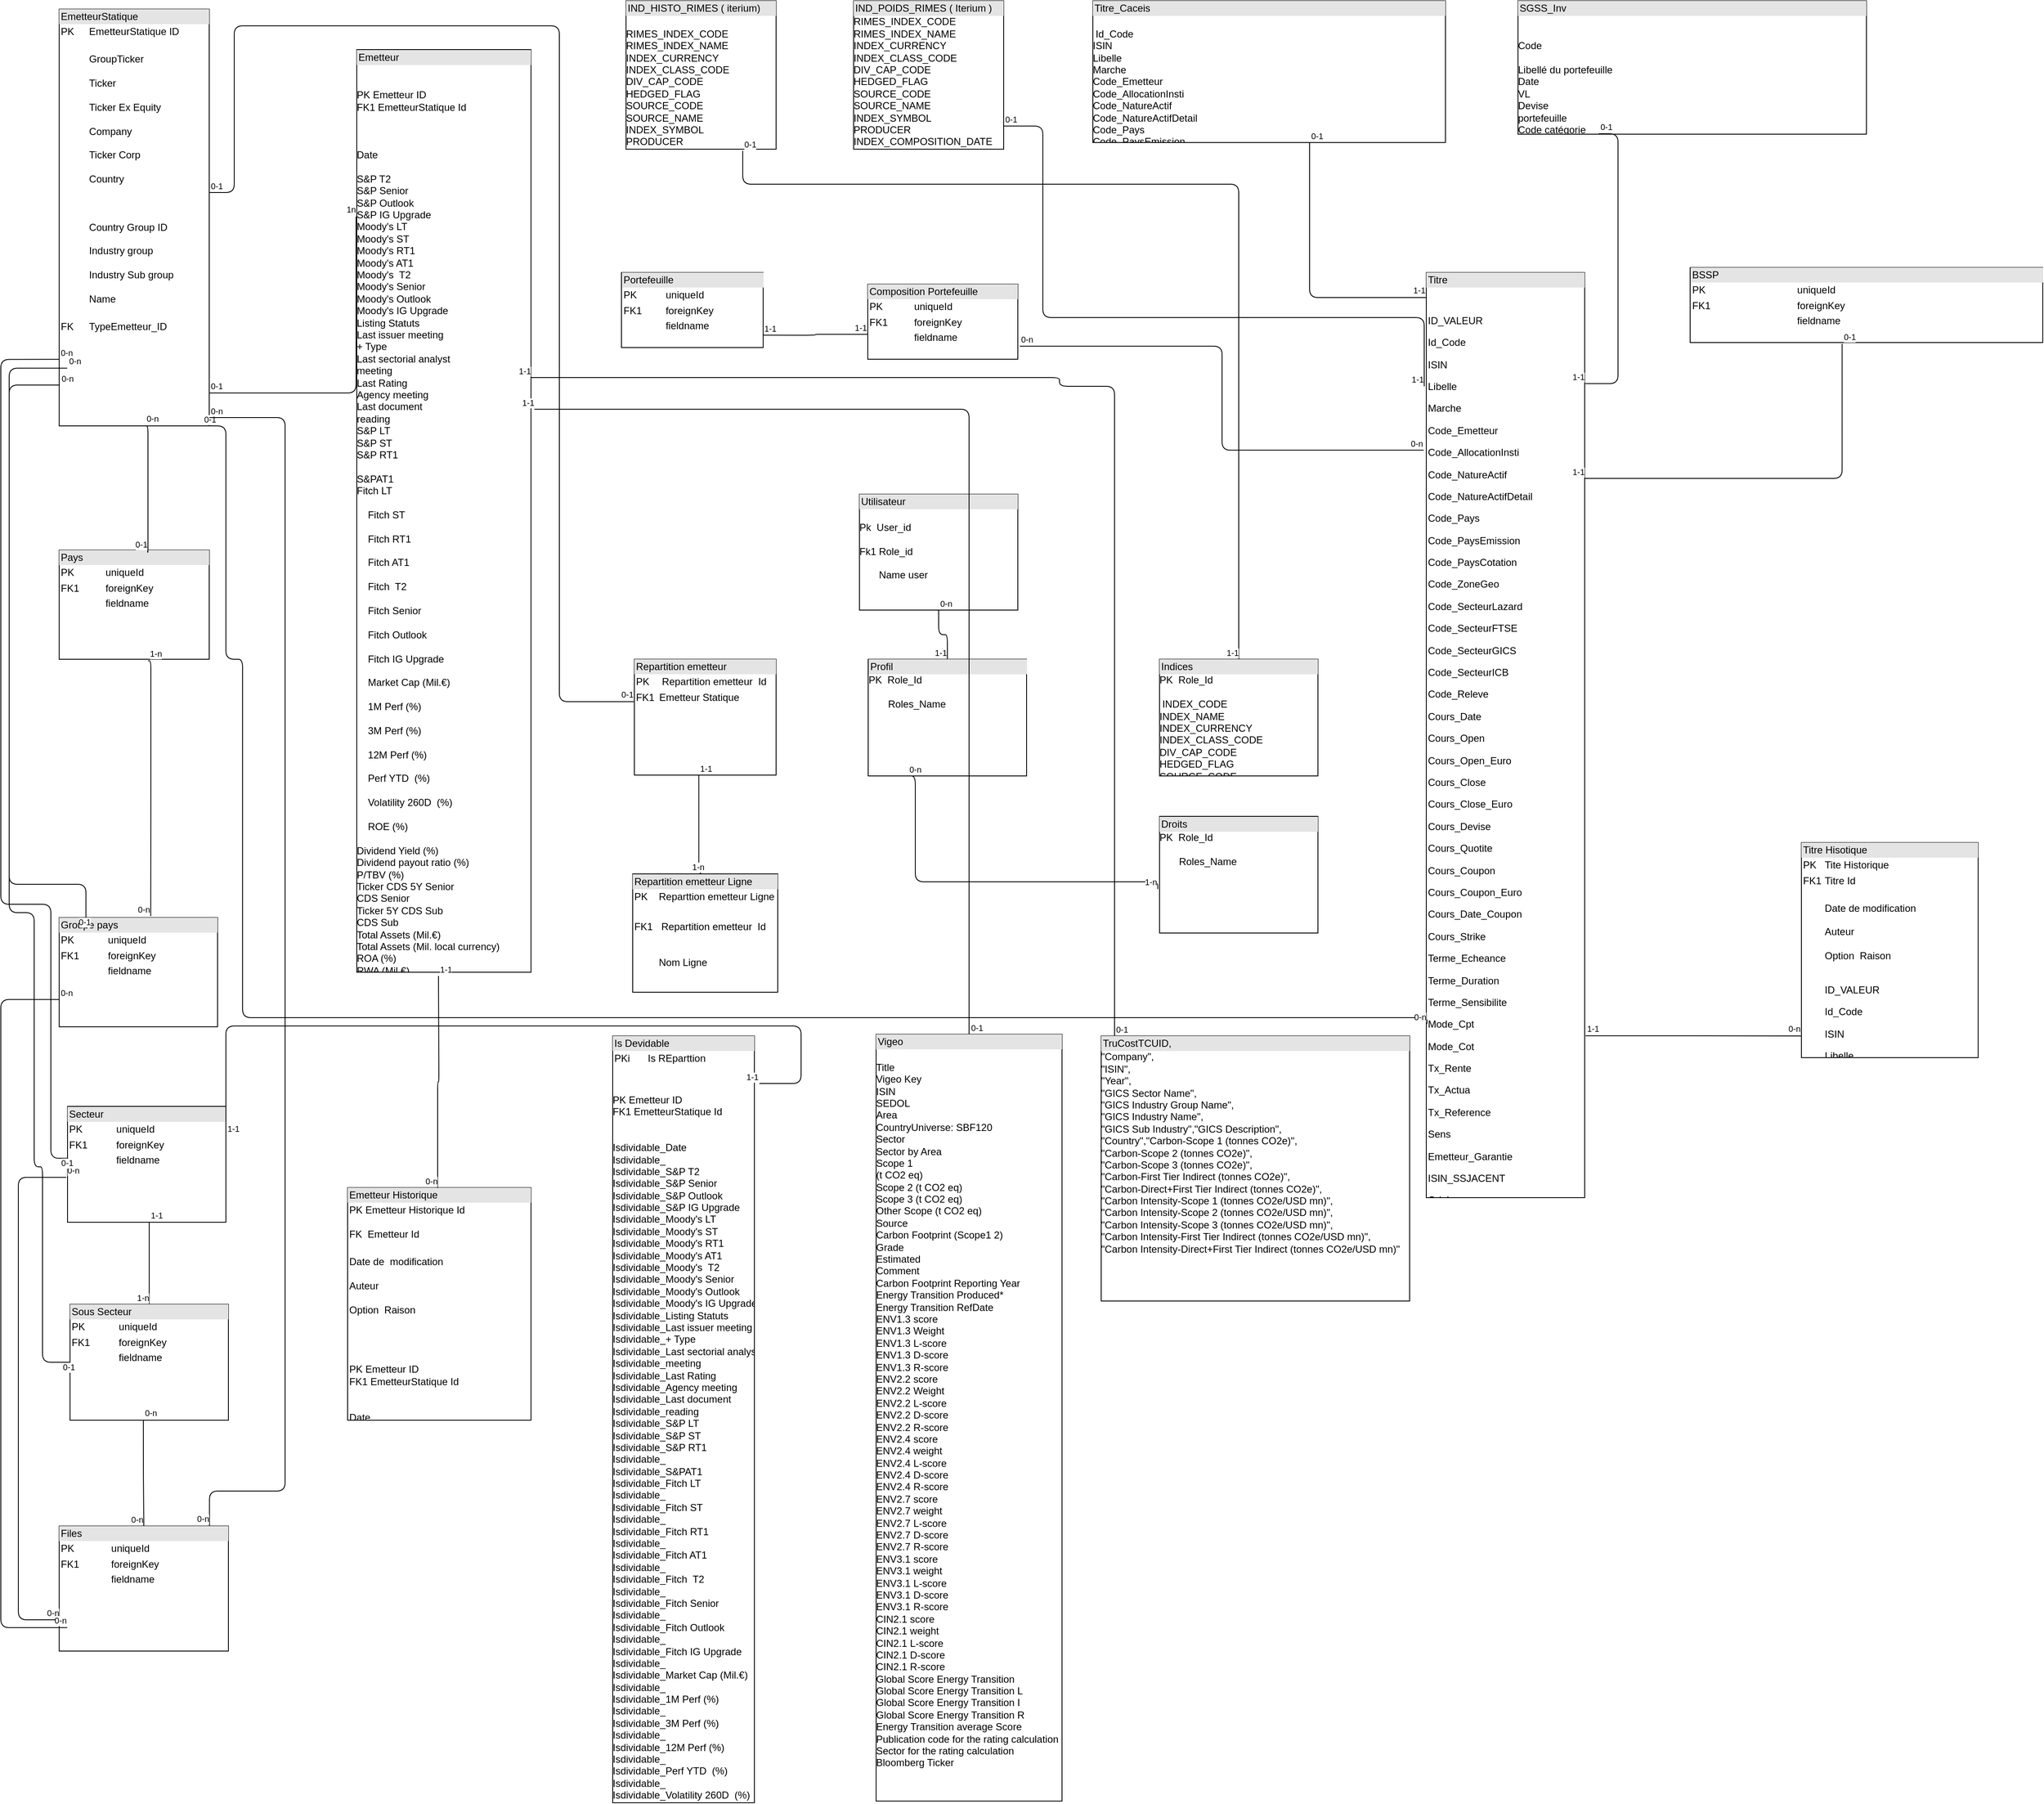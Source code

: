 <mxfile version="10.6.6" type="github"><diagram id="yfzH_OiU9EvmZZGzAa4X" name="Page-1"><mxGraphModel dx="1891" dy="999" grid="1" gridSize="10" guides="1" tooltips="1" connect="1" arrows="1" fold="1" page="1" pageScale="1" pageWidth="827" pageHeight="1169" math="0" shadow="0"><root><mxCell id="0"/><mxCell id="1" parent="0"/><mxCell id="Lfoa8RabUFCeyPWYXIxA-1" value="&lt;div style=&quot;box-sizing: border-box ; width: 100% ; background: #e4e4e4 ; padding: 2px&quot;&gt;EmetteurStatique&lt;/div&gt;&lt;table style=&quot;width: 100% ; font-size: 1em&quot; cellpadding=&quot;2&quot; cellspacing=&quot;0&quot;&gt;&lt;tbody&gt;&lt;tr&gt;&lt;td&gt;PK&lt;/td&gt;&lt;td&gt;EmetteurStatique ID&lt;br&gt;&lt;/td&gt;&lt;/tr&gt;&lt;tr&gt;&lt;td&gt;&lt;br&gt;&lt;/td&gt;&lt;td&gt;&lt;br&gt;GroupTicker&lt;br&gt;&lt;br&gt;Ticker&lt;br&gt;&lt;br&gt;Ticker Ex Equity&lt;br&gt;&lt;br&gt;Company&lt;br&gt;&lt;br&gt;Ticker Corp&lt;br&gt;&lt;br&gt;Country&lt;br&gt;&lt;br&gt;&lt;br&gt;&lt;br&gt;Country Group ID&lt;br&gt;&lt;br&gt;Industry group&lt;br&gt;&lt;br&gt;Industry Sub group&lt;br&gt;&lt;br&gt;Name&lt;br&gt;&lt;br&gt;&lt;/td&gt;&lt;/tr&gt;&lt;tr&gt;&lt;td&gt;FK&amp;nbsp;&amp;nbsp;&lt;/td&gt;&lt;td&gt;TypeEmetteur_ID&lt;br&gt;&lt;/td&gt;&lt;/tr&gt;&lt;/tbody&gt;&lt;/table&gt;" style="verticalAlign=top;align=left;overflow=fill;html=1;" vertex="1" parent="1"><mxGeometry x="110" y="50" width="180" height="500" as="geometry"/></mxCell><mxCell id="Lfoa8RabUFCeyPWYXIxA-2" value="&lt;div style=&quot;box-sizing: border-box ; width: 100% ; background: #e4e4e4 ; padding: 2px&quot;&gt;Emetteur&lt;/div&gt;&lt;br&gt;&lt;div&gt;&lt;br&gt;&lt;/div&gt;&lt;div&gt;PK Emetteur ID&lt;/div&gt;&lt;div&gt;FK1 EmetteurStatique Id&lt;/div&gt;&lt;div&gt;&lt;br&gt;&lt;/div&gt;&lt;div&gt;&lt;br&gt;&lt;/div&gt;&lt;div&gt;&lt;br&gt;&lt;/div&gt;&lt;div&gt;Date&lt;/div&gt;&lt;div&gt;&lt;br&gt;&lt;/div&gt;&lt;div&gt;S&amp;amp;P T2&lt;/div&gt;&lt;div&gt;S&amp;amp;P Senior&lt;/div&gt;&lt;div&gt;S&amp;amp;P Outlook&lt;/div&gt;&lt;div&gt;S&amp;amp;P IG Upgrade&amp;nbsp;&lt;/div&gt;&lt;div&gt;Moody's LT&lt;/div&gt;&lt;div&gt;Moody's ST&lt;/div&gt;&lt;div&gt;Moody's RT1&lt;/div&gt;&lt;div&gt;Moody's AT1&lt;/div&gt;&lt;div&gt;Moody's&amp;nbsp; T2&lt;/div&gt;&lt;div&gt;Moody's Senior&lt;/div&gt;&lt;div&gt;Moody's Outlook&lt;/div&gt;&lt;div&gt;Moody's IG Upgrade&lt;/div&gt;&lt;div&gt;Listing Statuts&lt;/div&gt;&lt;div&gt;Last issuer meeting&amp;nbsp;&lt;/div&gt;&lt;div&gt;+ Type&lt;/div&gt;&lt;div&gt;Last sectorial analyst&amp;nbsp;&lt;/div&gt;&lt;div&gt;meeting&lt;/div&gt;&lt;div&gt;Last Rating&amp;nbsp;&lt;/div&gt;&lt;div&gt;Agency meeting&lt;/div&gt;&lt;div&gt;Last document&lt;/div&gt;&lt;div&gt;reading&amp;nbsp;&lt;/div&gt;&lt;div&gt;S&amp;amp;P LT&lt;/div&gt;&lt;div&gt;S&amp;amp;P ST&lt;/div&gt;&lt;div&gt;S&amp;amp;P RT1&lt;/div&gt;&lt;div&gt;&lt;br&gt;&lt;/div&gt;&lt;div&gt;S&amp;amp;PAT1&lt;/div&gt;&lt;div&gt;Fitch LT&lt;/div&gt;&lt;div&gt;&lt;br&gt;&lt;/div&gt;&lt;div&gt;&amp;nbsp; &amp;nbsp; Fitch ST&lt;/div&gt;&lt;div&gt;&lt;br&gt;&lt;/div&gt;&lt;div&gt;&amp;nbsp; &amp;nbsp; Fitch RT1&lt;/div&gt;&lt;div&gt;&lt;br&gt;&lt;/div&gt;&lt;div&gt;&amp;nbsp; &amp;nbsp; Fitch AT1&lt;/div&gt;&lt;div&gt;&lt;br&gt;&lt;/div&gt;&lt;div&gt;&amp;nbsp; &amp;nbsp; Fitch&amp;nbsp; T2&lt;/div&gt;&lt;div&gt;&lt;br&gt;&lt;/div&gt;&lt;div&gt;&amp;nbsp; &amp;nbsp; Fitch Senior&lt;/div&gt;&lt;div&gt;&lt;br&gt;&lt;/div&gt;&lt;div&gt;&amp;nbsp; &amp;nbsp; Fitch Outlook&lt;/div&gt;&lt;div&gt;&lt;br&gt;&lt;/div&gt;&lt;div&gt;&amp;nbsp; &amp;nbsp; Fitch IG Upgrade&amp;nbsp;&lt;/div&gt;&lt;div&gt;&lt;br&gt;&lt;/div&gt;&lt;div&gt;&amp;nbsp; &amp;nbsp; Market Cap (Mil.€)&lt;/div&gt;&lt;div&gt;&lt;br&gt;&lt;/div&gt;&lt;div&gt;&amp;nbsp; &amp;nbsp; 1M Perf (%)&lt;/div&gt;&lt;div&gt;&lt;br&gt;&lt;/div&gt;&lt;div&gt;&amp;nbsp; &amp;nbsp; 3M Perf (%)&lt;/div&gt;&lt;div&gt;&lt;br&gt;&lt;/div&gt;&lt;div&gt;&amp;nbsp; &amp;nbsp; 12M Perf (%)&lt;/div&gt;&lt;div&gt;&lt;br&gt;&lt;/div&gt;&lt;div&gt;&amp;nbsp; &amp;nbsp; Perf YTD&amp;nbsp; (%)&lt;/div&gt;&lt;div&gt;&lt;br&gt;&lt;/div&gt;&lt;div&gt;&amp;nbsp; &amp;nbsp; Volatility 260D&amp;nbsp; (%)&lt;/div&gt;&lt;div&gt;&lt;br&gt;&lt;/div&gt;&lt;div&gt;&amp;nbsp; &amp;nbsp; ROE (%)&lt;/div&gt;&lt;div&gt;&lt;br&gt;&lt;/div&gt;&lt;div&gt;Dividend Yield (%)&lt;/div&gt;&lt;div&gt;Dividend payout ratio (%)&lt;/div&gt;&lt;div&gt;P/TBV (%)&lt;/div&gt;&lt;div&gt;Ticker CDS 5Y Senior&lt;/div&gt;&lt;div&gt;CDS Senior&lt;/div&gt;&lt;div&gt;Ticker 5Y CDS Sub&lt;/div&gt;&lt;div&gt;CDS Sub&lt;/div&gt;&lt;div&gt;Total Assets (Mil.€)&lt;/div&gt;&lt;div&gt;Total Assets (Mil. local currency)&lt;/div&gt;&lt;div&gt;ROA (%)&lt;/div&gt;&lt;div&gt;RWA (Mil.€)&lt;/div&gt;&lt;div&gt;RWA (Mil. local currency)&lt;/div&gt;&lt;div&gt;Risk Density&lt;/div&gt;&lt;div&gt;Loan (Mil.€)&lt;/div&gt;&lt;div&gt;Loan (Mil.local currency)&lt;/div&gt;&lt;div&gt;&lt;br&gt;&lt;/div&gt;&lt;div&gt;NPA (Mil.€)&lt;/div&gt;&lt;div&gt;&lt;br&gt;&lt;/div&gt;&lt;div&gt;NPA (Mil.local currency)&lt;/div&gt;&lt;div&gt;&lt;br&gt;&lt;/div&gt;&lt;div&gt;NPA/Assets&lt;/div&gt;&lt;div&gt;Foreclosed (Mil.€)&lt;/div&gt;&lt;div&gt;&lt;br&gt;&lt;/div&gt;&lt;div&gt;Foreclosed/Asset&lt;/div&gt;&lt;div&gt;&lt;br&gt;&lt;/div&gt;&lt;div&gt;NPL (Mil.€)&lt;/div&gt;&lt;div&gt;&lt;br&gt;&lt;/div&gt;&lt;div&gt;NPL/Assets&lt;/div&gt;&lt;div&gt;&lt;br&gt;&lt;/div&gt;&lt;div&gt;NPL/Total Loans&lt;/div&gt;&lt;div&gt;&lt;br&gt;&lt;/div&gt;&lt;div&gt;Equity (Mil.€)&lt;/div&gt;&lt;div&gt;&lt;br&gt;&lt;/div&gt;&lt;div&gt;Equity (Mil.local currency)&lt;/div&gt;&lt;div&gt;&lt;br&gt;&lt;/div&gt;&lt;div&gt;NBI (Mil.€)&lt;/div&gt;&lt;div&gt;&lt;br&gt;&lt;/div&gt;&lt;div&gt;NBI (Mil.local currency)&lt;/div&gt;&lt;div&gt;&lt;br&gt;&lt;/div&gt;&lt;div&gt;NII (Mil.€)&lt;/div&gt;&lt;div&gt;&lt;br&gt;&lt;/div&gt;&lt;div&gt;NII (Mil.€)&lt;/div&gt;&lt;div&gt;&lt;br&gt;&lt;/div&gt;&lt;div&gt;c&lt;/div&gt;&lt;div&gt;&lt;br&gt;&lt;/div&gt;&lt;div&gt;NIM (%)&lt;/div&gt;&lt;div&gt;&lt;br&gt;&lt;/div&gt;&lt;div&gt;Net Profit (Mil.€)&lt;/div&gt;&lt;div&gt;&lt;br&gt;&lt;/div&gt;&lt;div&gt;Net Profit (Mil.local currency)&lt;/div&gt;&lt;div&gt;&lt;br&gt;&lt;/div&gt;&lt;div&gt;NII/NBI&lt;/div&gt;&lt;div&gt;&lt;br&gt;&lt;/div&gt;&lt;div&gt;Fees &amp;amp; Commissions&lt;/div&gt;&lt;div&gt;&lt;br&gt;&lt;/div&gt;&lt;div&gt;Fees/NBI&lt;/div&gt;&lt;div&gt;&lt;br&gt;&lt;/div&gt;&lt;div&gt;Efficiency Ratio (%)&lt;/div&gt;&lt;div&gt;&lt;br&gt;&lt;/div&gt;&lt;div&gt;Coverage Ratio (%)&lt;/div&gt;&lt;div&gt;&lt;br&gt;&lt;/div&gt;&lt;div&gt;Texas Ratio (%)&lt;/div&gt;&lt;div&gt;&lt;br&gt;&lt;/div&gt;&lt;div&gt;PPI (Mil.€)&lt;/div&gt;&lt;div&gt;&lt;br&gt;&lt;/div&gt;&lt;div&gt;Provisions (Mil.€)&lt;/div&gt;&lt;div&gt;&lt;br&gt;&lt;/div&gt;&lt;div&gt;Provisions/PPI&lt;/div&gt;&lt;div&gt;&lt;br&gt;&lt;/div&gt;&lt;div&gt;CET1 Real FL&lt;/div&gt;&lt;div&gt;&lt;br&gt;&lt;/div&gt;&lt;div&gt;Margin FL&lt;/div&gt;&lt;div&gt;&lt;br&gt;&lt;/div&gt;&lt;div&gt;Total CET1 Req FL&lt;/div&gt;&lt;div&gt;&lt;br&gt;&lt;/div&gt;&lt;div&gt;CCB&lt;/div&gt;&lt;div&gt;&lt;br&gt;&lt;/div&gt;&lt;div&gt;Syst. Buffer&lt;/div&gt;&lt;div&gt;&lt;br&gt;&lt;/div&gt;&lt;div&gt;G-SII&lt;/div&gt;&lt;div&gt;&lt;br&gt;&lt;/div&gt;&lt;div&gt;O-SII&lt;/div&gt;&lt;div&gt;&lt;br&gt;&lt;/div&gt;&lt;div&gt;CCyB&lt;/div&gt;&lt;div&gt;&lt;br&gt;&lt;/div&gt;&lt;div&gt;P1 - CET1&lt;/div&gt;&lt;div&gt;&lt;br&gt;&lt;/div&gt;&lt;div&gt;P2R - CET1&lt;/div&gt;&lt;div&gt;&lt;br&gt;&lt;/div&gt;&lt;div&gt;Impact CET1 Stress Test 2018&lt;/div&gt;&lt;div&gt;&lt;br&gt;&lt;/div&gt;&lt;div&gt;T1 Ratio (FL)&lt;/div&gt;&lt;div&gt;&lt;br&gt;&lt;/div&gt;&lt;div&gt;&lt;br&gt;&lt;/div&gt;&lt;div&gt;Total Tier 1 Req FL&lt;/div&gt;&lt;div&gt;&lt;br&gt;&lt;/div&gt;&lt;div&gt;P1 - AT1&lt;/div&gt;&lt;div&gt;&lt;br&gt;&lt;/div&gt;&lt;div&gt;P2R - AT1&lt;/div&gt;&lt;div&gt;&lt;br&gt;&lt;/div&gt;&lt;div&gt;Tier 2 Real FL&lt;/div&gt;&lt;div&gt;&lt;br&gt;&lt;/div&gt;&lt;div&gt;&amp;nbsp; &amp;nbsp; Total Tier 2 Req FL&lt;/div&gt;&lt;div&gt;&lt;br&gt;&lt;/div&gt;&lt;div&gt;P1-Tier 2&lt;/div&gt;&lt;div&gt;&lt;br&gt;&lt;/div&gt;&lt;div&gt;P2R - Tier 2&lt;/div&gt;&lt;div&gt;&lt;br&gt;&lt;/div&gt;&lt;div&gt;Total Capital Real FL&lt;/div&gt;&lt;div&gt;&lt;br&gt;&lt;/div&gt;&lt;div&gt;RWA (Ccy)&lt;/div&gt;&lt;div&gt;&lt;br&gt;&lt;/div&gt;&lt;div&gt;ADI 2017CCY (in millions)&lt;/div&gt;&lt;div&gt;&lt;br&gt;&lt;/div&gt;&lt;div&gt;Leverage Ratio&lt;/div&gt;&lt;div&gt;&lt;br&gt;&lt;/div&gt;&lt;div&gt;MREL Requirement&lt;/div&gt;&lt;div&gt;&lt;br&gt;&lt;/div&gt;&lt;div&gt;MREL&lt;/div&gt;&lt;div&gt;&lt;br&gt;&lt;/div&gt;&lt;div&gt;MREL Composition&lt;/div&gt;&lt;div&gt;&lt;br&gt;&lt;/div&gt;&lt;div&gt;&lt;br&gt;&lt;/div&gt;&lt;div&gt;Loan/Deposits (%)&lt;/div&gt;&lt;div&gt;&lt;br&gt;&lt;/div&gt;&lt;div&gt;Gross Revenue (Mil.€)&lt;/div&gt;&lt;div&gt;&lt;br&gt;&lt;/div&gt;&lt;div&gt;Gross Revenue (Mil.local currency)&lt;/div&gt;&lt;div&gt;&lt;br&gt;&lt;/div&gt;&lt;div&gt;Deposits (Mil.€)&lt;/div&gt;&lt;div&gt;&lt;br&gt;&lt;/div&gt;&lt;div&gt;Deposits (Mil.local currency)&lt;/div&gt;&lt;div&gt;Total Investments LT (Mil.€)&lt;/div&gt;&lt;div&gt; Fixed Income/Trading Invest&lt;/div&gt;&lt;div&gt;Fixed Income/Trading&amp;nbsp;&lt;/div&gt;&lt;div&gt;Invest to TI&lt;/div&gt;&lt;div&gt;Loans &amp;amp; Mortgages Invest&lt;/div&gt;&lt;div&gt;Loans &amp;amp; Mortgages&amp;nbsp;&lt;/div&gt;&lt;div&gt;Invest to TI&lt;/div&gt;&lt;div&gt;Fixed Income Securities&lt;/div&gt;&lt;div&gt;-HTM Invest&lt;/div&gt;&lt;div&gt;Fixed Income Securities&lt;/div&gt;&lt;div&gt;-HTM Invest to TI&lt;/div&gt;&lt;div&gt;Equity Securities&lt;/div&gt;&lt;div&gt;Equity Securities to TI&lt;/div&gt;&lt;div&gt;Real Estate Investments&lt;/div&gt;&lt;div&gt;Real Estate Investments to TI&lt;/div&gt;&lt;div&gt;Other Investments&lt;/div&gt;&lt;div&gt;Other Investments to TI&lt;/div&gt;&lt;div&gt;Equity %&lt;/div&gt;&lt;div&gt;Total Liabilities (Mil.€)&lt;/div&gt;&lt;div&gt;Total Liabilities&lt;/div&gt;&lt;div&gt; (Mil.local currency)&lt;/div&gt;&lt;div&gt;Net premium revenue (Mil.€)&lt;/div&gt;&lt;div&gt;Net premium revenue&amp;nbsp;&lt;/div&gt;&lt;div&gt;(Mil.local currency)&lt;/div&gt;&lt;div&gt;Net premium revenue&amp;nbsp;&lt;/div&gt;&lt;div&gt;Life (Mil.€)&lt;/div&gt;&lt;div&gt;Net premium revenue&amp;nbsp;&lt;/div&gt;&lt;div&gt;Life (Mil.local currency)&lt;/div&gt;&lt;div&gt;Net Premium Life to&amp;nbsp;&lt;/div&gt;&lt;div&gt;Total Net Premium&lt;/div&gt;&lt;div&gt;Net premium revenue&lt;/div&gt;&lt;div&gt;Non Life (Mil.€)&lt;/div&gt;&lt;div&gt;Net premium revenue&amp;nbsp;&lt;/div&gt;&lt;div&gt;Non Life (Mil.local currency)&lt;/div&gt;&lt;div&gt;Net Premium Non&amp;nbsp;&lt;/div&gt;&lt;div&gt;Life to Total Net Premium&lt;/div&gt;&lt;div&gt;Operating Income (Mil.€)&lt;/div&gt;&lt;div&gt;Operating Income&amp;nbsp;&lt;/div&gt;&lt;div&gt;(Mil.local currency)&lt;/div&gt;&lt;div&gt;Net Income (Mil.€)&lt;/div&gt;&lt;div&gt;Net Income (Mil.local currency)&lt;/div&gt;&lt;div&gt;Operating Margin (%)&lt;/div&gt;&lt;div&gt;Net Income Margin (%)&lt;/div&gt;&lt;div&gt;Gross Premium Written (life)&lt;/div&gt;&lt;div&gt;Gross Premium Written (Non life)&lt;/div&gt;&lt;div&gt;Combined Ratio (Non life) (%)&lt;/div&gt;&lt;div&gt;Loss Ratio (Non Life) (%)&lt;/div&gt;&lt;div&gt;Expense Ratio (Non Life) (%)&lt;/div&gt;&lt;div&gt;Benefit Ratio (Life) (%)&lt;/div&gt;&lt;div&gt;Cost Ratio (life) (%)&lt;/div&gt;&lt;div&gt;SCR (%)&lt;/div&gt;&lt;div&gt;MCR (%)&lt;/div&gt;&lt;div&gt;Currency&lt;/div&gt;&lt;div&gt;Period&lt;/div&gt;&lt;div&gt;PL&lt;/div&gt;&lt;div&gt;BS&lt;/div&gt;&lt;div&gt;Capital&lt;/div&gt;&lt;div&gt;&lt;br&gt;&lt;/div&gt;&lt;div&gt;Liquidity&lt;/div&gt;&lt;div&gt;&lt;br&gt;&lt;/div&gt;&lt;div&gt;TLTRO 2&lt;/div&gt;&lt;div&gt;&lt;br&gt;&lt;/div&gt;&lt;div&gt;Strategy &amp;amp; Guidances&lt;/div&gt;&lt;div&gt;Comments&lt;/div&gt;&lt;div&gt;Strategy&lt;/div&gt;&lt;div&gt;Rating Agencies&lt;/div&gt;&lt;div&gt;&lt;br&gt;&lt;/div&gt;&lt;div&gt;Investment Thesis&lt;/div&gt;&lt;div&gt;&lt;br&gt;&lt;/div&gt;&lt;div&gt;SRI Comments&lt;/div&gt;&lt;div&gt;Newsflow&lt;/div&gt;&lt;div&gt;Plan&lt;/div&gt;&lt;div&gt;Executed&lt;/div&gt;&lt;div&gt;Plan 1&lt;/div&gt;&lt;div&gt;Executed 1&amp;nbsp;&lt;/div&gt;&lt;div&gt;Plan 2&amp;nbsp;&lt;/div&gt;&lt;div&gt;Executed 2&lt;/div&gt;&lt;div&gt;GLOBAL FUNDING TARGET&lt;/div&gt;&lt;div&gt;Issuance program: Covered&lt;/div&gt;&lt;div&gt;Realized&lt;/div&gt;&lt;div&gt;Issuance program: Senior&lt;/div&gt;&lt;div&gt;Realized&amp;nbsp;&lt;/div&gt;&lt;div&gt;Issuance program: Tier 2&lt;/div&gt;&lt;div&gt;Realized&lt;/div&gt;&lt;div&gt;Issuance program: RT1&lt;/div&gt;&lt;div&gt;Realized&lt;/div&gt;&lt;div&gt;&lt;br&gt;&lt;/div&gt;&lt;div&gt;ssuance program: Secured&lt;/div&gt;&lt;div&gt;&lt;br&gt;&lt;/div&gt;&lt;div&gt;Realized&lt;/div&gt;&lt;div&gt;&lt;br&gt;&lt;/div&gt;&lt;div&gt;ssuance program: Senior preferred/unsecured&lt;/div&gt;&lt;div&gt;&lt;br&gt;&lt;/div&gt;&lt;div&gt;Realized&lt;/div&gt;&lt;div&gt;&lt;br&gt;&lt;/div&gt;&lt;div&gt;Issuance program: NPS&lt;/div&gt;&lt;div&gt;&lt;br&gt;&lt;/div&gt;&lt;div&gt;Realized&lt;/div&gt;&lt;div&gt;&lt;br&gt;&lt;/div&gt;&lt;div&gt;Issuance program: AT1&lt;/div&gt;&lt;div&gt;&lt;br&gt;&lt;/div&gt;&lt;div&gt;Realized&lt;/div&gt;&lt;div&gt;Vigeo Score HR&lt;/div&gt;&lt;div&gt;Vigeo Score ENV&lt;/div&gt;&lt;div&gt;Vigeo Score C&amp;amp;S&lt;/div&gt;&lt;div&gt;Vigeo Score CG&lt;/div&gt;&lt;div&gt;Vigeo Score CIN&lt;/div&gt;&lt;div&gt;Vigeo Score HRts&lt;/div&gt;&lt;div&gt;Vigeo Score Total&lt;/div&gt;&lt;div&gt;Trucost Issuance Scope 1&lt;/div&gt;&lt;div&gt;Trucost Issuance Scope 2&lt;/div&gt;&lt;div&gt;Trucost Carbon Intensity-Scope&amp;nbsp;&lt;/div&gt;&lt;div&gt;1 (tonnes CO2e/USD mn)&lt;/div&gt;&lt;div&gt;Trucost Carbon Intensity-Scope&amp;nbsp;&lt;/div&gt;&lt;div&gt;2 (tonnes CO2e/USD mn)&lt;/div&gt;&lt;div&gt;Analyst&lt;/div&gt;&lt;div&gt;2nd Analyst&lt;/div&gt;&lt;div&gt;IR Mail&lt;/div&gt;&lt;div&gt;IR Phone&lt;/div&gt;&lt;div&gt;Credit quality&lt;/div&gt;&lt;div&gt;Credit trend&lt;/div&gt;&lt;div&gt;RV Senior&lt;/div&gt;&lt;div&gt;RV Sub&lt;/div&gt;&lt;div&gt;One pager ?&lt;/div&gt;&lt;div&gt;Currency&lt;/div&gt;&lt;div&gt;&lt;br&gt;&lt;/div&gt;&lt;div&gt;&lt;div&gt;&lt;span&gt;comments /Last comments&amp;nbsp;&lt;/span&gt;&lt;/div&gt;&lt;div&gt;&lt;span&gt;Rating Moodys&lt;/span&gt;&lt;/div&gt;&lt;div&gt;&lt;span&gt;Rating S&amp;amp;P&lt;/span&gt;&lt;/div&gt;&lt;div&gt;&lt;span&gt;Rating Fitch&lt;/span&gt;&lt;/div&gt;&lt;div&gt;&lt;span&gt;ESG Score&lt;/span&gt;&lt;/div&gt;&lt;div&gt;&lt;span&gt;Fundamental Score&lt;/span&gt;&lt;/div&gt;&lt;div&gt;&lt;span&gt;Trend&lt;/span&gt;&lt;/div&gt;&lt;div&gt;&lt;span&gt;Relative Value Score&amp;nbsp; Senior&lt;/span&gt;&lt;/div&gt;&lt;div&gt;&lt;span&gt;Relative Value Score Sub&lt;/span&gt;&lt;/div&gt;&lt;div&gt;&lt;span&gt;Do you consider this issuer is currently able to face its 1Y and 2Y senior issues (final credit risk)?&amp;nbsp;&lt;/span&gt;&lt;/div&gt;&lt;div&gt;&lt;span&gt;Do you consider the spreads of the issuer will not significantly widen compared to its peers for the coming 12 months on the short part of the curve, 1D-2Y (volatility)?&amp;nbsp;&lt;/span&gt;&lt;/div&gt;&lt;/div&gt;&lt;div&gt;&lt;br&gt;&lt;/div&gt;&lt;br&gt;&lt;br&gt;&lt;br&gt;&lt;br&gt;&lt;br&gt;&lt;br&gt;&lt;br&gt;&lt;br&gt;&lt;br&gt;&lt;br&gt;&lt;br&gt;&lt;br&gt;&lt;br&gt;&lt;br&gt;&lt;br&gt;&lt;br&gt;&lt;table&gt;&lt;tbody&gt;&lt;tr&gt;&lt;td&gt;&lt;br&gt;&lt;/td&gt;&lt;/tr&gt;&lt;/tbody&gt;&lt;/table&gt;" style="verticalAlign=top;align=left;overflow=fill;html=1;" vertex="1" parent="1"><mxGeometry x="467" y="98.5" width="209" height="1107" as="geometry"/></mxCell><mxCell id="Lfoa8RabUFCeyPWYXIxA-3" value="&lt;div style=&quot;box-sizing: border-box ; width: 100% ; background: #e4e4e4 ; padding: 2px&quot;&gt;Titre&lt;/div&gt;&lt;table style=&quot;width: 100% ; font-size: 1em&quot; cellpadding=&quot;2&quot; cellspacing=&quot;0&quot;&gt;&lt;tbody&gt;&lt;tr&gt;&lt;td&gt;&lt;br&gt;&lt;/td&gt;&lt;td&gt;&lt;/td&gt;&lt;/tr&gt;&lt;tr&gt;&lt;td&gt;&lt;p&gt;ID_VALEUR &lt;/p&gt;&lt;p&gt;Id_Code &lt;/p&gt;&lt;p&gt;ISIN &lt;/p&gt;&lt;p&gt;Libelle &lt;/p&gt;&lt;p&gt;Marche &lt;/p&gt;&lt;p&gt;Code_Emetteur &lt;/p&gt;&lt;p&gt;Code_AllocationInsti &lt;/p&gt;&lt;p&gt;Code_NatureActif &lt;/p&gt;&lt;p&gt;Code_NatureActifDetail &lt;/p&gt;&lt;p&gt;Code_Pays &lt;/p&gt;&lt;p&gt;Code_PaysEmission &lt;/p&gt;&lt;p&gt;Code_PaysCotation &lt;/p&gt;&lt;p&gt;Code_ZoneGeo &lt;/p&gt;&lt;p&gt;Code_SecteurLazard &lt;/p&gt;&lt;p&gt;Code_SecteurFTSE &lt;/p&gt;&lt;p&gt;Code_SecteurGICS &lt;/p&gt;&lt;p&gt;Code_SecteurICB &lt;/p&gt;&lt;p&gt;Code_Releve &lt;/p&gt;&lt;p&gt;Cours_Date &lt;/p&gt;&lt;p&gt;Cours_Open &lt;/p&gt;&lt;p&gt;Cours_Open_Euro &lt;/p&gt;&lt;p&gt;Cours_Close &lt;/p&gt;&lt;p&gt;Cours_Close_Euro &lt;/p&gt;&lt;p&gt;Cours_Devise &lt;/p&gt;&lt;p&gt;Cours_Quotite &lt;/p&gt;&lt;p&gt;Cours_Coupon &lt;/p&gt;&lt;p&gt;Cours_Coupon_Euro &lt;/p&gt;&lt;p&gt;Cours_Date_Coupon &lt;/p&gt;&lt;p&gt;Cours_Strike &lt;/p&gt;&lt;p&gt;Terme_Echeance &lt;/p&gt;&lt;p&gt;Terme_Duration &lt;/p&gt;&lt;p&gt;Terme_Sensibilite &lt;/p&gt;&lt;p&gt;Mode_Cpt &lt;/p&gt;&lt;p&gt;Mode_Cot &lt;/p&gt;&lt;p&gt;Tx_Rente &lt;/p&gt;&lt;p&gt;Tx_Actua &lt;/p&gt;&lt;p&gt;Tx_Reference &lt;/p&gt;&lt;p&gt;Sens &lt;/p&gt;&lt;p&gt;Emetteur_Garantie &lt;/p&gt;&lt;p&gt;ISIN_SSJACENT &lt;/p&gt;&lt;p&gt;Origine &lt;/p&gt;&lt;p&gt;IsOPCVM &lt;/p&gt;&lt;p&gt;OPCVM_MAISON &lt;/p&gt;&lt;p&gt;OPCVM_NUMCLI &lt;/p&gt;&lt;p&gt;OPCVM_CLASSIFICATION &lt;/p&gt;&lt;p&gt;Releve_Code_Actif &lt;/p&gt;&lt;p&gt;Releve_Code_Zone_Geo &lt;/p&gt;&lt;p&gt;Reuters_RIC &lt;/p&gt;&lt;p&gt;Reuters_Quote_Id &lt;/p&gt;&lt;p&gt;Reuters_Org_Id &lt;/p&gt;&lt;p&gt;Reuters_IsRealTime &lt;/p&gt;&lt;p&gt;Reuters_Priority &lt;/p&gt;&lt;p&gt;Gestion_IsEligiblePEA &lt;/p&gt;&lt;p&gt;Gestion_IsCote &lt;/p&gt;&lt;p&gt;Cours_OPCVM_Date &lt;/p&gt;&lt;p&gt;Cours_OPCVM_Open &lt;/p&gt;&lt;p&gt;Cours_OPCVM_Open_Euro &lt;/p&gt;&lt;p&gt;Cours_OPCVM_Close &lt;/p&gt;&lt;p&gt;Cours_OPCVM_Close_Euro &lt;/p&gt;&lt;p&gt;Cours_OPCVM_Coupon &lt;/p&gt;&lt;p&gt;Cours_OPCVM_Coupon_Euro &lt;/p&gt;&lt;p&gt;Cours_OPCVM_Date_Coupon &lt;/p&gt;&lt;p&gt;OPCVM_DURATION_C &lt;/p&gt;&lt;p&gt;OPCVM_TXACTUA_C &lt;/p&gt;&lt;p&gt;OPCVM_Sensi_C &lt;/p&gt;&lt;p&gt;OPCVM_DURATION_P &lt;/p&gt;&lt;p&gt;OPCVM_TXACTUA_P &lt;/p&gt;&lt;p&gt;OPCVM_Sensi_P &lt;/p&gt;&lt;p&gt;NB_Actions &lt;/p&gt;&lt;p&gt;NB_Actions_Date &lt;/p&gt;&lt;p&gt;Terme_Callable &lt;/p&gt;&lt;p&gt;Terme_Date_Call &lt;/p&gt;&lt;p&gt;Terme_Tx_Actua_Bloomberg &lt;/p&gt;&lt;p&gt;Terme_Sensi_Bloomberg &lt;/p&gt;&lt;p&gt;Derives_Categorie_ss_jacent &lt;/p&gt;&lt;p&gt;Derives_Tx_Nominal &lt;/p&gt;&lt;p&gt;Derives_Date_Emission &lt;/p&gt;&lt;p&gt;Derives_Duree_emprunt &lt;/p&gt;&lt;p&gt;Derives_IsLivrable &lt;/p&gt;&lt;p&gt;Date_Maj &lt;/p&gt;&lt;p&gt;Date_Cloture &lt;/p&gt;&lt;p&gt;OPCVM_NBDEC &lt;/p&gt;&lt;p&gt;CDEVEM &lt;/p&gt;&lt;p&gt;CNATEM &lt;/p&gt;&lt;p&gt;FORMEX &lt;/p&gt;&lt;p&gt;COBCNV &lt;/p&gt;&lt;p&gt;COBTXV &lt;/p&gt;&lt;p&gt;COBSER &lt;/p&gt;&lt;p&gt;CEUROB &lt;/p&gt;&lt;p&gt;COBECH &lt;/p&gt;&lt;p&gt;CSOUMDDG &lt;/p&gt;&lt;p&gt;CPLVAL &lt;/p&gt;&lt;p&gt;CCOTFR &lt;/p&gt;&lt;p&gt;CCOTET &lt;/p&gt;&lt;p&gt;PDCVREF &lt;/p&gt;&lt;p&gt;VOLATILITE &lt;/p&gt;&lt;p&gt;PREMIS &lt;/p&gt;&lt;p&gt;MREMBT &lt;/p&gt;&lt;p&gt;TYPVAL &lt;/p&gt;&lt;p&gt;DEMAT &lt;/p&gt;&lt;p&gt;VALSICO &lt;/p&gt;&lt;p&gt;Code_Releve_Pays &lt;/p&gt;&lt;p&gt;Code_Releve_Nature &lt;/p&gt;&lt;p&gt;Notation_SP &lt;/p&gt;&lt;p&gt;Notation_SP_Type &lt;/p&gt;&lt;p&gt;Notation_SP_Date &lt;/p&gt;&lt;p&gt;Notation_M &lt;/p&gt;&lt;p&gt;Notation_M_Type &lt;/p&gt;&lt;p&gt;Notation_M_Date &lt;/p&gt;&lt;p&gt;DDIVIX &lt;/p&gt;&lt;p&gt;RDIVIS &lt;/p&gt;&lt;p&gt;CoefAction &lt;/p&gt;&lt;p&gt;Cours_Close_FinMois &lt;/p&gt;&lt;p&gt;Devise1 &lt;/p&gt;&lt;p&gt;Devise2 &lt;/p&gt;&lt;p&gt;DateCloture &lt;/p&gt;&lt;p&gt;Active &lt;/p&gt;&lt;p&gt;Tx_Type &lt;/p&gt;&lt;p&gt;Tx_Code &lt;/p&gt;&lt;p&gt;Tx_Courbe_Revalo &lt;/p&gt;&lt;p&gt;Tx_Marge_Courbe_Revalo &lt;/p&gt;&lt;p&gt;Tx_Date_Marge_CR &lt;/p&gt;&lt;p&gt;IsStepUp &lt;/p&gt;&lt;p&gt;RangSubord &lt;/p&gt;&lt;p&gt;IsHybride &lt;/p&gt;&lt;p&gt;IsPerpetuelle &lt;/p&gt;&lt;p&gt;IVALTTF &lt;/p&gt;&lt;p&gt;DINOUTTTF &lt;/p&gt;&lt;p&gt;AGDR &lt;/p&gt;&lt;p&gt;INTEGDERIVE &lt;/p&gt;&lt;p&gt;CDEVEXPO &lt;/p&gt;&lt;p&gt;RATIO_CONVERS &lt;/p&gt;&lt;p&gt;DATE_DEB_CONV &lt;/p&gt;&lt;p&gt;DATE_FIN_CONV &lt;/p&gt;&lt;p&gt;DELTA_CONVERS &lt;/p&gt;&lt;p&gt;CSOUMIRS &lt;/p&gt;&lt;p&gt;CREFIS &lt;/p&gt;&lt;p&gt;NOTATION_F &lt;/p&gt;&lt;p&gt;NOTATION_F_TYPE &lt;/p&gt;&lt;p&gt;NOTATION_F_DATE &lt;/p&gt;&lt;p&gt;Ref_SWAP &lt;/p&gt;&lt;p&gt;PEA_PME_ADMIS &lt;/p&gt;&lt;p&gt;PEA_PME_TIT_NC &lt;/p&gt;&lt;p&gt;CODEVISIN_D &lt;/p&gt;&lt;p&gt;SR_MONTANT &lt;/p&gt;&lt;p&gt;CIC &lt;/p&gt;&lt;p&gt;CIC_CALL &lt;/p&gt;&lt;p&gt;CIC_PUT &lt;/p&gt;&lt;p&gt;AIFM_SubAssetCode &lt;/p&gt;&lt;p&gt;AIFM_SubAssetCode_TurnOver &lt;/p&gt;&lt;p&gt;Code_Liquidite &lt;/p&gt;&lt;p&gt;Code_PERFORMANCES_ESPEREE &lt;/p&gt;&lt;p&gt;PDCVRF &lt;/p&gt;&lt;p&gt;FLT_SPREAD &lt;/p&gt;&lt;p&gt;REDEMP_VAL &lt;/p&gt;&lt;p&gt;IS_SECURED &lt;/p&gt;&lt;p&gt;IS_COVERED &lt;/p&gt;&lt;p&gt;CNVX_Mid &lt;/p&gt;&lt;p&gt;Profil_Option &lt;/p&gt;&lt;p&gt;Nb_Droits_Vote &lt;/p&gt;&lt;p&gt;Nb_Droits_Vote_Bloomberg &lt;/p&gt;&lt;p&gt;NB_ACTION_Bloomberg &lt;/p&gt;&lt;p&gt;DATNBACT_Bloomberg &lt;/p&gt;&lt;p&gt;Nb_Droits_Vote_Regulateur &lt;/p&gt;&lt;p&gt;Nb_Actions_Regulateur &lt;/p&gt;&lt;p&gt;Indicateur_priorite_droits_votes &lt;/p&gt;&lt;p&gt;Indicateur_priorite_nb_Actions &lt;/p&gt;&lt;p&gt;Date_Nb_Actions_Regulateur &lt;/p&gt;&lt;p&gt;Code_Regulateur&lt;/p&gt;&lt;br&gt;&lt;br&gt;&lt;/td&gt;&lt;td&gt;&lt;br&gt;&lt;/td&gt;&lt;/tr&gt;&lt;/tbody&gt;&lt;/table&gt;&lt;br&gt;&lt;br&gt;" style="verticalAlign=top;align=left;overflow=fill;html=1;" vertex="1" parent="1"><mxGeometry x="1750" y="366" width="190" height="1110" as="geometry"/></mxCell><mxCell id="Lfoa8RabUFCeyPWYXIxA-4" value="&lt;div style=&quot;box-sizing: border-box ; width: 100% ; background: #e4e4e4 ; padding: 2px&quot;&gt;Titre_Caceis&lt;/div&gt;&lt;br&gt;&amp;nbsp;&lt;span&gt;Id_Code&lt;/span&gt;&lt;div&gt;ISIN&lt;/div&gt;&lt;div&gt;Libelle&lt;/div&gt;&lt;div&gt;Marche&lt;/div&gt;&lt;div&gt;Code_Emetteur&lt;/div&gt;&lt;div&gt;Code_AllocationInsti&lt;/div&gt;&lt;div&gt;Code_NatureActif&lt;/div&gt;&lt;div&gt;Code_NatureActifDetail&lt;/div&gt;&lt;div&gt;Code_Pays&lt;/div&gt;&lt;div&gt;Code_PaysEmission&lt;/div&gt;&lt;div&gt;Code_PaysCotation&lt;/div&gt;&lt;div&gt;Code_ZoneGeo&lt;/div&gt;&lt;div&gt;Code_SecteurLazard&lt;/div&gt;&lt;div&gt;Code_SecteurFTSE&lt;/div&gt;&lt;div&gt;Code_SecteurGICS&lt;/div&gt;&lt;div&gt;Code_SecteurICB&lt;/div&gt;&lt;div&gt;Code_Releve&lt;/div&gt;&lt;div&gt;Cours_Date&lt;/div&gt;&lt;div&gt;Cours_Open&lt;/div&gt;&lt;div&gt;Cours_Open_Euro&lt;/div&gt;&lt;div&gt;Cours_Close&lt;/div&gt;&lt;div&gt;Cours_Close_Euro&lt;/div&gt;&lt;div&gt;Cours_Devise&lt;/div&gt;&lt;div&gt;Cours_Quotite&lt;/div&gt;&lt;div&gt;Cours_Coupon&lt;/div&gt;&lt;div&gt;Cours_Coupon_Euro&lt;/div&gt;&lt;div&gt;Cours_Date_Coupon&lt;/div&gt;&lt;div&gt;Cours_Strike&lt;/div&gt;&lt;div&gt;Terme_Echeance&lt;/div&gt;&lt;div&gt;Terme_Duration&lt;/div&gt;&lt;div&gt;Terme_Sensibilite&lt;/div&gt;&lt;div&gt;Mode_Cpt&lt;/div&gt;&lt;div&gt;Mode_Cot&lt;/div&gt;&lt;div&gt;Tx_Rente&lt;/div&gt;&lt;div&gt;Tx_Actua&lt;/div&gt;&lt;div&gt;Tx_Reference&lt;/div&gt;&lt;div&gt;Sens&lt;/div&gt;&lt;div&gt;Emetteur_Garantie&lt;/div&gt;&lt;div&gt;ISIN_SSJACENT&lt;/div&gt;&lt;div&gt;Origine&lt;/div&gt;&lt;div&gt;IsOPCVM&lt;/div&gt;&lt;div&gt;OPCVM_MAISON&lt;/div&gt;&lt;div&gt;OPCVM_NUMCLI&lt;/div&gt;&lt;div&gt;OPCVM_CLASSIFICATION&lt;/div&gt;&lt;div&gt;Releve_Code_Actif&lt;/div&gt;&lt;div&gt;Releve_Code_Zone_Geo&lt;/div&gt;&lt;div&gt;Reuters_RIC&lt;/div&gt;&lt;div&gt;Reuters_Quote_Id&lt;/div&gt;&lt;div&gt;Reuters_Org_Id&lt;/div&gt;&lt;div&gt;Reuters_IsRealTime&lt;/div&gt;&lt;div&gt;Reuters_Priority&lt;/div&gt;&lt;div&gt;Gestion_IsEligiblePEA&lt;/div&gt;&lt;div&gt;Gestion_IsCote&lt;/div&gt;&lt;div&gt;Cours_OPCVM_Date&lt;/div&gt;&lt;div&gt;Cours_OPCVM_Open&lt;/div&gt;&lt;div&gt;Cours_OPCVM_Open_Euro&lt;/div&gt;&lt;div&gt;Cours_OPCVM_Close&lt;/div&gt;&lt;div&gt;Cours_OPCVM_Close_Euro&lt;/div&gt;&lt;div&gt;Cours_OPCVM_Coupon&lt;/div&gt;&lt;div&gt;Cours_OPCVM_Coupon_Euro&lt;/div&gt;&lt;div&gt;Cours_OPCVM_Date_Coupon&lt;/div&gt;&lt;div&gt;OPCVM_DURATION_C&lt;/div&gt;&lt;div&gt;OPCVM_TXACTUA_C&lt;/div&gt;&lt;div&gt;OPCVM_Sensi_C&lt;/div&gt;&lt;div&gt;OPCVM_DURATION_P&lt;/div&gt;&lt;div&gt;OPCVM_TXACTUA_P&lt;/div&gt;&lt;div&gt;OPCVM_Sensi_P&lt;/div&gt;&lt;div&gt;NB_Actions&lt;/div&gt;&lt;div&gt;NB_Actions_Date&lt;/div&gt;&lt;div&gt;Terme_Callable&lt;/div&gt;&lt;div&gt;Terme_Date_Call&lt;/div&gt;&lt;div&gt;Terme_Tx_Actua_Bloomberg&lt;/div&gt;&lt;div&gt;Terme_Sensi_Bloomberg&lt;/div&gt;&lt;div&gt;Derives_Categorie_ss_jacent&lt;/div&gt;&lt;div&gt;Derives_Tx_Nominal&lt;/div&gt;&lt;div&gt;Derives_Date_Emission&lt;/div&gt;&lt;div&gt;Derives_Duree_emprunt&lt;/div&gt;&lt;div&gt;Derives_IsLivrable&lt;/div&gt;&lt;div&gt;Date_Maj&lt;/div&gt;&lt;div&gt;Date_Cloture&lt;/div&gt;&lt;div&gt;OPCVM_NBDEC&lt;/div&gt;&lt;div&gt;CDEVEM&lt;/div&gt;&lt;div&gt;CNATEM&lt;/div&gt;&lt;div&gt;FORMEX&lt;/div&gt;&lt;div&gt;COBCNV&lt;/div&gt;&lt;div&gt;COBTXV&lt;/div&gt;&lt;div&gt;COBSER&lt;/div&gt;&lt;div&gt;CEUROB&lt;/div&gt;&lt;div&gt;COBECH&lt;/div&gt;&lt;div&gt;CSOUMDDG&lt;/div&gt;&lt;div&gt;CPLVAL&lt;/div&gt;&lt;div&gt;CCOTFR&lt;/div&gt;&lt;div&gt;CCOTET&lt;/div&gt;&lt;div&gt;PDCVREF&lt;/div&gt;&lt;div&gt;VOLATILITE&lt;/div&gt;&lt;div&gt;PREMIS&lt;/div&gt;&lt;div&gt;MREMBT&lt;/div&gt;&lt;div&gt;TYPVAL&lt;/div&gt;&lt;div&gt;DEMAT&lt;/div&gt;&lt;div&gt;VALSICO&lt;/div&gt;&lt;div&gt;Code_Releve_Pays&lt;/div&gt;&lt;div&gt;Code_Releve_Nature&lt;/div&gt;&lt;div&gt;Notation_SP&lt;/div&gt;&lt;div&gt;Notation_SP_Type&lt;/div&gt;&lt;div&gt;Notation_SP_Date&lt;/div&gt;&lt;div&gt;Notation_M&lt;/div&gt;&lt;div&gt;Notation_M_Type&lt;/div&gt;&lt;div&gt;Notation_M_Date&lt;/div&gt;&lt;div&gt;DDIVIX&lt;/div&gt;&lt;div&gt;RDIVIS&lt;/div&gt;&lt;div&gt;CoefAction&lt;/div&gt;&lt;div&gt;Cours_Close_FinMois&lt;/div&gt;&lt;div&gt;Devise1&lt;/div&gt;&lt;div&gt;Devise2&lt;/div&gt;&lt;div&gt;DateCloture&lt;/div&gt;&lt;div&gt;Active&lt;/div&gt;&lt;div&gt;Tx_Type&lt;/div&gt;&lt;div&gt;Tx_Code&lt;/div&gt;&lt;div&gt;Tx_Courbe_Revalo&lt;/div&gt;&lt;div&gt;Tx_Marge_Courbe_Revalo&lt;/div&gt;&lt;div&gt;Tx_Date_Marge_CR&lt;/div&gt;&lt;div&gt;IsStepUp&lt;/div&gt;&lt;div&gt;RangSubord&lt;/div&gt;&lt;div&gt;IsHybride&lt;/div&gt;&lt;div&gt;IsPerpetuelle&lt;/div&gt;&lt;div&gt;IVALTTF&lt;/div&gt;&lt;div&gt;DINOUTTTF&lt;/div&gt;&lt;div&gt;AGDR&lt;/div&gt;&lt;div&gt;INTEGDERIVE&lt;/div&gt;&lt;div&gt;CDEVEXPO&lt;/div&gt;&lt;div&gt;RATIO_CONVERS&lt;/div&gt;&lt;div&gt;DATE_DEB_CONV&lt;/div&gt;&lt;div&gt;DATE_FIN_CONV&lt;/div&gt;&lt;div&gt;DELTA_CONVERS&lt;/div&gt;&lt;div&gt;CSOUMIRS&lt;/div&gt;&lt;div&gt;CREFIS&lt;/div&gt;&lt;div&gt;NOTATION_F&lt;/div&gt;&lt;div&gt;NOTATION_F_TYPE&lt;/div&gt;&lt;div&gt;NOTATION_F_DATE&lt;/div&gt;&lt;div&gt;Ref_SWAP&lt;/div&gt;&lt;div&gt;PEA_PME_ADMIS&lt;/div&gt;&lt;div&gt;PEA_PME_TIT_NC&lt;/div&gt;&lt;div&gt;CODEVISIN_D&lt;/div&gt;&lt;div&gt;SR_MONTANT&lt;/div&gt;&lt;div&gt;CIC&lt;/div&gt;&lt;div&gt;CIC_CALL&lt;/div&gt;&lt;div&gt;CIC_PUT&lt;/div&gt;&lt;div&gt;AIFM_SubAssetCode&lt;/div&gt;&lt;div&gt;AIFM_SubAssetCode_TurnOver&lt;/div&gt;&lt;div&gt;Code_Liquidite&lt;/div&gt;&lt;div&gt;Code_PERFORMANCES_ESPEREE&lt;/div&gt;&lt;div&gt;PDCVRF&lt;/div&gt;&lt;div&gt;FLT_SPREAD&lt;/div&gt;&lt;div&gt;REDEMP_VAL&lt;/div&gt;&lt;div&gt;IS_SECURED&lt;/div&gt;&lt;div&gt;IS_COVERED&lt;/div&gt;&lt;div&gt;CNVX_Mid&lt;/div&gt;&lt;div&gt;Profil_Option&lt;/div&gt;&lt;div&gt;Nb_Droits_Vote&lt;/div&gt;&lt;div&gt;Nb_Droits_Vote_Bloomberg&lt;/div&gt;&lt;div&gt;NB_ACTION_Bloomberg&lt;/div&gt;&lt;div&gt;DATNBACT_Bloomberg&lt;/div&gt;&lt;div&gt;Nb_Droits_Vote_Regulateur&lt;/div&gt;&lt;div&gt;Nb_Actions_Regulateur&lt;/div&gt;&lt;div&gt;Indicateur_priorite_droits_votes&lt;/div&gt;&lt;div&gt;Indicateur_priorite_nb_Actions&lt;/div&gt;&lt;div&gt;Date_Nb_Actions_Regulateur&lt;/div&gt;&lt;div&gt;Code_Regulateur&lt;/div&gt;" style="verticalAlign=top;align=left;overflow=fill;html=1;" vertex="1" parent="1"><mxGeometry x="1350" y="40" width="423" height="170" as="geometry"/></mxCell><mxCell id="Lfoa8RabUFCeyPWYXIxA-5" value="&lt;div style=&quot;box-sizing: border-box ; width: 100% ; background: #e4e4e4 ; padding: 2px&quot;&gt;&lt;span&gt;IND_POIDS_RIMES ( Iterium )&lt;/span&gt;&lt;br&gt;&lt;/div&gt;&lt;div&gt;&lt;div&gt;&lt;span&gt;RIMES_INDEX_CODE&lt;/span&gt;&lt;/div&gt;&lt;div&gt;&lt;span&gt;RIMES_INDEX_NAME&lt;/span&gt;&lt;/div&gt;&lt;div&gt;&lt;span&gt;INDEX_CURRENCY&lt;/span&gt;&lt;/div&gt;&lt;div&gt;&lt;span&gt;INDEX_CLASS_CODE&lt;/span&gt;&lt;/div&gt;&lt;div&gt;&lt;span&gt;DIV_CAP_CODE&lt;/span&gt;&lt;/div&gt;&lt;div&gt;&lt;span&gt;HEDGED_FLAG&lt;/span&gt;&lt;/div&gt;&lt;div&gt;&lt;span&gt;SOURCE_CODE&lt;/span&gt;&lt;/div&gt;&lt;div&gt;&lt;span&gt;SOURCE_NAME&lt;/span&gt;&lt;/div&gt;&lt;div&gt;&lt;span&gt;INDEX_SYMBOL&lt;/span&gt;&lt;/div&gt;&lt;div&gt;&lt;span&gt;PRODUCER&lt;/span&gt;&lt;/div&gt;&lt;div&gt;&lt;span&gt;INDEX_COMPOSITION_DATE&lt;/span&gt;&lt;/div&gt;&lt;div&gt;&lt;span&gt;SECURITY_WEIGHT&lt;/span&gt;&lt;/div&gt;&lt;div&gt;&lt;span&gt;SECURITY_PRICE&lt;/span&gt;&lt;/div&gt;&lt;div&gt;&lt;span&gt;ACCRUED_INTEREST&lt;/span&gt;&lt;/div&gt;&lt;div&gt;&lt;span&gt;DIRTY_PRICE&lt;/span&gt;&lt;/div&gt;&lt;div&gt;&lt;span&gt;QUOTE_METHOD&lt;/span&gt;&lt;/div&gt;&lt;div&gt;&lt;span&gt;CORPACT_ADJUST_FACTOR&lt;/span&gt;&lt;/div&gt;&lt;div&gt;&lt;span&gt;DIVIDEND_COUPON_PAID&lt;/span&gt;&lt;/div&gt;&lt;div&gt;&lt;span&gt;INDEX_RATIO&lt;/span&gt;&lt;/div&gt;&lt;div&gt;&lt;span&gt;SECURITY_RETURN_LOCAL_CCY&lt;/span&gt;&lt;/div&gt;&lt;div&gt;&lt;span&gt;SECURITY_RETURN_BASE_CCY&lt;/span&gt;&lt;/div&gt;&lt;div&gt;&lt;span&gt;SECURITY_MARKET_CAP_LOCAL_CCY&lt;/span&gt;&lt;/div&gt;&lt;div&gt;&lt;span&gt;SECURITY_MARKET_CAP_BASE_CCY&lt;/span&gt;&lt;/div&gt;&lt;div&gt;&lt;span&gt;FREE_FLOAT_FACTOR&lt;/span&gt;&lt;/div&gt;&lt;div&gt;&lt;span&gt;SHARES_NATIONAL_OUTSTANDING&lt;/span&gt;&lt;/div&gt;&lt;div&gt;&lt;span&gt;FX_PROVIDER&lt;/span&gt;&lt;/div&gt;&lt;div&gt;&lt;span&gt;FX_RATE_LOCAL_TO_BASE_CCY&lt;/span&gt;&lt;/div&gt;&lt;div&gt;&lt;span&gt;SECURITY_NAME&lt;/span&gt;&lt;/div&gt;&lt;div&gt;&lt;span&gt;ISIN&lt;/span&gt;&lt;/div&gt;&lt;div&gt;&lt;span&gt;PROVIDER_SECURITY_CODE&lt;/span&gt;&lt;/div&gt;&lt;div&gt;&lt;span&gt;BLOOMBERG_TICKER&lt;/span&gt;&lt;/div&gt;&lt;div&gt;&lt;span&gt;SECURITY_CURRENCY_CODE&lt;/span&gt;&lt;/div&gt;&lt;div&gt;&lt;span&gt;SECURITY_COUNTRY_CODE&lt;/span&gt;&lt;/div&gt;&lt;div&gt;&lt;span&gt;MARKET_IDENTIFIER_CODE&lt;/span&gt;&lt;/div&gt;&lt;div&gt;&lt;span&gt;MARKET_IDENTIFIER_LABEL&lt;/span&gt;&lt;/div&gt;&lt;div&gt;&lt;span&gt;ISSUER_CODE&lt;/span&gt;&lt;/div&gt;&lt;div&gt;&lt;span&gt;ISSUER_NAME&lt;/span&gt;&lt;/div&gt;&lt;div&gt;&lt;span&gt;SECURITY_TYPE_CODE&lt;/span&gt;&lt;/div&gt;&lt;div&gt;&lt;span&gt;SECURITY_TYPE_NAME&lt;/span&gt;&lt;/div&gt;&lt;div&gt;&lt;span&gt;MATURITY_DATE&lt;/span&gt;&lt;/div&gt;&lt;div&gt;&lt;span&gt;COUPON_RATE&lt;/span&gt;&lt;/div&gt;&lt;div&gt;&lt;span&gt;COUPON_FREQUENCY&lt;/span&gt;&lt;/div&gt;&lt;div&gt;&lt;span&gt;ISSUE_DATE&lt;/span&gt;&lt;/div&gt;&lt;div&gt;&lt;span&gt;NEXT_CALL_DATE&lt;/span&gt;&lt;/div&gt;&lt;div&gt;&lt;span&gt;FIRST_COUPON_DATE&lt;/span&gt;&lt;/div&gt;&lt;div&gt;&lt;span&gt;FIXED_INCOME_CATEGORY&lt;/span&gt;&lt;/div&gt;&lt;div&gt;&lt;span&gt;CALLABLE_FLAG&lt;/span&gt;&lt;/div&gt;&lt;div&gt;&lt;span&gt;SUBORDINATED_FLAG&lt;/span&gt;&lt;/div&gt;&lt;div&gt;&lt;span&gt;SUBORDINATED_LABEL&lt;/span&gt;&lt;/div&gt;&lt;div&gt;&lt;span&gt;VENDOR_RATING_SCHEME&lt;/span&gt;&lt;/div&gt;&lt;div&gt;&lt;span&gt;VENDOR_RATING_CODE&lt;/span&gt;&lt;/div&gt;&lt;div&gt;&lt;span&gt;GICS_SECTOR_CODE_LEVEL1&lt;/span&gt;&lt;/div&gt;&lt;div&gt;&lt;span&gt;GICS_SECTOR_LABEL_LEVEL1&lt;/span&gt;&lt;/div&gt;&lt;div&gt;&lt;span&gt;GICS_SECTOR_CODE_LEVEL2&lt;/span&gt;&lt;/div&gt;&lt;div&gt;&lt;span&gt;GICS_SECTOR_LABEL_LEVEL2&lt;/span&gt;&lt;/div&gt;&lt;div&gt;&lt;span&gt;GICS_SECTOR_CODE_LEVEL3&lt;/span&gt;&lt;/div&gt;&lt;div&gt;&lt;span&gt;GICS_SECTOR_LABEL_LEVEL3&lt;/span&gt;&lt;/div&gt;&lt;div&gt;&lt;span&gt;GICS_SECTOR_CODE_LEVEL4&lt;/span&gt;&lt;/div&gt;&lt;div&gt;&lt;span&gt;GICS_SECTOR_LABEL_LEVEL4&lt;/span&gt;&lt;/div&gt;&lt;div&gt;&lt;span&gt;ICB_SECTOR_CODE_LEVEL1&lt;/span&gt;&lt;/div&gt;&lt;div&gt;&lt;span&gt;ICB_SECTOR_LABEL_LEVEL1&lt;/span&gt;&lt;/div&gt;&lt;div&gt;&lt;span&gt;ICB_SECTOR_CODE_LEVEL2&lt;/span&gt;&lt;/div&gt;&lt;div&gt;&lt;span&gt;ICB_SECTOR_LABEL_LEVEL2&lt;/span&gt;&lt;/div&gt;&lt;div&gt;&lt;span&gt;ICB_SECTOR_CODE_LEVEL3&lt;/span&gt;&lt;/div&gt;&lt;div&gt;&lt;span&gt;ICB_SECTOR_LABEL_LEVEL3&lt;/span&gt;&lt;/div&gt;&lt;div&gt;&lt;span&gt;ICB_SECTOR_CODE_LEVEL4&lt;/span&gt;&lt;/div&gt;&lt;div&gt;&lt;span&gt;ICB_SECTOR_LABEL_LEVEL4&lt;/span&gt;&lt;/div&gt;&lt;div&gt;&lt;span&gt;BARCAP_SECTOR_CODE_LEVEL1&lt;/span&gt;&lt;/div&gt;&lt;div&gt;&lt;span&gt;BARCAP_SECTOR_LABEL_LEVEL1&lt;/span&gt;&lt;/div&gt;&lt;div&gt;&lt;span&gt;BARCAP_SECTOR_CODE_LEVEL2&lt;/span&gt;&lt;/div&gt;&lt;div&gt;&lt;span&gt;BARCAP_SECTOR_LABEL_LEVEL2&lt;/span&gt;&lt;/div&gt;&lt;div&gt;&lt;span&gt;BARCAP_SECTOR_CODE_LEVEL3&lt;/span&gt;&lt;/div&gt;&lt;div&gt;&lt;span&gt;BARCAP_SECTOR_LABEL_LEVEL3&lt;/span&gt;&lt;/div&gt;&lt;div&gt;&lt;span&gt;BARCAP_SECTOR_CODE_LEVEL4&lt;/span&gt;&lt;/div&gt;&lt;div&gt;&lt;span&gt;BARCAP_SECTOR_LABEL_LEVEL4&lt;/span&gt;&lt;/div&gt;&lt;div&gt;&lt;span&gt;MERRILL_SECTOR_CODE_LEVEL1&lt;/span&gt;&lt;/div&gt;&lt;div&gt;&lt;span&gt;MERRILL_SECTOR_LABEL_LEVEL1&lt;/span&gt;&lt;/div&gt;&lt;div&gt;&lt;span&gt;MERRILL_SECTOR_CODE_LEVEL2&lt;/span&gt;&lt;/div&gt;&lt;div&gt;&lt;span&gt;MERRILL_SECTOR_LABEL_LEVEL2&lt;/span&gt;&lt;/div&gt;&lt;div&gt;&lt;span&gt;MERRILL_SECTOR_CODE_LEVEL3&lt;/span&gt;&lt;/div&gt;&lt;div&gt;&lt;span&gt;MERRILL_SECTOR_LABEL_LEVEL3&lt;/span&gt;&lt;/div&gt;&lt;div&gt;&lt;span&gt;MERRILL_SECTOR_CODE_LEVEL4&lt;/span&gt;&lt;/div&gt;&lt;div&gt;&lt;span&gt;MERRILL_SECTOR_LABEL_LEVEL4&lt;/span&gt;&lt;/div&gt;&lt;div&gt;&lt;span&gt;VENDOR_SECTOR_SCHEME&lt;/span&gt;&lt;/div&gt;&lt;div&gt;&lt;span&gt;VENDOR_SECTOR_CODE&lt;/span&gt;&lt;/div&gt;&lt;div&gt;&lt;span&gt;VENDOR_SECTOR_LABEL&lt;/span&gt;&lt;/div&gt;&lt;div&gt;&lt;span&gt;MACAULEY_DURATION&lt;/span&gt;&lt;/div&gt;&lt;div&gt;&lt;span&gt;MODIFIED_DURATION&lt;/span&gt;&lt;/div&gt;&lt;div&gt;&lt;span&gt;YIELD&lt;/span&gt;&lt;/div&gt;&lt;div&gt;&lt;span&gt;SPREAD&lt;/span&gt;&lt;/div&gt;&lt;div&gt;&lt;span&gt;Z_SPREAD&lt;/span&gt;&lt;/div&gt;&lt;div&gt;&lt;span&gt;CONVEXITY&lt;/span&gt;&lt;/div&gt;&lt;div&gt;&lt;span&gt;SPREAD_DURATION&lt;/span&gt;&lt;/div&gt;&lt;div&gt;&lt;span&gt;VOLATILITY&lt;/span&gt;&lt;/div&gt;&lt;div&gt;&lt;span&gt;DATE_IMPORT&lt;/span&gt;&lt;/div&gt;&lt;div&gt;&lt;span&gt;TRAITE&lt;/span&gt;&lt;/div&gt;&lt;/div&gt;" style="verticalAlign=top;align=left;overflow=fill;html=1;" vertex="1" parent="1"><mxGeometry x="1063" y="40" width="180" height="178" as="geometry"/></mxCell><mxCell id="Lfoa8RabUFCeyPWYXIxA-6" value="&lt;div style=&quot;box-sizing: border-box ; width: 100% ; background: #e4e4e4 ; padding: 2px&quot;&gt;IND_HISTO_RIMES ( iterium)&amp;nbsp;&lt;/div&gt;&lt;div&gt;&lt;/div&gt;&lt;br&gt;&lt;div&gt;&lt;span&gt;RIMES_INDEX_CODE&lt;/span&gt;&lt;/div&gt;&lt;div&gt;&lt;span&gt;RIMES_INDEX_NAME&lt;/span&gt;&lt;/div&gt;&lt;div&gt;&lt;span&gt;INDEX_CURRENCY&lt;/span&gt;&lt;/div&gt;&lt;div&gt;&lt;span&gt;INDEX_CLASS_CODE&lt;/span&gt;&lt;/div&gt;&lt;div&gt;&lt;span&gt;DIV_CAP_CODE&lt;/span&gt;&lt;/div&gt;&lt;div&gt;&lt;span&gt;HEDGED_FLAG&lt;/span&gt;&lt;/div&gt;&lt;div&gt;&lt;span&gt;SOURCE_CODE&lt;/span&gt;&lt;/div&gt;&lt;div&gt;&lt;span&gt;SOURCE_NAME&lt;/span&gt;&lt;/div&gt;&lt;div&gt;&lt;span&gt;INDEX_SYMBOL&lt;/span&gt;&lt;/div&gt;&lt;div&gt;&lt;span&gt;PRODUCER&lt;/span&gt;&lt;/div&gt;&lt;div&gt;&lt;span&gt;INDEX_DATE&lt;/span&gt;&lt;/div&gt;&lt;div&gt;&lt;span&gt;INDEX_LEVEL_BASE_CCY&lt;/span&gt;&lt;/div&gt;&lt;div&gt;&lt;span&gt;INDEX_RETURN_BASE_CCY&lt;/span&gt;&lt;/div&gt;&lt;div&gt;&lt;span&gt;INDEX_MARKET_VALUE_BASE_CCY&lt;/span&gt;&lt;/div&gt;&lt;div&gt;&lt;span&gt;NUMBER_OF_CONSTITUENTS&lt;/span&gt;&lt;/div&gt;&lt;div&gt;&lt;span&gt;INDEX_MACAULEY_DURATION&lt;/span&gt;&lt;/div&gt;&lt;div&gt;&lt;span&gt;INDEX_MODIFIED_DURATION&lt;/span&gt;&lt;/div&gt;&lt;div&gt;&lt;span&gt;INDEX_YIELD&lt;/span&gt;&lt;/div&gt;&lt;div&gt;&lt;span&gt;INDEX_CONVEXITY&lt;/span&gt;&lt;/div&gt;&lt;div&gt;&lt;span&gt;INDEX_SPREAD&lt;/span&gt;&lt;/div&gt;&lt;div&gt;&lt;span&gt;OWNERSHIP&lt;/span&gt;&lt;/div&gt;&lt;div&gt;&lt;span&gt;LOCATION&lt;/span&gt;&lt;/div&gt;&lt;div&gt;&lt;span&gt;USAGE&lt;/span&gt;&lt;/div&gt;&lt;div&gt;&lt;span&gt;SYSTEM&lt;/span&gt;&lt;/div&gt;&lt;div&gt;&lt;span&gt;DATE_IMPORT&lt;/span&gt;&lt;/div&gt;&lt;div&gt;&lt;span&gt;TRAITE&lt;/span&gt;&lt;/div&gt;" style="verticalAlign=top;align=left;overflow=fill;html=1;" vertex="1" parent="1"><mxGeometry x="790" y="40" width="180" height="178" as="geometry"/></mxCell><mxCell id="Lfoa8RabUFCeyPWYXIxA-7" value="&lt;div style=&quot;box-sizing: border-box ; width: 100% ; background: #e4e4e4 ; padding: 2px&quot;&gt;SGSS_Inv&lt;/div&gt;&lt;br&gt;&lt;br&gt;&lt;span&gt;Code&lt;/span&gt;&lt;div&gt;&lt;br&gt;&lt;/div&gt;&lt;div&gt;Libellé du portefeuille&lt;/div&gt;&lt;div&gt;Date&amp;nbsp;&lt;/div&gt;&lt;div&gt;VL&lt;/div&gt;&lt;div&gt;Devise&amp;nbsp;&lt;/div&gt;&lt;div&gt;portefeuille&lt;/div&gt;&lt;div&gt;Code catégorie&amp;nbsp;&lt;/div&gt;&lt;div&gt;valeurCatégorie&lt;/div&gt;&lt;div&gt;Code valeur&lt;/div&gt;&lt;div&gt;LibelléQuantité&lt;/div&gt;&lt;div&gt;Prix de revient unitaire devise&lt;/div&gt;&lt;div&gt;Cours&lt;/div&gt;&lt;div&gt;Coupon unitaire&lt;/div&gt;&lt;div&gt;Code fournisseur&lt;/div&gt;&lt;div&gt;Dev&lt;/div&gt;&lt;div&gt;Prix de revient&lt;/div&gt;&lt;div&gt;Valeur Boursière Coupon Exclu&lt;/div&gt;&lt;div&gt;+/- value&lt;/div&gt;&lt;div&gt;Intérêts courusValeur boursière&lt;/div&gt;&lt;div&gt;% ActifDevise du nominal&lt;/div&gt;&lt;div&gt;Pays émetteur&lt;/div&gt;&lt;div&gt;Place&lt;/div&gt;&lt;div&gt;Code MSCI&lt;/div&gt;&lt;div&gt;Secteur économique MSCI&lt;/div&gt;&lt;div&gt;Nominal&lt;/div&gt;&lt;div&gt;Echéance&lt;/div&gt;&lt;div&gt;Cours Devise&lt;/div&gt;&lt;div&gt;Code catégorie comptable&lt;/div&gt;&lt;div&gt;Libellé catégorie&amp;nbsp;&lt;/div&gt;&lt;div&gt;comptable&lt;/div&gt;&lt;div&gt;Valeur boursière en devise&lt;/div&gt;&lt;div&gt;Type d instrument&lt;/div&gt;&lt;div&gt;Code Emetteur&lt;/div&gt;&lt;div&gt;Type taux&lt;/div&gt;&lt;div&gt;Taux facial&lt;/div&gt;&lt;div&gt;Taux variable à payer&lt;/div&gt;&lt;div&gt;Marge sur taux&lt;/div&gt;&lt;div&gt;Prochain coupon&lt;/div&gt;&lt;div&gt;Date du cours&lt;/div&gt;&lt;div&gt;+/- value Titre&lt;/div&gt;&lt;div&gt;+/- value Change&lt;/div&gt;&lt;div&gt;Fournisseur&lt;/div&gt;&lt;div&gt;ForçageDébut forçage&lt;/div&gt;&lt;div&gt;Fin forçage&lt;/div&gt;&lt;div&gt;Place de cotation&lt;/div&gt;&lt;div&gt;Prix de revient unitaire devise du fonds&lt;/div&gt;&lt;div&gt;Statut Ligne&lt;/div&gt;&lt;div&gt;Poche&lt;/div&gt;&lt;div&gt;Statut VL&lt;/div&gt;&lt;div&gt;Prix de revient en devise&lt;/div&gt;&lt;div&gt;Intérêts courus en devise&lt;/div&gt;&lt;div&gt;Duration&lt;/div&gt;&lt;div&gt;Maturité&lt;/div&gt;&lt;div&gt;Nbj courus&lt;/div&gt;&lt;div&gt;Durée vie résiduelle&lt;/div&gt;&lt;div&gt;Taux de rendemen&lt;/div&gt;&lt;div&gt;Rendement à échéance&lt;/div&gt;&lt;div&gt;Date d'émissionPrix d'exerciceTicker&lt;/div&gt;&lt;div&gt;Type de cours&lt;/div&gt;&lt;div&gt;Emetteur&lt;/div&gt;&lt;div&gt;Libellé Court&lt;/div&gt;&lt;div&gt;Code Valeur&lt;/div&gt;&lt;div&gt;Exposition&lt;/div&gt;&lt;div&gt;Secteur économique&lt;/div&gt;&lt;div&gt;Ticker Bloomberg&lt;/div&gt;&lt;div&gt;Code sedol&lt;/div&gt;&lt;div&gt;Place d'émission&lt;/div&gt;&lt;div&gt;Coté&lt;/div&gt;&lt;div&gt;Contrepartie&lt;/div&gt;&lt;div&gt;Libellé contrepartie&lt;/div&gt;&lt;div&gt;Taux de rendement final&lt;/div&gt;&lt;div&gt;&lt;br&gt;&lt;/div&gt;&lt;br&gt;&lt;table&gt;&lt;tbody&gt;&lt;tr&gt;&lt;td&gt;&lt;br&gt;&lt;/td&gt;&lt;/tr&gt;&lt;tr&gt;&lt;td&gt;&lt;br&gt;&lt;/td&gt;&lt;/tr&gt;&lt;/tbody&gt;&lt;/table&gt;" style="verticalAlign=top;align=left;overflow=fill;html=1;" vertex="1" parent="1"><mxGeometry x="1860" y="40" width="418" height="160" as="geometry"/></mxCell><mxCell id="Lfoa8RabUFCeyPWYXIxA-8" value="&lt;div style=&quot;box-sizing: border-box ; width: 100% ; background: #e4e4e4 ; padding: 2px&quot;&gt;BSSP&lt;/div&gt;&lt;table style=&quot;width: 100% ; font-size: 1em&quot; cellpadding=&quot;2&quot; cellspacing=&quot;0&quot;&gt;&lt;tbody&gt;&lt;tr&gt;&lt;td&gt;PK&lt;/td&gt;&lt;td&gt;uniqueId&lt;/td&gt;&lt;/tr&gt;&lt;tr&gt;&lt;td&gt;FK1&lt;/td&gt;&lt;td&gt;foreignKey&lt;/td&gt;&lt;/tr&gt;&lt;tr&gt;&lt;td&gt;&lt;/td&gt;&lt;td&gt;fieldname&lt;/td&gt;&lt;/tr&gt;&lt;/tbody&gt;&lt;/table&gt;" style="verticalAlign=top;align=left;overflow=fill;html=1;" vertex="1" parent="1"><mxGeometry x="2066.5" y="360" width="423" height="90" as="geometry"/></mxCell><mxCell id="Lfoa8RabUFCeyPWYXIxA-9" value="&lt;div style=&quot;box-sizing: border-box ; width: 100% ; background: #e4e4e4 ; padding: 2px&quot;&gt;Pays&lt;/div&gt;&lt;table style=&quot;width: 100% ; font-size: 1em&quot; cellpadding=&quot;2&quot; cellspacing=&quot;0&quot;&gt;&lt;tbody&gt;&lt;tr&gt;&lt;td&gt;PK&lt;/td&gt;&lt;td&gt;uniqueId&lt;/td&gt;&lt;/tr&gt;&lt;tr&gt;&lt;td&gt;FK1&lt;/td&gt;&lt;td&gt;foreignKey&lt;/td&gt;&lt;/tr&gt;&lt;tr&gt;&lt;td&gt;&lt;/td&gt;&lt;td&gt;fieldname&lt;/td&gt;&lt;/tr&gt;&lt;/tbody&gt;&lt;/table&gt;" style="verticalAlign=top;align=left;overflow=fill;html=1;" vertex="1" parent="1"><mxGeometry x="110" y="699" width="180" height="131" as="geometry"/></mxCell><mxCell id="Lfoa8RabUFCeyPWYXIxA-10" value="&lt;div style=&quot;box-sizing: border-box ; width: 100% ; background: #e4e4e4 ; padding: 2px&quot;&gt;Groupe pays&lt;/div&gt;&lt;table style=&quot;width: 100% ; font-size: 1em&quot; cellpadding=&quot;2&quot; cellspacing=&quot;0&quot;&gt;&lt;tbody&gt;&lt;tr&gt;&lt;td&gt;PK&lt;/td&gt;&lt;td&gt;uniqueId&lt;/td&gt;&lt;/tr&gt;&lt;tr&gt;&lt;td&gt;FK1&lt;/td&gt;&lt;td&gt;foreignKey&lt;/td&gt;&lt;/tr&gt;&lt;tr&gt;&lt;td&gt;&lt;/td&gt;&lt;td&gt;fieldname&lt;/td&gt;&lt;/tr&gt;&lt;/tbody&gt;&lt;/table&gt;" style="verticalAlign=top;align=left;overflow=fill;html=1;" vertex="1" parent="1"><mxGeometry x="110" y="1140" width="190" height="131" as="geometry"/></mxCell><mxCell id="Lfoa8RabUFCeyPWYXIxA-11" value="&lt;div style=&quot;box-sizing: border-box ; width: 100% ; background: #e4e4e4 ; padding: 2px&quot;&gt;Secteur&lt;/div&gt;&lt;table style=&quot;width: 100% ; font-size: 1em&quot; cellpadding=&quot;2&quot; cellspacing=&quot;0&quot;&gt;&lt;tbody&gt;&lt;tr&gt;&lt;td&gt;PK&lt;/td&gt;&lt;td&gt;uniqueId&lt;/td&gt;&lt;/tr&gt;&lt;tr&gt;&lt;td&gt;FK1&lt;/td&gt;&lt;td&gt;foreignKey&lt;/td&gt;&lt;/tr&gt;&lt;tr&gt;&lt;td&gt;&lt;/td&gt;&lt;td&gt;fieldname&lt;/td&gt;&lt;/tr&gt;&lt;/tbody&gt;&lt;/table&gt;" style="verticalAlign=top;align=left;overflow=fill;html=1;" vertex="1" parent="1"><mxGeometry x="120" y="1366.5" width="190" height="139" as="geometry"/></mxCell><mxCell id="Lfoa8RabUFCeyPWYXIxA-12" value="&lt;div style=&quot;box-sizing: border-box ; width: 100% ; background: #e4e4e4 ; padding: 2px&quot;&gt;Files&lt;/div&gt;&lt;table style=&quot;width: 100% ; font-size: 1em&quot; cellpadding=&quot;2&quot; cellspacing=&quot;0&quot;&gt;&lt;tbody&gt;&lt;tr&gt;&lt;td&gt;PK&lt;/td&gt;&lt;td&gt;uniqueId&lt;/td&gt;&lt;/tr&gt;&lt;tr&gt;&lt;td&gt;FK1&lt;/td&gt;&lt;td&gt;foreignKey&lt;/td&gt;&lt;/tr&gt;&lt;tr&gt;&lt;td&gt;&lt;/td&gt;&lt;td&gt;fieldname&lt;/td&gt;&lt;/tr&gt;&lt;/tbody&gt;&lt;/table&gt;" style="verticalAlign=top;align=left;overflow=fill;html=1;" vertex="1" parent="1"><mxGeometry x="110" y="1870" width="203" height="150" as="geometry"/></mxCell><mxCell id="Lfoa8RabUFCeyPWYXIxA-13" value="&lt;div style=&quot;box-sizing: border-box ; width: 100% ; background: #e4e4e4 ; padding: 2px&quot;&gt;Emetteur Historique&amp;nbsp;&lt;/div&gt;&lt;table style=&quot;width: 100% ; font-size: 1em&quot; cellpadding=&quot;2&quot; cellspacing=&quot;0&quot;&gt;&lt;tbody&gt;&lt;tr&gt;&lt;td&gt;PK Emetteur Historique Id&lt;br&gt;&lt;br&gt;FK&amp;nbsp; Emetteur Id&lt;/td&gt;&lt;td&gt;&lt;br&gt;&lt;/td&gt;&lt;/tr&gt;&lt;tr&gt;&lt;td&gt;&lt;br&gt;Date de&amp;nbsp; modification&amp;nbsp;&lt;br&gt;&lt;br&gt;Auteur&amp;nbsp;&lt;br&gt;&lt;br&gt;Option&amp;nbsp; Raison&lt;br&gt;&lt;br&gt;&lt;br&gt;&lt;br&gt;&lt;br&gt;&lt;div&gt;PK Emetteur ID&lt;/div&gt;&lt;div&gt;FK1 EmetteurStatique Id&lt;/div&gt;&lt;div&gt;&lt;br&gt;&lt;/div&gt;&lt;div&gt;&lt;br&gt;&lt;/div&gt;&lt;div&gt;Date&lt;/div&gt;&lt;div&gt;&lt;br&gt;&lt;/div&gt;&lt;div&gt;S&amp;amp;P T2&lt;/div&gt;&lt;div&gt;S&amp;amp;P Senior&lt;/div&gt;&lt;div&gt;S&amp;amp;P Outlook&lt;/div&gt;&lt;div&gt;S&amp;amp;P IG Upgrade&amp;nbsp;&lt;/div&gt;&lt;div&gt;Moody's LT&lt;/div&gt;&lt;div&gt;Moody's ST&lt;/div&gt;&lt;div&gt;Moody's RT1&lt;/div&gt;&lt;div&gt;Moody's AT1&lt;/div&gt;&lt;div&gt;Moody's&amp;nbsp; T2&lt;/div&gt;&lt;div&gt;Moody's Senior&lt;/div&gt;&lt;div&gt;Moody's Outlook&lt;/div&gt;&lt;div&gt;Moody's IG Upgrade&lt;/div&gt;&lt;div&gt;Listing Statuts&lt;/div&gt;&lt;div&gt;Last issuer meeting&amp;nbsp;&lt;/div&gt;&lt;div&gt;+ Type&lt;/div&gt;&lt;div&gt;Last sectorial analyst&amp;nbsp;&lt;/div&gt;&lt;div&gt;meeting&lt;/div&gt;&lt;div&gt;Last Rating&amp;nbsp;&lt;/div&gt;&lt;div&gt;Agency meeting&lt;/div&gt;&lt;div&gt;Last document&lt;/div&gt;&lt;div&gt;reading&amp;nbsp;&lt;/div&gt;&lt;div&gt;S&amp;amp;P LT&lt;/div&gt;&lt;div&gt;S&amp;amp;P ST&lt;/div&gt;&lt;div&gt;S&amp;amp;P RT1&lt;/div&gt;&lt;div&gt;&lt;br&gt;&lt;/div&gt;&lt;div&gt;S&amp;amp;PAT1&lt;/div&gt;&lt;div&gt;Fitch LT&lt;/div&gt;&lt;div&gt;&lt;br&gt;&lt;/div&gt;&lt;div&gt;&amp;nbsp; &amp;nbsp; Fitch ST&lt;/div&gt;&lt;div&gt;&lt;br&gt;&lt;/div&gt;&lt;div&gt;&amp;nbsp; &amp;nbsp; Fitch RT1&lt;/div&gt;&lt;div&gt;&lt;br&gt;&lt;/div&gt;&lt;div&gt;&amp;nbsp; &amp;nbsp; Fitch AT1&lt;/div&gt;&lt;div&gt;&lt;br&gt;&lt;/div&gt;&lt;div&gt;&amp;nbsp; &amp;nbsp; Fitch&amp;nbsp; T2&lt;/div&gt;&lt;div&gt;&lt;br&gt;&lt;/div&gt;&lt;div&gt;&amp;nbsp; &amp;nbsp; Fitch Senior&lt;/div&gt;&lt;div&gt;&lt;br&gt;&lt;/div&gt;&lt;div&gt;&amp;nbsp; &amp;nbsp; Fitch Outlook&lt;/div&gt;&lt;div&gt;&lt;br&gt;&lt;/div&gt;&lt;div&gt;&amp;nbsp; &amp;nbsp; Fitch IG Upgrade&amp;nbsp;&lt;/div&gt;&lt;div&gt;&lt;br&gt;&lt;/div&gt;&lt;div&gt;&amp;nbsp; &amp;nbsp; Market Cap (Mil.€)&lt;/div&gt;&lt;div&gt;&lt;br&gt;&lt;/div&gt;&lt;div&gt;&amp;nbsp; &amp;nbsp; 1M Perf (%)&lt;/div&gt;&lt;div&gt;&lt;br&gt;&lt;/div&gt;&lt;div&gt;&amp;nbsp; &amp;nbsp; 3M Perf (%)&lt;/div&gt;&lt;div&gt;&lt;br&gt;&lt;/div&gt;&lt;div&gt;&amp;nbsp; &amp;nbsp; 12M Perf (%)&lt;/div&gt;&lt;div&gt;&lt;br&gt;&lt;/div&gt;&lt;div&gt;&amp;nbsp; &amp;nbsp; Perf YTD&amp;nbsp; (%)&lt;/div&gt;&lt;div&gt;&lt;br&gt;&lt;/div&gt;&lt;div&gt;&amp;nbsp; &amp;nbsp; Volatility 260D&amp;nbsp; (%)&lt;/div&gt;&lt;div&gt;&lt;br&gt;&lt;/div&gt;&lt;div&gt;&amp;nbsp; &amp;nbsp; ROE (%)&lt;/div&gt;&lt;div&gt;&lt;br&gt;&lt;/div&gt;&lt;div&gt;Dividend Yield (%)&lt;/div&gt;&lt;div&gt;Dividend payout ratio (%)&lt;/div&gt;&lt;div&gt;P/TBV (%)&lt;/div&gt;&lt;div&gt;Ticker CDS 5Y Senior&lt;/div&gt;&lt;div&gt;CDS Senior&lt;/div&gt;&lt;div&gt;Ticker 5Y CDS Sub&lt;/div&gt;&lt;div&gt;CDS Sub&lt;/div&gt;&lt;div&gt;Total Assets (Mil.€)&lt;/div&gt;&lt;div&gt;Total Assets (Mil. local currency)&lt;/div&gt;&lt;div&gt;ROA (%)&lt;/div&gt;&lt;div&gt;RWA (Mil.€)&lt;/div&gt;&lt;div&gt;RWA (Mil. local currency)&lt;/div&gt;&lt;div&gt;Risk Density&lt;/div&gt;&lt;div&gt;Loan (Mil.€)&lt;/div&gt;&lt;div&gt;Loan (Mil.local currency)&lt;/div&gt;&lt;div&gt;&lt;br&gt;&lt;/div&gt;&lt;div&gt;NPA (Mil.€)&lt;/div&gt;&lt;div&gt;&lt;br&gt;&lt;/div&gt;&lt;div&gt;NPA (Mil.local currency)&lt;/div&gt;&lt;div&gt;&lt;br&gt;&lt;/div&gt;&lt;div&gt;NPA/Assets&lt;/div&gt;&lt;div&gt;Foreclosed (Mil.€)&lt;/div&gt;&lt;div&gt;&lt;br&gt;&lt;/div&gt;&lt;div&gt;Foreclosed/Asset&lt;/div&gt;&lt;div&gt;&lt;br&gt;&lt;/div&gt;&lt;div&gt;NPL (Mil.€)&lt;/div&gt;&lt;div&gt;&lt;br&gt;&lt;/div&gt;&lt;div&gt;NPL/Assets&lt;/div&gt;&lt;div&gt;&lt;br&gt;&lt;/div&gt;&lt;div&gt;NPL/Total Loans&lt;/div&gt;&lt;div&gt;&lt;br&gt;&lt;/div&gt;&lt;div&gt;Equity (Mil.€)&lt;/div&gt;&lt;div&gt;&lt;br&gt;&lt;/div&gt;&lt;div&gt;Equity (Mil.local currency)&lt;/div&gt;&lt;div&gt;&lt;br&gt;&lt;/div&gt;&lt;div&gt;NBI (Mil.€)&lt;/div&gt;&lt;div&gt;&lt;br&gt;&lt;/div&gt;&lt;div&gt;NBI (Mil.local currency)&lt;/div&gt;&lt;div&gt;&lt;br&gt;&lt;/div&gt;&lt;div&gt;NII (Mil.€)&lt;/div&gt;&lt;div&gt;&lt;br&gt;&lt;/div&gt;&lt;div&gt;NII (Mil.€)&lt;/div&gt;&lt;div&gt;&lt;br&gt;&lt;/div&gt;&lt;div&gt;c&lt;/div&gt;&lt;div&gt;&lt;br&gt;&lt;/div&gt;&lt;div&gt;NIM (%)&lt;/div&gt;&lt;div&gt;&lt;br&gt;&lt;/div&gt;&lt;div&gt;Net Profit (Mil.€)&lt;/div&gt;&lt;div&gt;&lt;br&gt;&lt;/div&gt;&lt;div&gt;Net Profit (Mil.local currency)&lt;/div&gt;&lt;div&gt;&lt;br&gt;&lt;/div&gt;&lt;div&gt;NII/NBI&lt;/div&gt;&lt;div&gt;&lt;br&gt;&lt;/div&gt;&lt;div&gt;Fees &amp;amp; Commissions&lt;/div&gt;&lt;div&gt;&lt;br&gt;&lt;/div&gt;&lt;div&gt;Fees/NBI&lt;/div&gt;&lt;div&gt;&lt;br&gt;&lt;/div&gt;&lt;div&gt;Efficiency Ratio (%)&lt;/div&gt;&lt;div&gt;&lt;br&gt;&lt;/div&gt;&lt;div&gt;Coverage Ratio (%)&lt;/div&gt;&lt;div&gt;&lt;br&gt;&lt;/div&gt;&lt;div&gt;Texas Ratio (%)&lt;/div&gt;&lt;div&gt;&lt;br&gt;&lt;/div&gt;&lt;div&gt;PPI (Mil.€)&lt;/div&gt;&lt;div&gt;&lt;br&gt;&lt;/div&gt;&lt;div&gt;Provisions (Mil.€)&lt;/div&gt;&lt;div&gt;&lt;br&gt;&lt;/div&gt;&lt;div&gt;Provisions/PPI&lt;/div&gt;&lt;div&gt;&lt;br&gt;&lt;/div&gt;&lt;div&gt;CET1 Real FL&lt;/div&gt;&lt;div&gt;&lt;br&gt;&lt;/div&gt;&lt;div&gt;Margin FL&lt;/div&gt;&lt;div&gt;&lt;br&gt;&lt;/div&gt;&lt;div&gt;Total CET1 Req FL&lt;/div&gt;&lt;div&gt;&lt;br&gt;&lt;/div&gt;&lt;div&gt;CCB&lt;/div&gt;&lt;div&gt;&lt;br&gt;&lt;/div&gt;&lt;div&gt;Syst. Buffer&lt;/div&gt;&lt;div&gt;&lt;br&gt;&lt;/div&gt;&lt;div&gt;G-SII&lt;/div&gt;&lt;div&gt;&lt;br&gt;&lt;/div&gt;&lt;div&gt;O-SII&lt;/div&gt;&lt;div&gt;&lt;br&gt;&lt;/div&gt;&lt;div&gt;CCyB&lt;/div&gt;&lt;div&gt;&lt;br&gt;&lt;/div&gt;&lt;div&gt;P1 - CET1&lt;/div&gt;&lt;div&gt;&lt;br&gt;&lt;/div&gt;&lt;div&gt;P2R - CET1&lt;/div&gt;&lt;div&gt;&lt;br&gt;&lt;/div&gt;&lt;div&gt;Impact CET1 Stress Test 2018&lt;/div&gt;&lt;div&gt;&lt;br&gt;&lt;/div&gt;&lt;div&gt;T1 Ratio (FL)&lt;/div&gt;&lt;div&gt;&lt;br&gt;&lt;/div&gt;&lt;div&gt;&lt;br&gt;&lt;/div&gt;&lt;div&gt;Total Tier 1 Req FL&lt;/div&gt;&lt;div&gt;&lt;br&gt;&lt;/div&gt;&lt;div&gt;P1 - AT1&lt;/div&gt;&lt;div&gt;&lt;br&gt;&lt;/div&gt;&lt;div&gt;P2R - AT1&lt;/div&gt;&lt;div&gt;&lt;br&gt;&lt;/div&gt;&lt;div&gt;Tier 2 Real FL&lt;/div&gt;&lt;div&gt;&lt;br&gt;&lt;/div&gt;&lt;div&gt;&amp;nbsp; &amp;nbsp; Total Tier 2 Req FL&lt;/div&gt;&lt;div&gt;&lt;br&gt;&lt;/div&gt;&lt;div&gt;P1-Tier 2&lt;/div&gt;&lt;div&gt;&lt;br&gt;&lt;/div&gt;&lt;div&gt;P2R - Tier 2&lt;/div&gt;&lt;div&gt;&lt;br&gt;&lt;/div&gt;&lt;div&gt;Total Capital Real FL&lt;/div&gt;&lt;div&gt;&lt;br&gt;&lt;/div&gt;&lt;div&gt;RWA (Ccy)&lt;/div&gt;&lt;div&gt;&lt;br&gt;&lt;/div&gt;&lt;div&gt;ADI 2017CCY (in millions)&lt;/div&gt;&lt;div&gt;&lt;br&gt;&lt;/div&gt;&lt;div&gt;Leverage Ratio&lt;/div&gt;&lt;div&gt;&lt;br&gt;&lt;/div&gt;&lt;div&gt;MREL Requirement&lt;/div&gt;&lt;div&gt;&lt;br&gt;&lt;/div&gt;&lt;div&gt;MREL&lt;/div&gt;&lt;div&gt;&lt;br&gt;&lt;/div&gt;&lt;div&gt;MREL Composition&lt;/div&gt;&lt;div&gt;&lt;br&gt;&lt;/div&gt;&lt;div&gt;&lt;br&gt;&lt;/div&gt;&lt;div&gt;Loan/Deposits (%)&lt;/div&gt;&lt;div&gt;&lt;br&gt;&lt;/div&gt;&lt;div&gt;Gross Revenue (Mil.€)&lt;/div&gt;&lt;div&gt;&lt;br&gt;&lt;/div&gt;&lt;div&gt;Gross Revenue (Mil.local currency)&lt;/div&gt;&lt;div&gt;&lt;br&gt;&lt;/div&gt;&lt;div&gt;Deposits (Mil.€)&lt;/div&gt;&lt;div&gt;&lt;br&gt;&lt;/div&gt;&lt;div&gt;Deposits (Mil.local currency)&lt;/div&gt;&lt;div&gt;Total Investments LT (Mil.€)&lt;/div&gt;&lt;div&gt;Fixed Income/Trading Invest&lt;/div&gt;&lt;div&gt;Fixed Income/Trading&amp;nbsp;&lt;/div&gt;&lt;div&gt;Invest to TI&lt;/div&gt;&lt;div&gt;Loans &amp;amp; Mortgages Invest&lt;/div&gt;&lt;div&gt;Loans &amp;amp; Mortgages&amp;nbsp;&lt;/div&gt;&lt;div&gt;Invest to TI&lt;/div&gt;&lt;div&gt;Fixed Income Securities&lt;/div&gt;&lt;div&gt;-HTM Invest&lt;/div&gt;&lt;div&gt;Fixed Income Securities&lt;/div&gt;&lt;div&gt;-HTM Invest to TI&lt;/div&gt;&lt;div&gt;Equity Securities&lt;/div&gt;&lt;div&gt;Equity Securities to TI&lt;/div&gt;&lt;div&gt;Real Estate Investments&lt;/div&gt;&lt;div&gt;Real Estate Investments to TI&lt;/div&gt;&lt;div&gt;Other Investments&lt;/div&gt;&lt;div&gt;Other Investments to TI&lt;/div&gt;&lt;div&gt;Equity %&lt;/div&gt;&lt;div&gt;Total Liabilities (Mil.€)&lt;/div&gt;&lt;div&gt;Total Liabilities&lt;/div&gt;&lt;div&gt;(Mil.local currency)&lt;/div&gt;&lt;div&gt;Net premium revenue (Mil.€)&lt;/div&gt;&lt;div&gt;Net premium revenue&amp;nbsp;&lt;/div&gt;&lt;div&gt;(Mil.local currency)&lt;/div&gt;&lt;div&gt;Net premium revenue&amp;nbsp;&lt;/div&gt;&lt;div&gt;Life (Mil.€)&lt;/div&gt;&lt;div&gt;Net premium revenue&amp;nbsp;&lt;/div&gt;&lt;div&gt;Life (Mil.local currency)&lt;/div&gt;&lt;div&gt;Net Premium Life to&amp;nbsp;&lt;/div&gt;&lt;div&gt;Total Net Premium&lt;/div&gt;&lt;div&gt;Net premium revenue&lt;/div&gt;&lt;div&gt;Non Life (Mil.€)&lt;/div&gt;&lt;div&gt;Net premium revenue&amp;nbsp;&lt;/div&gt;&lt;div&gt;Non Life (Mil.local currency)&lt;/div&gt;&lt;div&gt;Net Premium Non&amp;nbsp;&lt;/div&gt;&lt;div&gt;Life to Total Net Premium&lt;/div&gt;&lt;div&gt;Operating Income (Mil.€)&lt;/div&gt;&lt;div&gt;Operating Income&amp;nbsp;&lt;/div&gt;&lt;div&gt;(Mil.local currency)&lt;/div&gt;&lt;div&gt;Net Income (Mil.€)&lt;/div&gt;&lt;div&gt;Net Income (Mil.local currency)&lt;/div&gt;&lt;div&gt;Operating Margin (%)&lt;/div&gt;&lt;div&gt;Net Income Margin (%)&lt;/div&gt;&lt;div&gt;Gross Premium Written (life)&lt;/div&gt;&lt;div&gt;Gross Premium Written (Non life)&lt;/div&gt;&lt;div&gt;Combined Ratio (Non life) (%)&lt;/div&gt;&lt;div&gt;Loss Ratio (Non Life) (%)&lt;/div&gt;&lt;div&gt;Expense Ratio (Non Life) (%)&lt;/div&gt;&lt;div&gt;Benefit Ratio (Life) (%)&lt;/div&gt;&lt;div&gt;Cost Ratio (life) (%)&lt;/div&gt;&lt;div&gt;SCR (%)&lt;/div&gt;&lt;div&gt;MCR (%)&lt;/div&gt;&lt;div&gt;Currency&lt;/div&gt;&lt;div&gt;Period&lt;/div&gt;&lt;div&gt;PL&lt;/div&gt;&lt;div&gt;BS&lt;/div&gt;&lt;div&gt;Capital&lt;/div&gt;&lt;div&gt;&lt;br&gt;&lt;/div&gt;&lt;div&gt;Liquidity&lt;/div&gt;&lt;div&gt;&lt;br&gt;&lt;/div&gt;&lt;div&gt;TLTRO 2&lt;/div&gt;&lt;div&gt;&lt;br&gt;&lt;/div&gt;&lt;div&gt;Strategy &amp;amp; Guidances&lt;/div&gt;&lt;div&gt;Comments&lt;/div&gt;&lt;div&gt;Strategy&lt;/div&gt;&lt;div&gt;Rating Agencies&lt;/div&gt;&lt;div&gt;&lt;br&gt;&lt;/div&gt;&lt;div&gt;Investment Thesis&lt;/div&gt;&lt;div&gt;&lt;br&gt;&lt;/div&gt;&lt;div&gt;SRI Comments&lt;/div&gt;&lt;div&gt;Newsflow&lt;/div&gt;&lt;div&gt;Plan&lt;/div&gt;&lt;div&gt;Executed&lt;/div&gt;&lt;div&gt;Plan 1&lt;/div&gt;&lt;div&gt;Executed 1&amp;nbsp;&lt;/div&gt;&lt;div&gt;Plan 2&amp;nbsp;&lt;/div&gt;&lt;div&gt;Executed 2&lt;/div&gt;&lt;div&gt;GLOBAL FUNDING TARGET&lt;/div&gt;&lt;div&gt;Issuance program: Covered&lt;/div&gt;&lt;div&gt;Realized&lt;/div&gt;&lt;div&gt;Issuance program: Senior&lt;/div&gt;&lt;div&gt;Realized&amp;nbsp;&lt;/div&gt;&lt;div&gt;Issuance program: Tier 2&lt;/div&gt;&lt;div&gt;Realized&lt;/div&gt;&lt;div&gt;Issuance program: RT1&lt;/div&gt;&lt;div&gt;Realized&lt;/div&gt;&lt;div&gt;&lt;br&gt;&lt;/div&gt;&lt;div&gt;ssuance program: Secured&lt;/div&gt;&lt;div&gt;&lt;br&gt;&lt;/div&gt;&lt;div&gt;Realized&lt;/div&gt;&lt;div&gt;&lt;br&gt;&lt;/div&gt;&lt;div&gt;ssuance program: Senior preferred/unsecured&lt;/div&gt;&lt;div&gt;&lt;br&gt;&lt;/div&gt;&lt;div&gt;Realized&lt;/div&gt;&lt;div&gt;&lt;br&gt;&lt;/div&gt;&lt;div&gt;Issuance program: NPS&lt;/div&gt;&lt;div&gt;&lt;br&gt;&lt;/div&gt;&lt;div&gt;Realized&lt;/div&gt;&lt;div&gt;&lt;br&gt;&lt;/div&gt;&lt;div&gt;Issuance program: AT1&lt;/div&gt;&lt;div&gt;&lt;br&gt;&lt;/div&gt;&lt;div&gt;Realized&lt;/div&gt;&lt;div&gt;Vigeo Score HR&lt;/div&gt;&lt;div&gt;Vigeo Score ENV&lt;/div&gt;&lt;div&gt;Vigeo Score C&amp;amp;S&lt;/div&gt;&lt;div&gt;Vigeo Score CG&lt;/div&gt;&lt;div&gt;Vigeo Score CIN&lt;/div&gt;&lt;div&gt;Vigeo Score HRts&lt;/div&gt;&lt;div&gt;Vigeo Score Total&lt;/div&gt;&lt;div&gt;Trucost Issuance Scope 1&lt;/div&gt;&lt;div&gt;Trucost Issuance Scope 2&lt;/div&gt;&lt;div&gt;Trucost Carbon Intensity-Scope&amp;nbsp;&lt;/div&gt;&lt;div&gt;1 (tonnes CO2e/USD mn)&lt;/div&gt;&lt;div&gt;Trucost Carbon Intensity-Scope&amp;nbsp;&lt;/div&gt;&lt;div&gt;2 (tonnes CO2e/USD mn)&lt;/div&gt;&lt;div&gt;Analyst&lt;/div&gt;&lt;div&gt;2nd Analyst&lt;/div&gt;&lt;div&gt;IR Mail&lt;/div&gt;&lt;div&gt;IR Phone&lt;/div&gt;&lt;div&gt;Credit quality&lt;/div&gt;&lt;div&gt;Credit trend&lt;/div&gt;&lt;div&gt;RV Senior&lt;/div&gt;&lt;div&gt;RV Sub&lt;/div&gt;&lt;div&gt;One pager ?&lt;/div&gt;&lt;div&gt;Currency&lt;/div&gt;&lt;div&gt;&lt;br&gt;&lt;/div&gt;&lt;/td&gt;&lt;td&gt;&lt;/td&gt;&lt;/tr&gt;&lt;/tbody&gt;&lt;/table&gt;" style="verticalAlign=top;align=left;overflow=fill;html=1;" vertex="1" parent="1"><mxGeometry x="456" y="1464" width="220" height="279" as="geometry"/></mxCell><mxCell id="Lfoa8RabUFCeyPWYXIxA-14" value="&lt;div style=&quot;box-sizing: border-box ; width: 100% ; background: #e4e4e4 ; padding: 2px&quot;&gt;Titre Hisotique&lt;/div&gt;&lt;table style=&quot;width: 100% ; font-size: 1em&quot; cellpadding=&quot;2&quot; cellspacing=&quot;0&quot;&gt;&lt;tbody&gt;&lt;tr&gt;&lt;td&gt;PK&lt;/td&gt;&lt;td&gt;Tite Historique&amp;nbsp;&amp;nbsp;&lt;/td&gt;&lt;/tr&gt;&lt;tr&gt;&lt;td&gt;FK1&lt;/td&gt;&lt;td&gt;Titre Id&lt;/td&gt;&lt;/tr&gt;&lt;tr&gt;&lt;td&gt;&lt;/td&gt;&lt;td&gt;&lt;br&gt;Date de modification&amp;nbsp;&lt;br&gt;&lt;br&gt;Auteur&lt;br&gt;&lt;br&gt;Option&amp;nbsp; Raison&lt;br&gt;&lt;br&gt;&lt;p&gt;ID_VALEUR&lt;/p&gt;&lt;p&gt;Id_Code&lt;/p&gt;&lt;p&gt;ISIN&lt;/p&gt;&lt;p&gt;Libelle&lt;/p&gt;&lt;p&gt;Marche&lt;/p&gt;&lt;p&gt;Code_Emetteur&lt;/p&gt;&lt;p&gt;Code_AllocationInsti&lt;/p&gt;&lt;p&gt;Code_NatureActif&lt;/p&gt;&lt;p&gt;Code_NatureActifDetail&lt;/p&gt;&lt;p&gt;Code_Pays&lt;/p&gt;&lt;p&gt;Code_PaysEmission&lt;/p&gt;&lt;p&gt;Code_PaysCotation&lt;/p&gt;&lt;p&gt;Code_ZoneGeo&lt;/p&gt;&lt;p&gt;Code_SecteurLazard&lt;/p&gt;&lt;p&gt;Code_SecteurFTSE&lt;/p&gt;&lt;p&gt;Code_SecteurGICS&lt;/p&gt;&lt;p&gt;Code_SecteurICB&lt;/p&gt;&lt;p&gt;Code_Releve&lt;/p&gt;&lt;p&gt;Cours_Date&lt;/p&gt;&lt;p&gt;Cours_Open&lt;/p&gt;&lt;p&gt;Cours_Open_Euro&lt;/p&gt;&lt;p&gt;Cours_Close&lt;/p&gt;&lt;p&gt;Cours_Close_Euro&lt;/p&gt;&lt;p&gt;Cours_Devise&lt;/p&gt;&lt;p&gt;Cours_Quotite&lt;/p&gt;&lt;p&gt;Cours_Coupon&lt;/p&gt;&lt;p&gt;Cours_Coupon_Euro&lt;/p&gt;&lt;p&gt;Cours_Date_Coupon&lt;/p&gt;&lt;p&gt;Cours_Strike&lt;/p&gt;&lt;p&gt;Terme_Echeance&lt;/p&gt;&lt;p&gt;Terme_Duration&lt;/p&gt;&lt;p&gt;Terme_Sensibilite&lt;/p&gt;&lt;p&gt;Mode_Cpt&lt;/p&gt;&lt;p&gt;Mode_Cot&lt;/p&gt;&lt;p&gt;Tx_Rente&lt;/p&gt;&lt;p&gt;Tx_Actua&lt;/p&gt;&lt;p&gt;Tx_Reference&lt;/p&gt;&lt;p&gt;Sens&lt;/p&gt;&lt;p&gt;Emetteur_Garantie&lt;/p&gt;&lt;p&gt;ISIN_SSJACENT&lt;/p&gt;&lt;p&gt;Origine&lt;/p&gt;&lt;p&gt;IsOPCVM&lt;/p&gt;&lt;p&gt;OPCVM_MAISON&lt;/p&gt;&lt;p&gt;OPCVM_NUMCLI&lt;/p&gt;&lt;p&gt;OPCVM_CLASSIFICATION&lt;/p&gt;&lt;p&gt;Releve_Code_Actif&lt;/p&gt;&lt;p&gt;Releve_Code_Zone_Geo&lt;/p&gt;&lt;p&gt;Reuters_RIC&lt;/p&gt;&lt;p&gt;Reuters_Quote_Id&lt;/p&gt;&lt;p&gt;Reuters_Org_Id&lt;/p&gt;&lt;p&gt;Reuters_IsRealTime&lt;/p&gt;&lt;p&gt;Reuters_Priority&lt;/p&gt;&lt;p&gt;Gestion_IsEligiblePEA&lt;/p&gt;&lt;p&gt;Gestion_IsCote&lt;/p&gt;&lt;p&gt;Cours_OPCVM_Date&lt;/p&gt;&lt;p&gt;Cours_OPCVM_Open&lt;/p&gt;&lt;p&gt;Cours_OPCVM_Open_Euro&lt;/p&gt;&lt;p&gt;Cours_OPCVM_Close&lt;/p&gt;&lt;p&gt;Cours_OPCVM_Close_Euro&lt;/p&gt;&lt;p&gt;Cours_OPCVM_Coupon&lt;/p&gt;&lt;p&gt;Cours_OPCVM_Coupon_Euro&lt;/p&gt;&lt;p&gt;Cours_OPCVM_Date_Coupon&lt;/p&gt;&lt;p&gt;OPCVM_DURATION_C&lt;/p&gt;&lt;p&gt;OPCVM_TXACTUA_C&lt;/p&gt;&lt;p&gt;OPCVM_Sensi_C&lt;/p&gt;&lt;p&gt;OPCVM_DURATION_P&lt;/p&gt;&lt;p&gt;OPCVM_TXACTUA_P&lt;/p&gt;&lt;p&gt;OPCVM_Sensi_P&lt;/p&gt;&lt;p&gt;NB_Actions&lt;/p&gt;&lt;p&gt;NB_Actions_Date&lt;/p&gt;&lt;p&gt;Terme_Callable&lt;/p&gt;&lt;p&gt;Terme_Date_Call&lt;/p&gt;&lt;p&gt;Terme_Tx_Actua_Bloomberg&lt;/p&gt;&lt;p&gt;Terme_Sensi_Bloomberg&lt;/p&gt;&lt;p&gt;Derives_Categorie_ss_jacent&lt;/p&gt;&lt;p&gt;Derives_Tx_Nominal&lt;/p&gt;&lt;p&gt;Derives_Date_Emission&lt;/p&gt;&lt;p&gt;Derives_Duree_emprunt&lt;/p&gt;&lt;p&gt;Derives_IsLivrable&lt;/p&gt;&lt;p&gt;Date_Maj&lt;/p&gt;&lt;p&gt;Date_Cloture&lt;/p&gt;&lt;p&gt;OPCVM_NBDEC&lt;/p&gt;&lt;p&gt;CDEVEM&lt;/p&gt;&lt;p&gt;CNATEM&lt;/p&gt;&lt;p&gt;FORMEX&lt;/p&gt;&lt;p&gt;COBCNV&lt;/p&gt;&lt;p&gt;COBTXV&lt;/p&gt;&lt;p&gt;COBSER&lt;/p&gt;&lt;p&gt;CEUROB&lt;/p&gt;&lt;p&gt;COBECH&lt;/p&gt;&lt;p&gt;CSOUMDDG&lt;/p&gt;&lt;p&gt;CPLVAL&lt;/p&gt;&lt;p&gt;CCOTFR&lt;/p&gt;&lt;p&gt;CCOTET&lt;/p&gt;&lt;p&gt;PDCVREF&lt;/p&gt;&lt;p&gt;VOLATILITE&lt;/p&gt;&lt;p&gt;PREMIS&lt;/p&gt;&lt;p&gt;MREMBT&lt;/p&gt;&lt;p&gt;TYPVAL&lt;/p&gt;&lt;p&gt;DEMAT&lt;/p&gt;&lt;p&gt;VALSICO&lt;/p&gt;&lt;p&gt;Code_Releve_Pays&lt;/p&gt;&lt;p&gt;Code_Releve_Nature&lt;/p&gt;&lt;p&gt;Notation_SP&lt;/p&gt;&lt;p&gt;Notation_SP_Type&lt;/p&gt;&lt;p&gt;Notation_SP_Date&lt;/p&gt;&lt;p&gt;Notation_M&lt;/p&gt;&lt;p&gt;Notation_M_Type&lt;/p&gt;&lt;p&gt;Notation_M_Date&lt;/p&gt;&lt;p&gt;DDIVIX&lt;/p&gt;&lt;p&gt;RDIVIS&lt;/p&gt;&lt;p&gt;CoefAction&lt;/p&gt;&lt;p&gt;Cours_Close_FinMois&lt;/p&gt;&lt;p&gt;Devise1&lt;/p&gt;&lt;p&gt;Devise2&lt;/p&gt;&lt;p&gt;DateCloture&lt;/p&gt;&lt;p&gt;Active&lt;/p&gt;&lt;p&gt;Tx_Type&lt;/p&gt;&lt;p&gt;Tx_Code&lt;/p&gt;&lt;p&gt;Tx_Courbe_Revalo&lt;/p&gt;&lt;p&gt;Tx_Marge_Courbe_Revalo&lt;/p&gt;&lt;p&gt;Tx_Date_Marge_CR&lt;/p&gt;&lt;p&gt;IsStepUp&lt;/p&gt;&lt;p&gt;RangSubord&lt;/p&gt;&lt;p&gt;IsHybride&lt;/p&gt;&lt;p&gt;IsPerpetuelle&lt;/p&gt;&lt;p&gt;IVALTTF&lt;/p&gt;&lt;p&gt;DINOUTTTF&lt;/p&gt;&lt;p&gt;AGDR&lt;/p&gt;&lt;p&gt;INTEGDERIVE&lt;/p&gt;&lt;p&gt;CDEVEXPO&lt;/p&gt;&lt;p&gt;RATIO_CONVERS&lt;/p&gt;&lt;p&gt;DATE_DEB_CONV&lt;/p&gt;&lt;p&gt;DATE_FIN_CONV&lt;/p&gt;&lt;p&gt;DELTA_CONVERS&lt;/p&gt;&lt;p&gt;CSOUMIRS&lt;/p&gt;&lt;p&gt;CREFIS&lt;/p&gt;&lt;p&gt;NOTATION_F&lt;/p&gt;&lt;p&gt;NOTATION_F_TYPE&lt;/p&gt;&lt;p&gt;NOTATION_F_DATE&lt;/p&gt;&lt;p&gt;Ref_SWAP&lt;/p&gt;&lt;p&gt;PEA_PME_ADMIS&lt;/p&gt;&lt;p&gt;PEA_PME_TIT_NC&lt;/p&gt;&lt;p&gt;CODEVISIN_D&lt;/p&gt;&lt;p&gt;SR_MONTANT&lt;/p&gt;&lt;p&gt;CIC&lt;/p&gt;&lt;p&gt;CIC_CALL&lt;/p&gt;&lt;p&gt;CIC_PUT&lt;/p&gt;&lt;p&gt;AIFM_SubAssetCode&lt;/p&gt;&lt;p&gt;AIFM_SubAssetCode_TurnOver&lt;/p&gt;&lt;p&gt;Code_Liquidite&lt;/p&gt;&lt;p&gt;Code_PERFORMANCES_ESPEREE&lt;/p&gt;&lt;p&gt;PDCVRF&lt;/p&gt;&lt;p&gt;FLT_SPREAD&lt;/p&gt;&lt;p&gt;REDEMP_VAL&lt;/p&gt;&lt;p&gt;IS_SECURED&lt;/p&gt;&lt;p&gt;IS_COVERED&lt;/p&gt;&lt;p&gt;CNVX_Mid&lt;/p&gt;&lt;p&gt;Profil_Option&lt;/p&gt;&lt;p&gt;Nb_Droits_Vote&lt;/p&gt;&lt;p&gt;Nb_Droits_Vote_Bloomberg&lt;/p&gt;&lt;p&gt;NB_ACTION_Bloomberg&lt;/p&gt;&lt;p&gt;DATNBACT_Bloomberg&lt;/p&gt;&lt;p&gt;Nb_Droits_Vote_Regulateur&lt;/p&gt;&lt;p&gt;Nb_Actions_Regulateur&lt;/p&gt;&lt;p&gt;Indicateur_priorite_droits_votes&lt;/p&gt;&lt;p&gt;Indicateur_priorite_nb_Actions&lt;/p&gt;&lt;p&gt;Date_Nb_Actions_Regulateur&lt;/p&gt;&lt;p&gt;Code_Regulateur&lt;/p&gt;&lt;div&gt;&lt;br&gt;&lt;/div&gt;&lt;/td&gt;&lt;/tr&gt;&lt;/tbody&gt;&lt;/table&gt;" style="verticalAlign=top;align=left;overflow=fill;html=1;" vertex="1" parent="1"><mxGeometry x="2200" y="1050" width="212" height="258" as="geometry"/></mxCell><mxCell id="Lfoa8RabUFCeyPWYXIxA-15" value="&lt;div style=&quot;box-sizing: border-box ; width: 100% ; background: #e4e4e4 ; padding: 2px&quot;&gt;Repartition emetteur&lt;/div&gt;&lt;table style=&quot;width: 100% ; font-size: 1em&quot; cellpadding=&quot;2&quot; cellspacing=&quot;0&quot;&gt;&lt;tbody&gt;&lt;tr&gt;&lt;td&gt;PK&lt;/td&gt;&lt;td&gt;&amp;nbsp;Repartition emetteur&amp;nbsp; Id&lt;br&gt;&lt;/td&gt;&lt;/tr&gt;&lt;tr&gt;&lt;td&gt;FK1&lt;/td&gt;&lt;td&gt;Emetteur Statique&lt;/td&gt;&lt;/tr&gt;&lt;tr&gt;&lt;td&gt;&lt;/td&gt;&lt;td&gt;&lt;br&gt;&lt;/td&gt;&lt;/tr&gt;&lt;/tbody&gt;&lt;/table&gt;" style="verticalAlign=top;align=left;overflow=fill;html=1;" vertex="1" parent="1"><mxGeometry x="800" y="830" width="170" height="139" as="geometry"/></mxCell><mxCell id="Lfoa8RabUFCeyPWYXIxA-16" value="&lt;div style=&quot;box-sizing: border-box ; width: 100% ; background: #e4e4e4 ; padding: 2px&quot;&gt;Repartition emetteur Ligne&lt;/div&gt;&lt;table style=&quot;width: 100% ; font-size: 1em&quot; cellpadding=&quot;2&quot; cellspacing=&quot;0&quot;&gt;&lt;tbody&gt;&lt;tr&gt;&lt;td&gt;PK&lt;/td&gt;&lt;td&gt;&amp;nbsp;Reparttion emetteur Ligne Id&lt;br&gt;&lt;/td&gt;&lt;/tr&gt;&lt;tr&gt;&lt;td&gt;FK1&lt;/td&gt;&lt;td&gt;&lt;br&gt;&lt;table&gt;&lt;tbody&gt;&lt;tr&gt;&lt;td&gt;&amp;nbsp;Repartition emetteur&amp;nbsp; Id&lt;/td&gt;&lt;/tr&gt;&lt;/tbody&gt;&lt;/table&gt;&lt;br&gt;&lt;/td&gt;&lt;/tr&gt;&lt;tr&gt;&lt;td&gt;&lt;br&gt;&lt;br&gt;&lt;/td&gt;&lt;td&gt;&amp;nbsp;Nom Ligne&lt;/td&gt;&lt;/tr&gt;&lt;/tbody&gt;&lt;/table&gt;" style="verticalAlign=top;align=left;overflow=fill;html=1;" vertex="1" parent="1"><mxGeometry x="798" y="1087.5" width="174" height="142" as="geometry"/></mxCell><mxCell id="Lfoa8RabUFCeyPWYXIxA-17" value="&lt;div style=&quot;box-sizing: border-box ; width: 100% ; background: #e4e4e4 ; padding: 2px&quot;&gt;Is Devidable&lt;/div&gt;&lt;table style=&quot;width: 100% ; font-size: 1em&quot; cellpadding=&quot;2&quot; cellspacing=&quot;0&quot;&gt;&lt;tbody&gt;&lt;tr&gt;&lt;td&gt;PKi&lt;/td&gt;&lt;td&gt;Is REparttion&lt;/td&gt;&lt;/tr&gt;&lt;tr&gt;&lt;td&gt;&lt;br&gt;&lt;/td&gt;&lt;td&gt;&lt;/td&gt;&lt;/tr&gt;&lt;/tbody&gt;&lt;/table&gt;&lt;div&gt;&lt;span&gt;&lt;br&gt;PK Emetteur ID&lt;/span&gt;&lt;/div&gt;&lt;div&gt;&lt;span&gt;FK1 EmetteurStatique Id&lt;/span&gt;&lt;/div&gt;&lt;div&gt;&lt;span&gt;&lt;br&gt;&lt;/span&gt;&lt;/div&gt;&lt;div&gt;&lt;span&gt;&lt;br&gt;&lt;/span&gt;&lt;/div&gt;&lt;div&gt;&lt;span&gt;Isdividable_Date&lt;/span&gt;&lt;/div&gt;&lt;div&gt;&lt;span&gt;Isdividable_&lt;/span&gt;&lt;/div&gt;&lt;div&gt;&lt;span&gt;Isdividable_S&amp;amp;P T2&lt;/span&gt;&lt;/div&gt;&lt;div&gt;&lt;span&gt;Isdividable_S&amp;amp;P Senior&lt;/span&gt;&lt;/div&gt;&lt;div&gt;&lt;span&gt;Isdividable_S&amp;amp;P Outlook&lt;/span&gt;&lt;/div&gt;&lt;div&gt;&lt;span&gt;Isdividable_S&amp;amp;P IG Upgrade&amp;nbsp;&lt;/span&gt;&lt;/div&gt;&lt;div&gt;&lt;span&gt;Isdividable_Moody's LT&lt;/span&gt;&lt;/div&gt;&lt;div&gt;&lt;span&gt;Isdividable_Moody's ST&lt;/span&gt;&lt;/div&gt;&lt;div&gt;&lt;span&gt;Isdividable_Moody's RT1&lt;/span&gt;&lt;/div&gt;&lt;div&gt;&lt;span&gt;Isdividable_Moody's AT1&lt;/span&gt;&lt;/div&gt;&lt;div&gt;&lt;span&gt;Isdividable_Moody's&amp;nbsp; T2&lt;/span&gt;&lt;/div&gt;&lt;div&gt;&lt;span&gt;Isdividable_Moody's Senior&lt;/span&gt;&lt;/div&gt;&lt;div&gt;&lt;span&gt;Isdividable_Moody's Outlook&lt;/span&gt;&lt;/div&gt;&lt;div&gt;&lt;span&gt;Isdividable_Moody's IG Upgrade&lt;/span&gt;&lt;/div&gt;&lt;div&gt;&lt;span&gt;Isdividable_Listing Statuts&lt;/span&gt;&lt;/div&gt;&lt;div&gt;&lt;span&gt;Isdividable_Last issuer meeting&amp;nbsp;&lt;/span&gt;&lt;/div&gt;&lt;div&gt;&lt;span&gt;Isdividable_+ Type&lt;/span&gt;&lt;/div&gt;&lt;div&gt;&lt;span&gt;Isdividable_Last sectorial analyst&amp;nbsp;&lt;/span&gt;&lt;/div&gt;&lt;div&gt;&lt;span&gt;Isdividable_meeting&lt;/span&gt;&lt;/div&gt;&lt;div&gt;&lt;span&gt;Isdividable_Last Rating&amp;nbsp;&lt;/span&gt;&lt;/div&gt;&lt;div&gt;&lt;span&gt;Isdividable_Agency meeting&lt;/span&gt;&lt;/div&gt;&lt;div&gt;&lt;span&gt;Isdividable_Last document&lt;/span&gt;&lt;/div&gt;&lt;div&gt;&lt;span&gt;Isdividable_reading&amp;nbsp;&lt;/span&gt;&lt;/div&gt;&lt;div&gt;&lt;span&gt;Isdividable_S&amp;amp;P LT&lt;/span&gt;&lt;/div&gt;&lt;div&gt;&lt;span&gt;Isdividable_S&amp;amp;P ST&lt;/span&gt;&lt;/div&gt;&lt;div&gt;&lt;span&gt;Isdividable_S&amp;amp;P RT1&lt;/span&gt;&lt;/div&gt;&lt;div&gt;&lt;span&gt;Isdividable_&lt;/span&gt;&lt;/div&gt;&lt;div&gt;&lt;span&gt;Isdividable_S&amp;amp;PAT1&lt;/span&gt;&lt;/div&gt;&lt;div&gt;&lt;span&gt;Isdividable_Fitch LT&lt;/span&gt;&lt;/div&gt;&lt;div&gt;&lt;span&gt;Isdividable_&lt;/span&gt;&lt;/div&gt;&lt;div&gt;&lt;span&gt;Isdividable_Fitch ST&lt;/span&gt;&lt;/div&gt;&lt;div&gt;&lt;span&gt;Isdividable_&lt;/span&gt;&lt;/div&gt;&lt;div&gt;&lt;span&gt;Isdividable_Fitch RT1&lt;/span&gt;&lt;/div&gt;&lt;div&gt;&lt;span&gt;Isdividable_&lt;/span&gt;&lt;/div&gt;&lt;div&gt;&lt;span&gt;Isdividable_Fitch AT1&lt;/span&gt;&lt;/div&gt;&lt;div&gt;&lt;span&gt;Isdividable_&lt;/span&gt;&lt;/div&gt;&lt;div&gt;&lt;span&gt;Isdividable_Fitch&amp;nbsp; T2&lt;/span&gt;&lt;/div&gt;&lt;div&gt;&lt;span&gt;Isdividable_&lt;/span&gt;&lt;/div&gt;&lt;div&gt;&lt;span&gt;Isdividable_Fitch Senior&lt;/span&gt;&lt;/div&gt;&lt;div&gt;&lt;span&gt;Isdividable_&lt;/span&gt;&lt;/div&gt;&lt;div&gt;&lt;span&gt;Isdividable_Fitch Outlook&lt;/span&gt;&lt;/div&gt;&lt;div&gt;&lt;span&gt;Isdividable_&lt;/span&gt;&lt;/div&gt;&lt;div&gt;&lt;span&gt;Isdividable_Fitch IG Upgrade&amp;nbsp;&lt;/span&gt;&lt;/div&gt;&lt;div&gt;&lt;span&gt;Isdividable_&lt;/span&gt;&lt;/div&gt;&lt;div&gt;&lt;span&gt;Isdividable_Market Cap (Mil.€)&lt;/span&gt;&lt;/div&gt;&lt;div&gt;&lt;span&gt;Isdividable_&lt;/span&gt;&lt;/div&gt;&lt;div&gt;&lt;span&gt;Isdividable_1M Perf (%)&lt;/span&gt;&lt;/div&gt;&lt;div&gt;&lt;span&gt;Isdividable_&lt;/span&gt;&lt;/div&gt;&lt;div&gt;&lt;span&gt;Isdividable_3M Perf (%)&lt;/span&gt;&lt;/div&gt;&lt;div&gt;&lt;span&gt;Isdividable_&lt;/span&gt;&lt;/div&gt;&lt;div&gt;&lt;span&gt;Isdividable_12M Perf (%)&lt;/span&gt;&lt;/div&gt;&lt;div&gt;&lt;span&gt;Isdividable_&lt;/span&gt;&lt;/div&gt;&lt;div&gt;&lt;span&gt;Isdividable_Perf YTD&amp;nbsp; (%)&lt;/span&gt;&lt;/div&gt;&lt;div&gt;&lt;span&gt;Isdividable_&lt;/span&gt;&lt;/div&gt;&lt;div&gt;&lt;span&gt;Isdividable_Volatility 260D&amp;nbsp; (%)&lt;/span&gt;&lt;/div&gt;&lt;div&gt;&lt;span&gt;Isdividable_&lt;/span&gt;&lt;/div&gt;&lt;div&gt;&lt;span&gt;Isdividable_ROE (%)&lt;/span&gt;&lt;/div&gt;&lt;div&gt;&lt;span&gt;Isdividable_&lt;/span&gt;&lt;/div&gt;&lt;div&gt;&lt;span&gt;Isdividable_Dividend Yield (%)&lt;/span&gt;&lt;/div&gt;&lt;div&gt;&lt;span&gt;Isdividable_Dividend payout ratio (%)&lt;/span&gt;&lt;/div&gt;&lt;div&gt;&lt;span&gt;Isdividable_P/TBV (%)&lt;/span&gt;&lt;/div&gt;&lt;div&gt;&lt;span&gt;Isdividable_Ticker CDS 5Y Senior&lt;/span&gt;&lt;/div&gt;&lt;div&gt;&lt;span&gt;Isdividable_CDS Senior&lt;/span&gt;&lt;/div&gt;&lt;div&gt;&lt;span&gt;Isdividable_Ticker 5Y CDS Sub&lt;/span&gt;&lt;/div&gt;&lt;div&gt;&lt;span&gt;Isdividable_CDS Sub&lt;/span&gt;&lt;/div&gt;&lt;div&gt;&lt;span&gt;Isdividable_Total Assets (Mil.€)&lt;/span&gt;&lt;/div&gt;&lt;div&gt;&lt;span&gt;Isdividable_Total Assets (Mil. local currency)&lt;/span&gt;&lt;/div&gt;&lt;div&gt;&lt;span&gt;Isdividable_ROA (%)&lt;/span&gt;&lt;/div&gt;&lt;div&gt;&lt;span&gt;Isdividable_RWA (Mil.€)&lt;/span&gt;&lt;/div&gt;&lt;div&gt;&lt;span&gt;Isdividable_RWA (Mil. local currency)&lt;/span&gt;&lt;/div&gt;&lt;div&gt;&lt;span&gt;Isdividable_Risk Density&lt;/span&gt;&lt;/div&gt;&lt;div&gt;&lt;span&gt;Isdividable_Loan (Mil.€)&lt;/span&gt;&lt;/div&gt;&lt;div&gt;&lt;span&gt;Isdividable_Loan (Mil.local currency)&lt;/span&gt;&lt;/div&gt;&lt;div&gt;&lt;span&gt;Isdividable_&lt;/span&gt;&lt;/div&gt;&lt;div&gt;&lt;span&gt;Isdividable_NPA (Mil.€)&lt;/span&gt;&lt;/div&gt;&lt;div&gt;&lt;span&gt;Isdividable_&lt;/span&gt;&lt;/div&gt;&lt;div&gt;&lt;span&gt;Isdividable_NPA (Mil.local currency)&lt;/span&gt;&lt;/div&gt;&lt;div&gt;&lt;span&gt;Isdividable_&lt;/span&gt;&lt;/div&gt;&lt;div&gt;&lt;span&gt;Isdividable_NPA/Assets&lt;/span&gt;&lt;/div&gt;&lt;div&gt;&lt;span&gt;Isdividable_Foreclosed (Mil.€)&lt;/span&gt;&lt;/div&gt;&lt;div&gt;&lt;span&gt;Isdividable_&lt;/span&gt;&lt;/div&gt;&lt;div&gt;&lt;span&gt;Isdividable_Foreclosed/Asset&lt;/span&gt;&lt;/div&gt;&lt;div&gt;&lt;span&gt;Isdividable_&lt;/span&gt;&lt;/div&gt;&lt;div&gt;&lt;span&gt;Isdividable_NPL (Mil.€)&lt;/span&gt;&lt;/div&gt;&lt;div&gt;&lt;span&gt;Isdividable_&lt;/span&gt;&lt;/div&gt;&lt;div&gt;&lt;span&gt;Isdividable_NPL/Assets&lt;/span&gt;&lt;/div&gt;&lt;div&gt;&lt;span&gt;Isdividable_&lt;/span&gt;&lt;/div&gt;&lt;div&gt;&lt;span&gt;Isdividable_NPL/Total Loans&lt;/span&gt;&lt;/div&gt;&lt;div&gt;&lt;span&gt;Isdividable_&lt;/span&gt;&lt;/div&gt;&lt;div&gt;&lt;span&gt;Isdividable_Equity (Mil.€)&lt;/span&gt;&lt;/div&gt;&lt;div&gt;&lt;span&gt;Isdividable_&lt;/span&gt;&lt;/div&gt;&lt;div&gt;&lt;span&gt;Isdividable_Equity (Mil.local currency)&lt;/span&gt;&lt;/div&gt;&lt;div&gt;&lt;span&gt;Isdividable_&lt;/span&gt;&lt;/div&gt;&lt;div&gt;&lt;span&gt;Isdividable_NBI (Mil.€)&lt;/span&gt;&lt;/div&gt;&lt;div&gt;&lt;span&gt;Isdividable_&lt;/span&gt;&lt;/div&gt;&lt;div&gt;&lt;span&gt;Isdividable_NBI (Mil.local currency)&lt;/span&gt;&lt;/div&gt;&lt;div&gt;&lt;span&gt;Isdividable_&lt;/span&gt;&lt;/div&gt;&lt;div&gt;&lt;span&gt;Isdividable_NII (Mil.€)&lt;/span&gt;&lt;/div&gt;&lt;div&gt;&lt;span&gt;Isdividable_&lt;/span&gt;&lt;/div&gt;&lt;div&gt;&lt;span&gt;Isdividable_NII (Mil.€)&lt;/span&gt;&lt;/div&gt;&lt;div&gt;&lt;span&gt;Isdividable_&lt;/span&gt;&lt;/div&gt;&lt;div&gt;&lt;span&gt;Isdividable_c&lt;/span&gt;&lt;/div&gt;&lt;div&gt;&lt;span&gt;Isdividable_&lt;/span&gt;&lt;/div&gt;&lt;div&gt;&lt;span&gt;Isdividable_NIM (%)&lt;/span&gt;&lt;/div&gt;&lt;div&gt;&lt;span&gt;Isdividable_&lt;/span&gt;&lt;/div&gt;&lt;div&gt;&lt;span&gt;Isdividable_Net Profit (Mil.€)&lt;/span&gt;&lt;/div&gt;&lt;div&gt;&lt;span&gt;Isdividable_&lt;/span&gt;&lt;/div&gt;&lt;div&gt;&lt;span&gt;Isdividable_Net Profit (Mil.local currency)&lt;/span&gt;&lt;/div&gt;&lt;div&gt;&lt;span&gt;Isdividable_&lt;/span&gt;&lt;/div&gt;&lt;div&gt;&lt;span&gt;Isdividable_NII/NBI&lt;/span&gt;&lt;/div&gt;&lt;div&gt;&lt;span&gt;Isdividable_&lt;/span&gt;&lt;/div&gt;&lt;div&gt;&lt;span&gt;Isdividable_Fees &amp;amp; Commissions&lt;/span&gt;&lt;/div&gt;&lt;div&gt;&lt;span&gt;Isdividable_&lt;/span&gt;&lt;/div&gt;&lt;div&gt;&lt;span&gt;Isdividable_Fees/NBI&lt;/span&gt;&lt;/div&gt;&lt;div&gt;&lt;span&gt;Isdividable_&lt;/span&gt;&lt;/div&gt;&lt;div&gt;&lt;span&gt;Isdividable_Efficiency Ratio (%)&lt;/span&gt;&lt;/div&gt;&lt;div&gt;&lt;span&gt;Isdividable_&lt;/span&gt;&lt;/div&gt;&lt;div&gt;&lt;span&gt;Isdividable_Coverage Ratio (%)&lt;/span&gt;&lt;/div&gt;&lt;div&gt;&lt;span&gt;Isdividable_&lt;/span&gt;&lt;/div&gt;&lt;div&gt;&lt;span&gt;Isdividable_Texas Ratio (%)&lt;/span&gt;&lt;/div&gt;&lt;div&gt;&lt;span&gt;Isdividable_&lt;/span&gt;&lt;/div&gt;&lt;div&gt;&lt;span&gt;Isdividable_PPI (Mil.€)&lt;/span&gt;&lt;/div&gt;&lt;div&gt;&lt;span&gt;Isdividable_&lt;/span&gt;&lt;/div&gt;&lt;div&gt;&lt;span&gt;Isdividable_Provisions (Mil.€)&lt;/span&gt;&lt;/div&gt;&lt;div&gt;&lt;span&gt;Isdividable_&lt;/span&gt;&lt;/div&gt;&lt;div&gt;&lt;span&gt;Isdividable_Provisions/PPI&lt;/span&gt;&lt;/div&gt;&lt;div&gt;&lt;span&gt;Isdividable_&lt;/span&gt;&lt;/div&gt;&lt;div&gt;&lt;span&gt;Isdividable_CET1 Real FL&lt;/span&gt;&lt;/div&gt;&lt;div&gt;&lt;span&gt;Isdividable_&lt;/span&gt;&lt;/div&gt;&lt;div&gt;&lt;span&gt;Isdividable_Margin FL&lt;/span&gt;&lt;/div&gt;&lt;div&gt;&lt;span&gt;Isdividable_&lt;/span&gt;&lt;/div&gt;&lt;div&gt;&lt;span&gt;Isdividable_Total CET1 Req FL&lt;/span&gt;&lt;/div&gt;&lt;div&gt;&lt;span&gt;Isdividable_&lt;/span&gt;&lt;/div&gt;&lt;div&gt;&lt;span&gt;Isdividable_CCB&lt;/span&gt;&lt;/div&gt;&lt;div&gt;&lt;span&gt;Isdividable_&lt;/span&gt;&lt;/div&gt;&lt;div&gt;&lt;span&gt;Isdividable_Syst. Buffer&lt;/span&gt;&lt;/div&gt;&lt;div&gt;&lt;span&gt;Isdividable_&lt;/span&gt;&lt;/div&gt;&lt;div&gt;&lt;span&gt;Isdividable_G-SII&lt;/span&gt;&lt;/div&gt;&lt;div&gt;&lt;span&gt;Isdividable_&lt;/span&gt;&lt;/div&gt;&lt;div&gt;&lt;span&gt;Isdividable_O-SII&lt;/span&gt;&lt;/div&gt;&lt;div&gt;&lt;span&gt;Isdividable_&lt;/span&gt;&lt;/div&gt;&lt;div&gt;&lt;span&gt;Isdividable_CCyB&lt;/span&gt;&lt;/div&gt;&lt;div&gt;&lt;span&gt;Isdividable_&lt;/span&gt;&lt;/div&gt;&lt;div&gt;&lt;span&gt;Isdividable_P1 - CET1&lt;/span&gt;&lt;/div&gt;&lt;div&gt;&lt;span&gt;Isdividable_&lt;/span&gt;&lt;/div&gt;&lt;div&gt;&lt;span&gt;Isdividable_P2R - CET1&lt;/span&gt;&lt;/div&gt;&lt;div&gt;&lt;span&gt;Isdividable_&lt;/span&gt;&lt;/div&gt;&lt;div&gt;&lt;span&gt;Isdividable_Impact CET1 Stress Test 2018&lt;/span&gt;&lt;/div&gt;&lt;div&gt;&lt;span&gt;Isdividable_&lt;/span&gt;&lt;/div&gt;&lt;div&gt;&lt;span&gt;Isdividable_T1 Ratio (FL)&lt;/span&gt;&lt;/div&gt;&lt;div&gt;&lt;span&gt;Isdividable_&lt;/span&gt;&lt;/div&gt;&lt;div&gt;&lt;span&gt;Isdividable_&lt;/span&gt;&lt;/div&gt;&lt;div&gt;&lt;span&gt;Isdividable_Total Tier 1 Req FL&lt;/span&gt;&lt;/div&gt;&lt;div&gt;&lt;span&gt;Isdividable_&lt;/span&gt;&lt;/div&gt;&lt;div&gt;&lt;span&gt;Isdividable_P1 - AT1&lt;/span&gt;&lt;/div&gt;&lt;div&gt;&lt;span&gt;Isdividable_&lt;/span&gt;&lt;/div&gt;&lt;div&gt;&lt;span&gt;Isdividable_P2R - AT1&lt;/span&gt;&lt;/div&gt;&lt;div&gt;&lt;span&gt;Isdividable_&lt;/span&gt;&lt;/div&gt;&lt;div&gt;&lt;span&gt;Isdividable_Tier 2 Real FL&lt;/span&gt;&lt;/div&gt;&lt;div&gt;&lt;span&gt;Isdividable_&lt;/span&gt;&lt;/div&gt;&lt;div&gt;&lt;span&gt;Isdividable_&amp;nbsp; &amp;nbsp; Total Tier 2 Req FL&lt;/span&gt;&lt;/div&gt;&lt;div&gt;&lt;span&gt;Isdividable_&lt;/span&gt;&lt;/div&gt;&lt;div&gt;&lt;span&gt;Isdividable_P1-Tier 2&lt;/span&gt;&lt;/div&gt;&lt;div&gt;&lt;span&gt;Isdividable_&lt;/span&gt;&lt;/div&gt;&lt;div&gt;&lt;span&gt;Isdividable_P2R - Tier 2&lt;/span&gt;&lt;/div&gt;&lt;div&gt;&lt;span&gt;Isdividable_&lt;/span&gt;&lt;/div&gt;&lt;div&gt;&lt;span&gt;Isdividable_Total Capital Real FL&lt;/span&gt;&lt;/div&gt;&lt;div&gt;&lt;span&gt;Isdividable_&lt;/span&gt;&lt;/div&gt;&lt;div&gt;&lt;span&gt;Isdividable_RWA (Ccy)&lt;/span&gt;&lt;/div&gt;&lt;div&gt;&lt;span&gt;Isdividable_&lt;/span&gt;&lt;/div&gt;&lt;div&gt;&lt;span&gt;Isdividable_ADI 2017CCY (in millions)&lt;/span&gt;&lt;/div&gt;&lt;div&gt;&lt;span&gt;Isdividable_&lt;/span&gt;&lt;/div&gt;&lt;div&gt;&lt;span&gt;Isdividable_Leverage Ratio&lt;/span&gt;&lt;/div&gt;&lt;div&gt;&lt;span&gt;Isdividable_&lt;/span&gt;&lt;/div&gt;&lt;div&gt;&lt;span&gt;Isdividable_MREL Requirement&lt;/span&gt;&lt;/div&gt;&lt;div&gt;&lt;span&gt;Isdividable_&lt;/span&gt;&lt;/div&gt;&lt;div&gt;&lt;span&gt;Isdividable_MREL&lt;/span&gt;&lt;/div&gt;&lt;div&gt;&lt;span&gt;Isdividable_&lt;/span&gt;&lt;/div&gt;&lt;div&gt;&lt;span&gt;Isdividable_MREL Composition&lt;/span&gt;&lt;/div&gt;&lt;div&gt;&lt;span&gt;Isdividable_&lt;/span&gt;&lt;/div&gt;&lt;div&gt;&lt;span&gt;Isdividable_&lt;/span&gt;&lt;/div&gt;&lt;div&gt;&lt;span&gt;Isdividable_Loan/Deposits (%)&lt;/span&gt;&lt;/div&gt;&lt;div&gt;&lt;span&gt;Isdividable_&lt;/span&gt;&lt;/div&gt;&lt;div&gt;&lt;span&gt;Isdividable_Gross Revenue (Mil.€)&lt;/span&gt;&lt;/div&gt;&lt;div&gt;&lt;span&gt;Isdividable_&lt;/span&gt;&lt;/div&gt;&lt;div&gt;&lt;span&gt;Isdividable_Gross Revenue (Mil.local currency)&lt;/span&gt;&lt;/div&gt;&lt;div&gt;&lt;span&gt;Isdividable_&lt;/span&gt;&lt;/div&gt;&lt;div&gt;&lt;span&gt;Isdividable_Deposits (Mil.€)&lt;/span&gt;&lt;/div&gt;&lt;div&gt;&lt;span&gt;Isdividable_&lt;/span&gt;&lt;/div&gt;&lt;div&gt;&lt;span&gt;Isdividable_Deposits (Mil.local currency)&lt;/span&gt;&lt;/div&gt;&lt;div&gt;&lt;span&gt;Isdividable_Total Investments LT (Mil.€)&lt;/span&gt;&lt;/div&gt;&lt;div&gt;&lt;span&gt;Isdividable_Fixed Income/Trading Invest&lt;/span&gt;&lt;/div&gt;&lt;div&gt;&lt;span&gt;Isdividable_Fixed Income/Trading&amp;nbsp;&lt;/span&gt;&lt;/div&gt;&lt;div&gt;&lt;span&gt;Isdividable_Invest to TI&lt;/span&gt;&lt;/div&gt;&lt;div&gt;&lt;span&gt;Isdividable_Loans &amp;amp; Mortgages Invest&lt;/span&gt;&lt;/div&gt;&lt;div&gt;&lt;span&gt;Isdividable_Loans &amp;amp; Mortgages&amp;nbsp;&lt;/span&gt;&lt;/div&gt;&lt;div&gt;&lt;span&gt;Isdividable_Invest to TI&lt;/span&gt;&lt;/div&gt;&lt;div&gt;&lt;span&gt;Isdividable_Fixed Income Securities&lt;/span&gt;&lt;/div&gt;&lt;div&gt;&lt;span&gt;Isdividable_-HTM Invest&lt;/span&gt;&lt;/div&gt;&lt;div&gt;&lt;span&gt;Isdividable_Fixed Income Securities&lt;/span&gt;&lt;/div&gt;&lt;div&gt;&lt;span&gt;Isdividable_-HTM Invest to TI&lt;/span&gt;&lt;/div&gt;&lt;div&gt;&lt;span&gt;Isdividable_Equity Securities&lt;/span&gt;&lt;/div&gt;&lt;div&gt;&lt;span&gt;Isdividable_Equity Securities to TI&lt;/span&gt;&lt;/div&gt;&lt;div&gt;&lt;span&gt;Isdividable_Real Estate Investments&lt;/span&gt;&lt;/div&gt;&lt;div&gt;&lt;span&gt;Isdividable_Real Estate Investments to TI&lt;/span&gt;&lt;/div&gt;&lt;div&gt;&lt;span&gt;Isdividable_Other Investments&lt;/span&gt;&lt;/div&gt;&lt;div&gt;&lt;span&gt;Isdividable_Other Investments to TI&lt;/span&gt;&lt;/div&gt;&lt;div&gt;&lt;span&gt;Isdividable_Equity %&lt;/span&gt;&lt;/div&gt;&lt;div&gt;&lt;span&gt;Isdividable_Total Liabilities (Mil.€)&lt;/span&gt;&lt;/div&gt;&lt;div&gt;&lt;span&gt;Isdividable_Total Liabilities&lt;/span&gt;&lt;/div&gt;&lt;div&gt;&lt;span&gt;Isdividable_(Mil.local currency)&lt;/span&gt;&lt;/div&gt;&lt;div&gt;&lt;span&gt;Isdividable_Net premium revenue (Mil.€)&lt;/span&gt;&lt;/div&gt;&lt;div&gt;&lt;span&gt;Isdividable_Net premium revenue&amp;nbsp;&lt;/span&gt;&lt;/div&gt;&lt;div&gt;&lt;span&gt;Isdividable_(Mil.local currency)&lt;/span&gt;&lt;/div&gt;&lt;div&gt;&lt;span&gt;Isdividable_Net premium revenue&amp;nbsp;&lt;/span&gt;&lt;/div&gt;&lt;div&gt;&lt;span&gt;Isdividable_Life (Mil.€)&lt;/span&gt;&lt;/div&gt;&lt;div&gt;&lt;span&gt;Isdividable_Net premium revenue&amp;nbsp;&lt;/span&gt;&lt;/div&gt;&lt;div&gt;&lt;span&gt;Isdividable_Life (Mil.local currency)&lt;/span&gt;&lt;/div&gt;&lt;div&gt;&lt;span&gt;Isdividable_Net Premium Life to&amp;nbsp;&lt;/span&gt;&lt;/div&gt;&lt;div&gt;&lt;span&gt;Isdividable_Total Net Premium&lt;/span&gt;&lt;/div&gt;&lt;div&gt;&lt;span&gt;Isdividable_Net premium revenue&lt;/span&gt;&lt;/div&gt;&lt;div&gt;&lt;span&gt;Isdividable_Non Life (Mil.€)&lt;/span&gt;&lt;/div&gt;&lt;div&gt;&lt;span&gt;Isdividable_Net premium revenue&amp;nbsp;&lt;/span&gt;&lt;/div&gt;&lt;div&gt;&lt;span&gt;Isdividable_Non Life (Mil.local currency)&lt;/span&gt;&lt;/div&gt;&lt;div&gt;&lt;span&gt;Isdividable_Net Premium Non&amp;nbsp;&lt;/span&gt;&lt;/div&gt;&lt;div&gt;&lt;span&gt;Isdividable_Life to Total Net Premium&lt;/span&gt;&lt;/div&gt;&lt;div&gt;&lt;span&gt;Isdividable_Operating Income (Mil.€)&lt;/span&gt;&lt;/div&gt;&lt;div&gt;&lt;span&gt;Isdividable_Operating Income&amp;nbsp;&lt;/span&gt;&lt;/div&gt;&lt;div&gt;&lt;span&gt;Isdividable_(Mil.local currency)&lt;/span&gt;&lt;/div&gt;&lt;div&gt;&lt;span&gt;Isdividable_Net Income (Mil.€)&lt;/span&gt;&lt;/div&gt;&lt;div&gt;&lt;span&gt;Isdividable_Net Income (Mil.local currency)&lt;/span&gt;&lt;/div&gt;&lt;div&gt;&lt;span&gt;Isdividable_Operating Margin (%)&lt;/span&gt;&lt;/div&gt;&lt;div&gt;&lt;span&gt;Isdividable_Net Income Margin (%)&lt;/span&gt;&lt;/div&gt;&lt;div&gt;&lt;span&gt;Isdividable_Gross Premium Written (life)&lt;/span&gt;&lt;/div&gt;&lt;div&gt;&lt;span&gt;Isdividable_Gross Premium Written (Non life)&lt;/span&gt;&lt;/div&gt;&lt;div&gt;&lt;span&gt;Isdividable_Combined Ratio (Non life) (%)&lt;/span&gt;&lt;/div&gt;&lt;div&gt;&lt;span&gt;Isdividable_Loss Ratio (Non Life) (%)&lt;/span&gt;&lt;/div&gt;&lt;div&gt;&lt;span&gt;Isdividable_Expense Ratio (Non Life) (%)&lt;/span&gt;&lt;/div&gt;&lt;div&gt;&lt;span&gt;Isdividable_Benefit Ratio (Life) (%)&lt;/span&gt;&lt;/div&gt;&lt;div&gt;&lt;span&gt;Isdividable_Cost Ratio (life) (%)&lt;/span&gt;&lt;/div&gt;&lt;div&gt;&lt;span&gt;Isdividable_SCR (%)&lt;/span&gt;&lt;/div&gt;&lt;div&gt;&lt;span&gt;Isdividable_MCR (%)&lt;/span&gt;&lt;/div&gt;&lt;div&gt;&lt;span&gt;Isdividable_Currency&lt;/span&gt;&lt;/div&gt;&lt;div&gt;&lt;span&gt;Isdividable_Period&lt;/span&gt;&lt;/div&gt;&lt;div&gt;&lt;span&gt;Isdividable_PL&lt;/span&gt;&lt;/div&gt;&lt;div&gt;&lt;span&gt;Isdividable_BS&lt;/span&gt;&lt;/div&gt;&lt;div&gt;&lt;span&gt;Isdividable_Capital&lt;/span&gt;&lt;/div&gt;&lt;div&gt;&lt;span&gt;Isdividable_&lt;/span&gt;&lt;/div&gt;&lt;div&gt;&lt;span&gt;Isdividable_Liquidity&lt;/span&gt;&lt;/div&gt;&lt;div&gt;&lt;span&gt;Isdividable_&lt;/span&gt;&lt;/div&gt;&lt;div&gt;&lt;span&gt;Isdividable_TLTRO 2&lt;/span&gt;&lt;/div&gt;&lt;div&gt;&lt;span&gt;Isdividable_&lt;/span&gt;&lt;/div&gt;&lt;div&gt;&lt;span&gt;Isdividable_Strategy &amp;amp; Guidances&lt;/span&gt;&lt;/div&gt;&lt;div&gt;&lt;span&gt;Isdividable_Comments&lt;/span&gt;&lt;/div&gt;&lt;div&gt;&lt;span&gt;Isdividable_Strategy&lt;/span&gt;&lt;/div&gt;&lt;div&gt;&lt;span&gt;Isdividable_Rating Agencies&lt;/span&gt;&lt;/div&gt;&lt;div&gt;&lt;span&gt;Isdividable_&lt;/span&gt;&lt;/div&gt;&lt;div&gt;&lt;span&gt;Isdividable_Investment Thesis&lt;/span&gt;&lt;/div&gt;&lt;div&gt;&lt;span&gt;Isdividable_&lt;/span&gt;&lt;/div&gt;&lt;div&gt;&lt;span&gt;Isdividable_SRI Comments&lt;/span&gt;&lt;/div&gt;&lt;div&gt;&lt;span&gt;Isdividable_Newsflow&lt;/span&gt;&lt;/div&gt;&lt;div&gt;&lt;span&gt;Isdividable_Plan&lt;/span&gt;&lt;/div&gt;&lt;div&gt;&lt;span&gt;Isdividable_Executed&lt;/span&gt;&lt;/div&gt;&lt;div&gt;&lt;span&gt;Isdividable_Plan 1&lt;/span&gt;&lt;/div&gt;&lt;div&gt;&lt;span&gt;Isdividable_Executed 1&amp;nbsp;&lt;/span&gt;&lt;/div&gt;&lt;div&gt;&lt;span&gt;Isdividable_Plan 2&amp;nbsp;&lt;/span&gt;&lt;/div&gt;&lt;div&gt;&lt;span&gt;Isdividable_Executed 2&lt;/span&gt;&lt;/div&gt;&lt;div&gt;&lt;span&gt;Isdividable_GLOBAL FUNDING TARGET&lt;/span&gt;&lt;/div&gt;&lt;div&gt;&lt;span&gt;Isdividable_Issuance program: Covered&lt;/span&gt;&lt;/div&gt;&lt;div&gt;&lt;span&gt;Isdividable_Realized&lt;/span&gt;&lt;/div&gt;&lt;div&gt;&lt;span&gt;Isdividable_Issuance program: Senior&lt;/span&gt;&lt;/div&gt;&lt;div&gt;&lt;span&gt;Isdividable_Realized&amp;nbsp;&lt;/span&gt;&lt;/div&gt;&lt;div&gt;&lt;span&gt;Isdividable_Issuance program: Tier 2&lt;/span&gt;&lt;/div&gt;&lt;div&gt;&lt;span&gt;Isdividable_Realized&lt;/span&gt;&lt;/div&gt;&lt;div&gt;&lt;span&gt;Isdividable_Issuance program: RT1&lt;/span&gt;&lt;/div&gt;&lt;div&gt;&lt;span&gt;Isdividable_Realized&lt;/span&gt;&lt;/div&gt;&lt;div&gt;&lt;span&gt;Isdividable_&lt;/span&gt;&lt;/div&gt;&lt;div&gt;&lt;span&gt;Isdividable_ssuance program: Secured&lt;/span&gt;&lt;/div&gt;&lt;div&gt;&lt;span&gt;Isdividable_&lt;/span&gt;&lt;/div&gt;&lt;div&gt;&lt;span&gt;Isdividable_Realized&lt;/span&gt;&lt;/div&gt;&lt;div&gt;&lt;span&gt;Isdividable_&lt;/span&gt;&lt;/div&gt;&lt;div&gt;&lt;span&gt;Isdividable_ssuance program: Senior preferred/unsecured&lt;/span&gt;&lt;/div&gt;&lt;div&gt;&lt;span&gt;Isdividable_&lt;/span&gt;&lt;/div&gt;&lt;div&gt;&lt;span&gt;Isdividable_Realized&lt;/span&gt;&lt;/div&gt;&lt;div&gt;&lt;span&gt;Isdividable_&lt;/span&gt;&lt;/div&gt;&lt;div&gt;&lt;span&gt;Isdividable_Issuance program: NPS&lt;/span&gt;&lt;/div&gt;&lt;div&gt;&lt;span&gt;Isdividable_&lt;/span&gt;&lt;/div&gt;&lt;div&gt;&lt;span&gt;Isdividable_Realized&lt;/span&gt;&lt;/div&gt;&lt;div&gt;&lt;span&gt;Isdividable_&lt;/span&gt;&lt;/div&gt;&lt;div&gt;&lt;span&gt;Isdividable_Issuance program: AT1&lt;/span&gt;&lt;/div&gt;&lt;div&gt;&lt;span&gt;Isdividable_&lt;/span&gt;&lt;/div&gt;&lt;div&gt;&lt;span&gt;Isdividable_Realized&lt;/span&gt;&lt;/div&gt;&lt;div&gt;&lt;span&gt;Isdividable_Vigeo Score HR&lt;/span&gt;&lt;/div&gt;&lt;div&gt;&lt;span&gt;Isdividable_Vigeo Score ENV&lt;/span&gt;&lt;/div&gt;&lt;div&gt;&lt;span&gt;Isdividable_Vigeo Score C&amp;amp;S&lt;/span&gt;&lt;/div&gt;&lt;div&gt;&lt;span&gt;Isdividable_Vigeo Score CG&lt;/span&gt;&lt;/div&gt;&lt;div&gt;&lt;span&gt;Isdividable_Vigeo Score CIN&lt;/span&gt;&lt;/div&gt;&lt;div&gt;&lt;span&gt;Isdividable_Vigeo Score HRts&lt;/span&gt;&lt;/div&gt;&lt;div&gt;&lt;span&gt;Isdividable_Vigeo Score Total&lt;/span&gt;&lt;/div&gt;&lt;div&gt;&lt;span&gt;Isdividable_Trucost Issuance Scope 1&lt;/span&gt;&lt;/div&gt;&lt;div&gt;&lt;span&gt;Isdividable_Trucost Issuance Scope 2&lt;/span&gt;&lt;/div&gt;&lt;div&gt;&lt;span&gt;Isdividable_Trucost Carbon Intensity-Scope&amp;nbsp;&lt;/span&gt;&lt;/div&gt;&lt;div&gt;&lt;span&gt;Isdividable_1 (tonnes CO2e/USD mn)&lt;/span&gt;&lt;/div&gt;&lt;div&gt;&lt;span&gt;Isdividable_Trucost Carbon Intensity-Scope&amp;nbsp;&lt;/span&gt;&lt;/div&gt;&lt;div&gt;&lt;span&gt;Isdividable_2 (tonnes CO2e/USD mn)&lt;/span&gt;&lt;/div&gt;&lt;div&gt;&lt;span&gt;Isdividable_Analyst&lt;/span&gt;&lt;/div&gt;&lt;div&gt;&lt;span&gt;Isdividable_2nd Analyst&lt;/span&gt;&lt;/div&gt;&lt;div&gt;&lt;span&gt;Isdividable_IR Mail&lt;/span&gt;&lt;/div&gt;&lt;div&gt;&lt;span&gt;Isdividable_IR Phone&lt;/span&gt;&lt;/div&gt;&lt;div&gt;&lt;span&gt;Isdividable_Credit quality&lt;/span&gt;&lt;/div&gt;&lt;div&gt;&lt;span&gt;Isdividable_Credit trend&lt;/span&gt;&lt;/div&gt;&lt;div&gt;&lt;span&gt;Isdividable_RV Senior&lt;/span&gt;&lt;/div&gt;&lt;div&gt;&lt;span&gt;Isdividable_RV Sub&lt;/span&gt;&lt;/div&gt;&lt;div&gt;&lt;span&gt;Isdividable_One pager ?&lt;/span&gt;&lt;/div&gt;&lt;div&gt;&lt;span&gt;Isdividable_Currency&lt;/span&gt;&lt;/div&gt;&lt;div&gt;&lt;br&gt;&lt;/div&gt;" style="verticalAlign=top;align=left;overflow=fill;html=1;" vertex="1" parent="1"><mxGeometry x="774" y="1282" width="170" height="920" as="geometry"/></mxCell><mxCell id="Lfoa8RabUFCeyPWYXIxA-18" value="&lt;div style=&quot;box-sizing: border-box ; width: 100% ; background: #e4e4e4 ; padding: 2px&quot;&gt;Utilisateur&amp;nbsp;&lt;/div&gt;&lt;br&gt;Pk&amp;nbsp; User_id&lt;br&gt;&lt;br&gt;Fk1 Role_id&lt;br&gt;&lt;br&gt;&amp;nbsp; &amp;nbsp; &amp;nbsp; &amp;nbsp;Name user&amp;nbsp;&lt;br&gt;" style="verticalAlign=top;align=left;overflow=fill;html=1;" vertex="1" parent="1"><mxGeometry x="1070" y="632" width="190" height="139" as="geometry"/></mxCell><mxCell id="Lfoa8RabUFCeyPWYXIxA-19" value="&lt;div style=&quot;box-sizing: border-box ; width: 100% ; background: #e4e4e4 ; padding: 2px&quot;&gt;Profil&lt;/div&gt;PK&amp;nbsp; Role_Id&lt;br&gt;&lt;br&gt;&amp;nbsp; &amp;nbsp; &amp;nbsp; &amp;nbsp;Roles_Name&lt;br&gt;" style="verticalAlign=top;align=left;overflow=fill;html=1;" vertex="1" parent="1"><mxGeometry x="1080.5" y="830" width="190" height="140" as="geometry"/></mxCell><mxCell id="Lfoa8RabUFCeyPWYXIxA-20" value="&lt;div style=&quot;box-sizing: border-box ; width: 100% ; background: #e4e4e4 ; padding: 2px&quot;&gt;Portefeuille&lt;/div&gt;&lt;table style=&quot;width: 100% ; font-size: 1em&quot; cellpadding=&quot;2&quot; cellspacing=&quot;0&quot;&gt;&lt;tbody&gt;&lt;tr&gt;&lt;td&gt;PK&lt;/td&gt;&lt;td&gt;uniqueId&lt;/td&gt;&lt;/tr&gt;&lt;tr&gt;&lt;td&gt;FK1&lt;/td&gt;&lt;td&gt;foreignKey&lt;/td&gt;&lt;/tr&gt;&lt;tr&gt;&lt;td&gt;&lt;/td&gt;&lt;td&gt;fieldname&lt;/td&gt;&lt;/tr&gt;&lt;/tbody&gt;&lt;/table&gt;" style="verticalAlign=top;align=left;overflow=fill;html=1;" vertex="1" parent="1"><mxGeometry x="784.5" y="366" width="170" height="90" as="geometry"/></mxCell><mxCell id="Lfoa8RabUFCeyPWYXIxA-21" value="&lt;div style=&quot;box-sizing: border-box ; width: 100% ; background: #e4e4e4 ; padding: 2px&quot;&gt;Composition Portefeuille&lt;/div&gt;&lt;table style=&quot;width: 100% ; font-size: 1em&quot; cellpadding=&quot;2&quot; cellspacing=&quot;0&quot;&gt;&lt;tbody&gt;&lt;tr&gt;&lt;td&gt;PK&lt;/td&gt;&lt;td&gt;uniqueId&lt;/td&gt;&lt;/tr&gt;&lt;tr&gt;&lt;td&gt;FK1&lt;/td&gt;&lt;td&gt;foreignKey&lt;/td&gt;&lt;/tr&gt;&lt;tr&gt;&lt;td&gt;&lt;/td&gt;&lt;td&gt;fieldname&lt;/td&gt;&lt;/tr&gt;&lt;/tbody&gt;&lt;/table&gt;" style="verticalAlign=top;align=left;overflow=fill;html=1;" vertex="1" parent="1"><mxGeometry x="1080" y="380" width="180" height="90" as="geometry"/></mxCell><mxCell id="Lfoa8RabUFCeyPWYXIxA-22" value="" style="endArrow=none;html=1;edgeStyle=orthogonalEdgeStyle;entryX=-0.004;entryY=0.181;entryDx=0;entryDy=0;entryPerimeter=0;" edge="1" parent="1" target="Lfoa8RabUFCeyPWYXIxA-2"><mxGeometry relative="1" as="geometry"><mxPoint x="289.5" y="510.5" as="sourcePoint"/><mxPoint x="449.5" y="510.5" as="targetPoint"/><Array as="points"><mxPoint x="467" y="510"/></Array></mxGeometry></mxCell><mxCell id="Lfoa8RabUFCeyPWYXIxA-23" value="0-1" style="resizable=0;html=1;align=left;verticalAlign=bottom;labelBackgroundColor=#ffffff;fontSize=10;" connectable="0" vertex="1" parent="Lfoa8RabUFCeyPWYXIxA-22"><mxGeometry x="-1" relative="1" as="geometry"/></mxCell><mxCell id="Lfoa8RabUFCeyPWYXIxA-24" value="1n" style="resizable=0;html=1;align=right;verticalAlign=bottom;labelBackgroundColor=#ffffff;fontSize=10;" connectable="0" vertex="1" parent="Lfoa8RabUFCeyPWYXIxA-22"><mxGeometry x="1" relative="1" as="geometry"/></mxCell><mxCell id="Lfoa8RabUFCeyPWYXIxA-25" value="" style="endArrow=none;html=1;edgeStyle=orthogonalEdgeStyle;exitX=0.592;exitY=1.013;exitDx=0;exitDy=0;exitPerimeter=0;entryX=0.578;entryY=-0.013;entryDx=0;entryDy=0;entryPerimeter=0;" edge="1" parent="1" source="Lfoa8RabUFCeyPWYXIxA-9" target="Lfoa8RabUFCeyPWYXIxA-10"><mxGeometry relative="1" as="geometry"><mxPoint x="220" y="1050" as="sourcePoint"/><mxPoint x="220" y="1130" as="targetPoint"/><Array as="points"><mxPoint x="220" y="832"/><mxPoint x="220" y="985"/></Array></mxGeometry></mxCell><mxCell id="Lfoa8RabUFCeyPWYXIxA-26" value="1-n" style="resizable=0;html=1;align=left;verticalAlign=bottom;labelBackgroundColor=#ffffff;fontSize=10;" connectable="0" vertex="1" parent="Lfoa8RabUFCeyPWYXIxA-25"><mxGeometry x="-1" relative="1" as="geometry"/></mxCell><mxCell id="Lfoa8RabUFCeyPWYXIxA-27" value="0-n" style="resizable=0;html=1;align=right;verticalAlign=bottom;labelBackgroundColor=#ffffff;fontSize=10;" connectable="0" vertex="1" parent="Lfoa8RabUFCeyPWYXIxA-25"><mxGeometry x="1" relative="1" as="geometry"/></mxCell><mxCell id="Lfoa8RabUFCeyPWYXIxA-28" value="" style="endArrow=none;html=1;edgeStyle=orthogonalEdgeStyle;entryX=0.5;entryY=0;entryDx=0;entryDy=0;" edge="1" parent="1" source="Lfoa8RabUFCeyPWYXIxA-11" target="Lfoa8RabUFCeyPWYXIxA-34"><mxGeometry relative="1" as="geometry"><mxPoint x="135" y="1550" as="sourcePoint"/><mxPoint x="215" y="1600" as="targetPoint"/><Array as="points"><mxPoint x="218" y="1530"/><mxPoint x="218" y="1530"/></Array></mxGeometry></mxCell><mxCell id="Lfoa8RabUFCeyPWYXIxA-29" value="1-1" style="resizable=0;html=1;align=left;verticalAlign=bottom;labelBackgroundColor=#ffffff;fontSize=10;" connectable="0" vertex="1" parent="Lfoa8RabUFCeyPWYXIxA-28"><mxGeometry x="-1" relative="1" as="geometry"/></mxCell><mxCell id="Lfoa8RabUFCeyPWYXIxA-30" value="1-n" style="resizable=0;html=1;align=right;verticalAlign=bottom;labelBackgroundColor=#ffffff;fontSize=10;" connectable="0" vertex="1" parent="Lfoa8RabUFCeyPWYXIxA-28"><mxGeometry x="1" relative="1" as="geometry"/></mxCell><mxCell id="Lfoa8RabUFCeyPWYXIxA-31" value="" style="endArrow=none;html=1;edgeStyle=orthogonalEdgeStyle;entryX=0.004;entryY=0.812;entryDx=0;entryDy=0;entryPerimeter=0;exitX=0.955;exitY=1;exitDx=0;exitDy=0;exitPerimeter=0;" edge="1" parent="1" source="Lfoa8RabUFCeyPWYXIxA-1" target="Lfoa8RabUFCeyPWYXIxA-3"><mxGeometry relative="1" as="geometry"><mxPoint x="294" y="831" as="sourcePoint"/><mxPoint x="260" y="2300" as="targetPoint"/><Array as="points"><mxPoint x="310" y="550"/><mxPoint x="310" y="830"/><mxPoint x="330" y="830"/><mxPoint x="330" y="1260"/><mxPoint x="1751" y="1260"/></Array></mxGeometry></mxCell><mxCell id="Lfoa8RabUFCeyPWYXIxA-32" value="0-1" style="resizable=0;html=1;align=left;verticalAlign=bottom;labelBackgroundColor=#ffffff;fontSize=10;" connectable="0" vertex="1" parent="Lfoa8RabUFCeyPWYXIxA-31"><mxGeometry x="-1" relative="1" as="geometry"/></mxCell><mxCell id="Lfoa8RabUFCeyPWYXIxA-33" value="0-n" style="resizable=0;html=1;align=right;verticalAlign=bottom;labelBackgroundColor=#ffffff;fontSize=10;" connectable="0" vertex="1" parent="Lfoa8RabUFCeyPWYXIxA-31"><mxGeometry x="1" relative="1" as="geometry"/></mxCell><mxCell id="Lfoa8RabUFCeyPWYXIxA-34" value="&lt;div style=&quot;box-sizing: border-box ; width: 100% ; background: #e4e4e4 ; padding: 2px&quot;&gt;Sous Secteur&lt;/div&gt;&lt;table style=&quot;width: 100% ; font-size: 1em&quot; cellpadding=&quot;2&quot; cellspacing=&quot;0&quot;&gt;&lt;tbody&gt;&lt;tr&gt;&lt;td&gt;PK&lt;/td&gt;&lt;td&gt;uniqueId&lt;/td&gt;&lt;/tr&gt;&lt;tr&gt;&lt;td&gt;FK1&lt;/td&gt;&lt;td&gt;foreignKey&lt;/td&gt;&lt;/tr&gt;&lt;tr&gt;&lt;td&gt;&lt;/td&gt;&lt;td&gt;fieldname&lt;/td&gt;&lt;/tr&gt;&lt;/tbody&gt;&lt;/table&gt;" style="verticalAlign=top;align=left;overflow=fill;html=1;" vertex="1" parent="1"><mxGeometry x="123" y="1604" width="190" height="139" as="geometry"/></mxCell><mxCell id="Lfoa8RabUFCeyPWYXIxA-35" value="" style="endArrow=none;html=1;edgeStyle=orthogonalEdgeStyle;exitX=1.005;exitY=0.825;exitDx=0;exitDy=0;exitPerimeter=0;entryX=0;entryY=0.899;entryDx=0;entryDy=0;entryPerimeter=0;" edge="1" parent="1" source="Lfoa8RabUFCeyPWYXIxA-3" target="Lfoa8RabUFCeyPWYXIxA-14"><mxGeometry relative="1" as="geometry"><mxPoint x="1950" y="1282" as="sourcePoint"/><mxPoint x="2190" y="1282" as="targetPoint"/></mxGeometry></mxCell><mxCell id="Lfoa8RabUFCeyPWYXIxA-36" value="1-1" style="resizable=0;html=1;align=left;verticalAlign=bottom;labelBackgroundColor=#ffffff;fontSize=10;" connectable="0" vertex="1" parent="Lfoa8RabUFCeyPWYXIxA-35"><mxGeometry x="-1" relative="1" as="geometry"/></mxCell><mxCell id="Lfoa8RabUFCeyPWYXIxA-37" value="0-n" style="resizable=0;html=1;align=right;verticalAlign=bottom;labelBackgroundColor=#ffffff;fontSize=10;" connectable="0" vertex="1" parent="Lfoa8RabUFCeyPWYXIxA-35"><mxGeometry x="1" relative="1" as="geometry"/></mxCell><mxCell id="Lfoa8RabUFCeyPWYXIxA-38" value="" style="endArrow=none;html=1;edgeStyle=orthogonalEdgeStyle;entryX=0.5;entryY=0;entryDx=0;entryDy=0;exitX=0.463;exitY=0.998;exitDx=0;exitDy=0;exitPerimeter=0;" edge="1" parent="1" source="Lfoa8RabUFCeyPWYXIxA-34" target="Lfoa8RabUFCeyPWYXIxA-12"><mxGeometry relative="1" as="geometry"><mxPoint x="131.5" y="1850" as="sourcePoint"/><mxPoint x="291.5" y="1850" as="targetPoint"/></mxGeometry></mxCell><mxCell id="Lfoa8RabUFCeyPWYXIxA-39" value="0-n" style="resizable=0;html=1;align=left;verticalAlign=bottom;labelBackgroundColor=#ffffff;fontSize=10;" connectable="0" vertex="1" parent="Lfoa8RabUFCeyPWYXIxA-38"><mxGeometry x="-1" relative="1" as="geometry"/></mxCell><mxCell id="Lfoa8RabUFCeyPWYXIxA-40" value="0-n" style="resizable=0;html=1;align=right;verticalAlign=bottom;labelBackgroundColor=#ffffff;fontSize=10;" connectable="0" vertex="1" parent="Lfoa8RabUFCeyPWYXIxA-38"><mxGeometry x="1" relative="1" as="geometry"/></mxCell><mxCell id="Lfoa8RabUFCeyPWYXIxA-41" value="" style="endArrow=none;html=1;edgeStyle=orthogonalEdgeStyle;entryX=0;entryY=0.75;entryDx=0;entryDy=0;exitX=-0.008;exitY=0.612;exitDx=0;exitDy=0;exitPerimeter=0;" edge="1" parent="1" source="Lfoa8RabUFCeyPWYXIxA-11" target="Lfoa8RabUFCeyPWYXIxA-12"><mxGeometry relative="1" as="geometry"><mxPoint x="61" y="1550" as="sourcePoint"/><mxPoint x="61.643" y="1870.429" as="targetPoint"/><Array as="points"><mxPoint x="61" y="1452"/><mxPoint x="61" y="1982"/></Array></mxGeometry></mxCell><mxCell id="Lfoa8RabUFCeyPWYXIxA-42" value="0-n" style="resizable=0;html=1;align=left;verticalAlign=bottom;labelBackgroundColor=#ffffff;fontSize=10;" connectable="0" vertex="1" parent="Lfoa8RabUFCeyPWYXIxA-41"><mxGeometry x="-1" relative="1" as="geometry"/></mxCell><mxCell id="Lfoa8RabUFCeyPWYXIxA-43" value="0-n" style="resizable=0;html=1;align=right;verticalAlign=bottom;labelBackgroundColor=#ffffff;fontSize=10;" connectable="0" vertex="1" parent="Lfoa8RabUFCeyPWYXIxA-41"><mxGeometry x="1" relative="1" as="geometry"/></mxCell><mxCell id="Lfoa8RabUFCeyPWYXIxA-44" value="" style="endArrow=none;html=1;edgeStyle=orthogonalEdgeStyle;entryX=0;entryY=0.75;entryDx=0;entryDy=0;exitX=0;exitY=0.75;exitDx=0;exitDy=0;" edge="1" parent="1" source="Lfoa8RabUFCeyPWYXIxA-10"><mxGeometry relative="1" as="geometry"><mxPoint x="128.286" y="1461.857" as="sourcePoint"/><mxPoint x="119.714" y="1991.857" as="targetPoint"/><Array as="points"><mxPoint x="40" y="1238"/><mxPoint x="40" y="1991"/></Array></mxGeometry></mxCell><mxCell id="Lfoa8RabUFCeyPWYXIxA-45" value="0-n" style="resizable=0;html=1;align=left;verticalAlign=bottom;labelBackgroundColor=#ffffff;fontSize=10;" connectable="0" vertex="1" parent="Lfoa8RabUFCeyPWYXIxA-44"><mxGeometry x="-1" relative="1" as="geometry"/></mxCell><mxCell id="Lfoa8RabUFCeyPWYXIxA-46" value="0-n" style="resizable=0;html=1;align=right;verticalAlign=bottom;labelBackgroundColor=#ffffff;fontSize=10;" connectable="0" vertex="1" parent="Lfoa8RabUFCeyPWYXIxA-44"><mxGeometry x="1" relative="1" as="geometry"/></mxCell><mxCell id="Lfoa8RabUFCeyPWYXIxA-47" value="" style="endArrow=none;html=1;edgeStyle=orthogonalEdgeStyle;entryX=0.888;entryY=0;entryDx=0;entryDy=0;entryPerimeter=0;" edge="1" parent="1" target="Lfoa8RabUFCeyPWYXIxA-12"><mxGeometry relative="1" as="geometry"><mxPoint x="290" y="540" as="sourcePoint"/><mxPoint x="290" y="1840" as="targetPoint"/><Array as="points"><mxPoint x="381" y="540"/><mxPoint x="381" y="1828"/><mxPoint x="290" y="1828"/></Array></mxGeometry></mxCell><mxCell id="Lfoa8RabUFCeyPWYXIxA-48" value="0-n" style="resizable=0;html=1;align=left;verticalAlign=bottom;labelBackgroundColor=#ffffff;fontSize=10;" connectable="0" vertex="1" parent="Lfoa8RabUFCeyPWYXIxA-47"><mxGeometry x="-1" relative="1" as="geometry"/></mxCell><mxCell id="Lfoa8RabUFCeyPWYXIxA-49" value="0-n" style="resizable=0;html=1;align=right;verticalAlign=bottom;labelBackgroundColor=#ffffff;fontSize=10;" connectable="0" vertex="1" parent="Lfoa8RabUFCeyPWYXIxA-47"><mxGeometry x="1" relative="1" as="geometry"/></mxCell><mxCell id="Lfoa8RabUFCeyPWYXIxA-50" value="" style="endArrow=none;html=1;edgeStyle=orthogonalEdgeStyle;" edge="1" parent="1" source="Lfoa8RabUFCeyPWYXIxA-18" target="Lfoa8RabUFCeyPWYXIxA-19"><mxGeometry relative="1" as="geometry"><mxPoint x="1190.5" y="1510" as="sourcePoint"/><mxPoint x="1435" y="828" as="targetPoint"/><Array as="points"/></mxGeometry></mxCell><mxCell id="Lfoa8RabUFCeyPWYXIxA-51" value="0-n" style="resizable=0;html=1;align=left;verticalAlign=bottom;labelBackgroundColor=#ffffff;fontSize=10;" connectable="0" vertex="1" parent="Lfoa8RabUFCeyPWYXIxA-50"><mxGeometry x="-1" relative="1" as="geometry"/></mxCell><mxCell id="Lfoa8RabUFCeyPWYXIxA-52" value="1-1" style="resizable=0;html=1;align=right;verticalAlign=bottom;labelBackgroundColor=#ffffff;fontSize=10;" connectable="0" vertex="1" parent="Lfoa8RabUFCeyPWYXIxA-50"><mxGeometry x="1" relative="1" as="geometry"/></mxCell><mxCell id="Lfoa8RabUFCeyPWYXIxA-53" value="" style="endArrow=none;html=1;edgeStyle=orthogonalEdgeStyle;entryX=0.001;entryY=0.027;entryDx=0;entryDy=0;entryPerimeter=0;" edge="1" parent="1" source="Lfoa8RabUFCeyPWYXIxA-4" target="Lfoa8RabUFCeyPWYXIxA-3"><mxGeometry relative="1" as="geometry"><mxPoint x="1450" y="1080" as="sourcePoint"/><mxPoint x="1610" y="1080" as="targetPoint"/><Array as="points"><mxPoint x="1610" y="396"/></Array></mxGeometry></mxCell><mxCell id="Lfoa8RabUFCeyPWYXIxA-54" value="0-1" style="resizable=0;html=1;align=left;verticalAlign=bottom;labelBackgroundColor=#ffffff;fontSize=10;" connectable="0" vertex="1" parent="Lfoa8RabUFCeyPWYXIxA-53"><mxGeometry x="-1" relative="1" as="geometry"/></mxCell><mxCell id="Lfoa8RabUFCeyPWYXIxA-55" value="1-1" style="resizable=0;html=1;align=right;verticalAlign=bottom;labelBackgroundColor=#ffffff;fontSize=10;" connectable="0" vertex="1" parent="Lfoa8RabUFCeyPWYXIxA-53"><mxGeometry x="1" relative="1" as="geometry"/></mxCell><mxCell id="Lfoa8RabUFCeyPWYXIxA-56" value="" style="endArrow=none;html=1;edgeStyle=orthogonalEdgeStyle;entryX=1.004;entryY=0.12;entryDx=0;entryDy=0;entryPerimeter=0;" edge="1" parent="1" target="Lfoa8RabUFCeyPWYXIxA-3"><mxGeometry relative="1" as="geometry"><mxPoint x="1956.714" y="199.5" as="sourcePoint"/><mxPoint x="2096.714" y="385.643" as="targetPoint"/><Array as="points"><mxPoint x="1980" y="199"/><mxPoint x="1980" y="499"/></Array></mxGeometry></mxCell><mxCell id="Lfoa8RabUFCeyPWYXIxA-57" value="0-1" style="resizable=0;html=1;align=left;verticalAlign=bottom;labelBackgroundColor=#ffffff;fontSize=10;" connectable="0" vertex="1" parent="Lfoa8RabUFCeyPWYXIxA-56"><mxGeometry x="-1" relative="1" as="geometry"/></mxCell><mxCell id="Lfoa8RabUFCeyPWYXIxA-58" value="1-1" style="resizable=0;html=1;align=right;verticalAlign=bottom;labelBackgroundColor=#ffffff;fontSize=10;" connectable="0" vertex="1" parent="Lfoa8RabUFCeyPWYXIxA-56"><mxGeometry x="1" relative="1" as="geometry"/></mxCell><mxCell id="Lfoa8RabUFCeyPWYXIxA-59" value="" style="endArrow=none;html=1;edgeStyle=orthogonalEdgeStyle;entryX=1.004;entryY=0.12;entryDx=0;entryDy=0;entryPerimeter=0;exitX=0.431;exitY=1.017;exitDx=0;exitDy=0;exitPerimeter=0;" edge="1" parent="1" source="Lfoa8RabUFCeyPWYXIxA-8"><mxGeometry relative="1" as="geometry"><mxPoint x="2250" y="470" as="sourcePoint"/><mxPoint x="1940.143" y="613.0" as="targetPoint"/><Array as="points"><mxPoint x="2248" y="613"/></Array></mxGeometry></mxCell><mxCell id="Lfoa8RabUFCeyPWYXIxA-60" value="0-1" style="resizable=0;html=1;align=left;verticalAlign=bottom;labelBackgroundColor=#ffffff;fontSize=10;" connectable="0" vertex="1" parent="Lfoa8RabUFCeyPWYXIxA-59"><mxGeometry x="-1" relative="1" as="geometry"/></mxCell><mxCell id="Lfoa8RabUFCeyPWYXIxA-61" value="1-1" style="resizable=0;html=1;align=right;verticalAlign=bottom;labelBackgroundColor=#ffffff;fontSize=10;" connectable="0" vertex="1" parent="Lfoa8RabUFCeyPWYXIxA-59"><mxGeometry x="1" relative="1" as="geometry"/></mxCell><mxCell id="Lfoa8RabUFCeyPWYXIxA-62" value="" style="endArrow=none;html=1;edgeStyle=orthogonalEdgeStyle;entryX=0;entryY=0.668;entryDx=0;entryDy=0;entryPerimeter=0;exitX=0.997;exitY=0.835;exitDx=0;exitDy=0;exitPerimeter=0;" edge="1" parent="1" source="Lfoa8RabUFCeyPWYXIxA-20" target="Lfoa8RabUFCeyPWYXIxA-21"><mxGeometry relative="1" as="geometry"><mxPoint x="950" y="440" as="sourcePoint"/><mxPoint x="1070" y="440" as="targetPoint"/><Array as="points"/></mxGeometry></mxCell><mxCell id="Lfoa8RabUFCeyPWYXIxA-63" value="1-1" style="resizable=0;html=1;align=left;verticalAlign=bottom;labelBackgroundColor=#ffffff;fontSize=10;" connectable="0" vertex="1" parent="Lfoa8RabUFCeyPWYXIxA-62"><mxGeometry x="-1" relative="1" as="geometry"/></mxCell><mxCell id="Lfoa8RabUFCeyPWYXIxA-64" value="1-1" style="resizable=0;html=1;align=right;verticalAlign=bottom;labelBackgroundColor=#ffffff;fontSize=10;" connectable="0" vertex="1" parent="Lfoa8RabUFCeyPWYXIxA-62"><mxGeometry x="1" relative="1" as="geometry"/></mxCell><mxCell id="Lfoa8RabUFCeyPWYXIxA-65" value="" style="endArrow=none;html=1;edgeStyle=orthogonalEdgeStyle;entryX=0.491;entryY=0.001;entryDx=0;entryDy=0;entryPerimeter=0;" edge="1" parent="1" target="Lfoa8RabUFCeyPWYXIxA-13"><mxGeometry relative="1" as="geometry"><mxPoint x="565" y="1210" as="sourcePoint"/><mxPoint x="564" y="1460" as="targetPoint"/><Array as="points"/></mxGeometry></mxCell><mxCell id="Lfoa8RabUFCeyPWYXIxA-66" value="1-1" style="resizable=0;html=1;align=left;verticalAlign=bottom;labelBackgroundColor=#ffffff;fontSize=10;" connectable="0" vertex="1" parent="Lfoa8RabUFCeyPWYXIxA-65"><mxGeometry x="-1" relative="1" as="geometry"/></mxCell><mxCell id="Lfoa8RabUFCeyPWYXIxA-67" value="0-n" style="resizable=0;html=1;align=right;verticalAlign=bottom;labelBackgroundColor=#ffffff;fontSize=10;" connectable="0" vertex="1" parent="Lfoa8RabUFCeyPWYXIxA-65"><mxGeometry x="1" relative="1" as="geometry"/></mxCell><mxCell id="Lfoa8RabUFCeyPWYXIxA-68" value="" style="endArrow=none;html=1;edgeStyle=orthogonalEdgeStyle;exitX=0.999;exitY=0.844;exitDx=0;exitDy=0;exitPerimeter=0;entryX=-0.013;entryY=0.123;entryDx=0;entryDy=0;entryPerimeter=0;" edge="1" parent="1" source="Lfoa8RabUFCeyPWYXIxA-5" target="Lfoa8RabUFCeyPWYXIxA-3"><mxGeometry relative="1" as="geometry"><mxPoint x="1250" y="190" as="sourcePoint"/><mxPoint x="1740" y="500" as="targetPoint"/><Array as="points"><mxPoint x="1290" y="190"/><mxPoint x="1290" y="420"/><mxPoint x="1748" y="420"/></Array></mxGeometry></mxCell><mxCell id="Lfoa8RabUFCeyPWYXIxA-69" value="0-1" style="resizable=0;html=1;align=left;verticalAlign=bottom;labelBackgroundColor=#ffffff;fontSize=10;" connectable="0" vertex="1" parent="Lfoa8RabUFCeyPWYXIxA-68"><mxGeometry x="-1" relative="1" as="geometry"/></mxCell><mxCell id="Lfoa8RabUFCeyPWYXIxA-70" value="1-1" style="resizable=0;html=1;align=right;verticalAlign=bottom;labelBackgroundColor=#ffffff;fontSize=10;" connectable="0" vertex="1" parent="Lfoa8RabUFCeyPWYXIxA-68"><mxGeometry x="1" relative="1" as="geometry"/></mxCell><mxCell id="Lfoa8RabUFCeyPWYXIxA-71" value="" style="endArrow=none;html=1;edgeStyle=orthogonalEdgeStyle;entryX=-0.017;entryY=0.192;entryDx=0;entryDy=0;entryPerimeter=0;exitX=1.013;exitY=0.827;exitDx=0;exitDy=0;exitPerimeter=0;" edge="1" parent="1" source="Lfoa8RabUFCeyPWYXIxA-21" target="Lfoa8RabUFCeyPWYXIxA-3"><mxGeometry relative="1" as="geometry"><mxPoint x="1270" y="490" as="sourcePoint"/><mxPoint x="1089.931" y="450.103" as="targetPoint"/><Array as="points"/></mxGeometry></mxCell><mxCell id="Lfoa8RabUFCeyPWYXIxA-72" value="0-n" style="resizable=0;html=1;align=left;verticalAlign=bottom;labelBackgroundColor=#ffffff;fontSize=10;" connectable="0" vertex="1" parent="Lfoa8RabUFCeyPWYXIxA-71"><mxGeometry x="-1" relative="1" as="geometry"/></mxCell><mxCell id="Lfoa8RabUFCeyPWYXIxA-73" value="0-n" style="resizable=0;html=1;align=right;verticalAlign=bottom;labelBackgroundColor=#ffffff;fontSize=10;" connectable="0" vertex="1" parent="Lfoa8RabUFCeyPWYXIxA-71"><mxGeometry x="1" relative="1" as="geometry"/></mxCell><mxCell id="Lfoa8RabUFCeyPWYXIxA-74" value="&lt;div style=&quot;box-sizing: border-box ; width: 100% ; background: #e4e4e4 ; padding: 2px&quot;&gt;Indices&lt;/div&gt;PK&amp;nbsp; Role_Id&lt;br&gt;&lt;br&gt;&amp;nbsp;&lt;span&gt;INDEX_CODE&lt;/span&gt;&lt;div&gt;&lt;span&gt;INDEX_NAME&lt;/span&gt;&lt;/div&gt;&lt;div&gt;&lt;span&gt;INDEX_CURRENCY&lt;/span&gt;&lt;/div&gt;&lt;div&gt;&lt;span&gt;INDEX_CLASS_CODE&lt;/span&gt;&lt;/div&gt;&lt;div&gt;&lt;span&gt;DIV_CAP_CODE&lt;/span&gt;&lt;/div&gt;&lt;div&gt;&lt;span&gt;HEDGED_FLAG&lt;/span&gt;&lt;/div&gt;&lt;div&gt;&lt;span&gt;SOURCE_CODE&lt;/span&gt;&lt;/div&gt;&lt;div&gt;&lt;span&gt;SOURCE_NAME&lt;/span&gt;&lt;/div&gt;&lt;div&gt;&lt;span&gt;INDEX_SYMBOL&lt;/span&gt;&lt;/div&gt;&lt;div&gt;&lt;span&gt;PRODUCER&lt;/span&gt;&lt;/div&gt;&lt;div&gt;&lt;span&gt;INDEX_DATE&lt;/span&gt;&lt;/div&gt;&lt;div&gt;&lt;span&gt;INDEX_LEVEL_BASE_CCY&lt;/span&gt;&lt;/div&gt;&lt;div&gt;&lt;span&gt;INDEX_RETURN_BASE_CCY&lt;/span&gt;&lt;/div&gt;&lt;div&gt;&lt;span&gt;INDEX_MARKET_VALUE_BASE_CCY&lt;/span&gt;&lt;/div&gt;&lt;div&gt;&lt;span&gt;NUMBER_OF_CONSTITUENTS&lt;/span&gt;&lt;/div&gt;&lt;div&gt;&lt;span&gt;INDEX_MACAULEY_DURATION&lt;/span&gt;&lt;/div&gt;&lt;div&gt;&lt;span&gt;INDEX_MODIFIED_DURATION&lt;/span&gt;&lt;/div&gt;&lt;div&gt;&lt;span&gt;INDEX_YIELD&lt;/span&gt;&lt;/div&gt;&lt;div&gt;&lt;span&gt;INDEX_CONVEXITY&lt;/span&gt;&lt;/div&gt;&lt;div&gt;&lt;span&gt;INDEX_SPREAD&lt;/span&gt;&lt;/div&gt;&lt;div&gt;&lt;span&gt;DATE_IMPORT&lt;/span&gt;&lt;/div&gt;&lt;div&gt;&lt;span&gt;TRAITE&lt;/span&gt;&lt;/div&gt;&lt;div&gt;&lt;br&gt;&lt;/div&gt;" style="verticalAlign=top;align=left;overflow=fill;html=1;" vertex="1" parent="1"><mxGeometry x="1430" y="830" width="190" height="140" as="geometry"/></mxCell><mxCell id="Lfoa8RabUFCeyPWYXIxA-75" value="" style="endArrow=none;html=1;edgeStyle=orthogonalEdgeStyle;entryX=0.5;entryY=0;entryDx=0;entryDy=0;" edge="1" parent="1" target="Lfoa8RabUFCeyPWYXIxA-74"><mxGeometry relative="1" as="geometry"><mxPoint x="930" y="220" as="sourcePoint"/><mxPoint x="1520.765" y="449.412" as="targetPoint"/><Array as="points"><mxPoint x="930" y="260"/><mxPoint x="1525" y="260"/></Array></mxGeometry></mxCell><mxCell id="Lfoa8RabUFCeyPWYXIxA-76" value="0-1" style="resizable=0;html=1;align=left;verticalAlign=bottom;labelBackgroundColor=#ffffff;fontSize=10;" connectable="0" vertex="1" parent="Lfoa8RabUFCeyPWYXIxA-75"><mxGeometry x="-1" relative="1" as="geometry"/></mxCell><mxCell id="Lfoa8RabUFCeyPWYXIxA-77" value="1-1" style="resizable=0;html=1;align=right;verticalAlign=bottom;labelBackgroundColor=#ffffff;fontSize=10;" connectable="0" vertex="1" parent="Lfoa8RabUFCeyPWYXIxA-75"><mxGeometry x="1" relative="1" as="geometry"/></mxCell><mxCell id="Lfoa8RabUFCeyPWYXIxA-78" value="" style="endArrow=none;html=1;edgeStyle=orthogonalEdgeStyle;entryX=-0.004;entryY=0.366;entryDx=0;entryDy=0;entryPerimeter=0;exitX=1;exitY=0.44;exitDx=0;exitDy=0;exitPerimeter=0;" edge="1" parent="1" source="Lfoa8RabUFCeyPWYXIxA-1" target="Lfoa8RabUFCeyPWYXIxA-15"><mxGeometry relative="1" as="geometry"><mxPoint x="300" y="270" as="sourcePoint"/><mxPoint x="790" y="883" as="targetPoint"/><Array as="points"><mxPoint x="320" y="270"/><mxPoint x="320" y="70"/><mxPoint x="710" y="70"/><mxPoint x="710" y="880"/></Array></mxGeometry></mxCell><mxCell id="Lfoa8RabUFCeyPWYXIxA-79" value="0-1" style="resizable=0;html=1;align=left;verticalAlign=bottom;labelBackgroundColor=#ffffff;fontSize=10;" connectable="0" vertex="1" parent="Lfoa8RabUFCeyPWYXIxA-78"><mxGeometry x="-1" relative="1" as="geometry"/></mxCell><mxCell id="Lfoa8RabUFCeyPWYXIxA-80" value="0-1" style="resizable=0;html=1;align=right;verticalAlign=bottom;labelBackgroundColor=#ffffff;fontSize=10;" connectable="0" vertex="1" parent="Lfoa8RabUFCeyPWYXIxA-78"><mxGeometry x="1" relative="1" as="geometry"/></mxCell><mxCell id="Lfoa8RabUFCeyPWYXIxA-81" value="" style="endArrow=none;html=1;edgeStyle=orthogonalEdgeStyle;exitX=1;exitY=0.25;exitDx=0;exitDy=0;" edge="1" parent="1" source="Lfoa8RabUFCeyPWYXIxA-11"><mxGeometry relative="1" as="geometry"><mxPoint x="1030" y="940" as="sourcePoint"/><mxPoint x="950" y="1339" as="targetPoint"/><Array as="points"><mxPoint x="310" y="1270"/><mxPoint x="1000" y="1270"/><mxPoint x="1000" y="1339"/></Array></mxGeometry></mxCell><mxCell id="Lfoa8RabUFCeyPWYXIxA-82" value="1-1" style="resizable=0;html=1;align=left;verticalAlign=bottom;labelBackgroundColor=#ffffff;fontSize=10;" connectable="0" vertex="1" parent="Lfoa8RabUFCeyPWYXIxA-81"><mxGeometry x="-1" relative="1" as="geometry"/></mxCell><mxCell id="Lfoa8RabUFCeyPWYXIxA-83" value="1-1" style="resizable=0;html=1;align=right;verticalAlign=bottom;labelBackgroundColor=#ffffff;fontSize=10;" connectable="0" vertex="1" parent="Lfoa8RabUFCeyPWYXIxA-81"><mxGeometry x="1" relative="1" as="geometry"/></mxCell><mxCell id="Lfoa8RabUFCeyPWYXIxA-84" value="" style="endArrow=none;html=1;edgeStyle=orthogonalEdgeStyle;entryX=0.5;entryY=0;entryDx=0;entryDy=0;" edge="1" parent="1" target="Lfoa8RabUFCeyPWYXIxA-16"><mxGeometry relative="1" as="geometry"><mxPoint x="877.286" y="969.5" as="sourcePoint"/><mxPoint x="877.286" y="1067.286" as="targetPoint"/><Array as="points"><mxPoint x="877" y="1088"/></Array></mxGeometry></mxCell><mxCell id="Lfoa8RabUFCeyPWYXIxA-85" value="1-1" style="resizable=0;html=1;align=left;verticalAlign=bottom;labelBackgroundColor=#ffffff;fontSize=10;" connectable="0" vertex="1" parent="Lfoa8RabUFCeyPWYXIxA-84"><mxGeometry x="-1" relative="1" as="geometry"/></mxCell><mxCell id="Lfoa8RabUFCeyPWYXIxA-86" value="1-n" style="resizable=0;html=1;align=right;verticalAlign=bottom;labelBackgroundColor=#ffffff;fontSize=10;" connectable="0" vertex="1" parent="Lfoa8RabUFCeyPWYXIxA-84"><mxGeometry x="1" relative="1" as="geometry"/></mxCell><mxCell id="Lfoa8RabUFCeyPWYXIxA-87" value="" style="endArrow=none;html=1;edgeStyle=orthogonalEdgeStyle;exitX=0.592;exitY=1.013;exitDx=0;exitDy=0;exitPerimeter=0;" edge="1" parent="1"><mxGeometry relative="1" as="geometry"><mxPoint x="212.983" y="549.828" as="sourcePoint"/><mxPoint x="216" y="700" as="targetPoint"/><Array as="points"><mxPoint x="216.5" y="550"/><mxPoint x="216.5" y="703"/></Array></mxGeometry></mxCell><mxCell id="Lfoa8RabUFCeyPWYXIxA-88" value="0-n" style="resizable=0;html=1;align=left;verticalAlign=bottom;labelBackgroundColor=#ffffff;fontSize=10;" connectable="0" vertex="1" parent="Lfoa8RabUFCeyPWYXIxA-87"><mxGeometry x="-1" relative="1" as="geometry"/></mxCell><mxCell id="Lfoa8RabUFCeyPWYXIxA-89" value="0-1" style="resizable=0;html=1;align=right;verticalAlign=bottom;labelBackgroundColor=#ffffff;fontSize=10;" connectable="0" vertex="1" parent="Lfoa8RabUFCeyPWYXIxA-87"><mxGeometry x="1" relative="1" as="geometry"/></mxCell><mxCell id="Lfoa8RabUFCeyPWYXIxA-90" value="" style="endArrow=none;html=1;edgeStyle=orthogonalEdgeStyle;exitX=0.004;exitY=0.902;exitDx=0;exitDy=0;exitPerimeter=0;entryX=0.169;entryY=-0.001;entryDx=0;entryDy=0;entryPerimeter=0;" edge="1" parent="1" source="Lfoa8RabUFCeyPWYXIxA-1" target="Lfoa8RabUFCeyPWYXIxA-10"><mxGeometry relative="1" as="geometry"><mxPoint x="60.167" y="555.5" as="sourcePoint"/><mxPoint x="63.5" y="706.333" as="targetPoint"/><Array as="points"><mxPoint x="50" y="501"/><mxPoint x="50" y="1100"/><mxPoint x="142" y="1100"/></Array></mxGeometry></mxCell><mxCell id="Lfoa8RabUFCeyPWYXIxA-91" value="0-n" style="resizable=0;html=1;align=left;verticalAlign=bottom;labelBackgroundColor=#ffffff;fontSize=10;" connectable="0" vertex="1" parent="Lfoa8RabUFCeyPWYXIxA-90"><mxGeometry x="-1" relative="1" as="geometry"/></mxCell><mxCell id="Lfoa8RabUFCeyPWYXIxA-92" value="0-1" style="resizable=0;html=1;align=right;verticalAlign=bottom;labelBackgroundColor=#ffffff;fontSize=10;" connectable="0" vertex="1" parent="Lfoa8RabUFCeyPWYXIxA-90"><mxGeometry x="1" relative="1" as="geometry"><mxPoint x="6.5" y="14" as="offset"/></mxGeometry></mxCell><mxCell id="Lfoa8RabUFCeyPWYXIxA-93" value="" style="endArrow=none;html=1;edgeStyle=orthogonalEdgeStyle;exitX=0.004;exitY=0.902;exitDx=0;exitDy=0;exitPerimeter=0;entryX=0.004;entryY=0.448;entryDx=0;entryDy=0;entryPerimeter=0;" edge="1" parent="1" target="Lfoa8RabUFCeyPWYXIxA-11"><mxGeometry relative="1" as="geometry"><mxPoint x="110" y="470.167" as="sourcePoint"/><mxPoint x="108.333" y="1124.333" as="targetPoint"/><Array as="points"><mxPoint x="40" y="470"/><mxPoint x="40" y="1124"/><mxPoint x="100" y="1124"/><mxPoint x="100" y="1429"/></Array></mxGeometry></mxCell><mxCell id="Lfoa8RabUFCeyPWYXIxA-94" value="0-n" style="resizable=0;html=1;align=left;verticalAlign=bottom;labelBackgroundColor=#ffffff;fontSize=10;" connectable="0" vertex="1" parent="Lfoa8RabUFCeyPWYXIxA-93"><mxGeometry x="-1" relative="1" as="geometry"/></mxCell><mxCell id="Lfoa8RabUFCeyPWYXIxA-95" value="0-1" style="resizable=0;html=1;align=right;verticalAlign=bottom;labelBackgroundColor=#ffffff;fontSize=10;" connectable="0" vertex="1" parent="Lfoa8RabUFCeyPWYXIxA-93"><mxGeometry x="1" relative="1" as="geometry"><mxPoint x="6.5" y="14" as="offset"/></mxGeometry></mxCell><mxCell id="Lfoa8RabUFCeyPWYXIxA-96" value="" style="endArrow=none;html=1;edgeStyle=orthogonalEdgeStyle;exitX=0.004;exitY=0.902;exitDx=0;exitDy=0;exitPerimeter=0;entryX=0;entryY=0.5;entryDx=0;entryDy=0;" edge="1" parent="1" target="Lfoa8RabUFCeyPWYXIxA-34"><mxGeometry relative="1" as="geometry"><mxPoint x="119.588" y="480.706" as="sourcePoint"/><mxPoint x="130.176" y="1438.353" as="targetPoint"/><Array as="points"><mxPoint x="120" y="480"/><mxPoint x="50" y="480"/><mxPoint x="50" y="1134"/><mxPoint x="80" y="1134"/><mxPoint x="80" y="1439"/><mxPoint x="90" y="1439"/><mxPoint x="90" y="1673"/></Array></mxGeometry></mxCell><mxCell id="Lfoa8RabUFCeyPWYXIxA-97" value="0-n" style="resizable=0;html=1;align=left;verticalAlign=bottom;labelBackgroundColor=#ffffff;fontSize=10;" connectable="0" vertex="1" parent="Lfoa8RabUFCeyPWYXIxA-96"><mxGeometry x="-1" relative="1" as="geometry"/></mxCell><mxCell id="Lfoa8RabUFCeyPWYXIxA-98" value="0-1" style="resizable=0;html=1;align=right;verticalAlign=bottom;labelBackgroundColor=#ffffff;fontSize=10;" connectable="0" vertex="1" parent="Lfoa8RabUFCeyPWYXIxA-96"><mxGeometry x="1" relative="1" as="geometry"><mxPoint x="6.5" y="14" as="offset"/></mxGeometry></mxCell><mxCell id="Lfoa8RabUFCeyPWYXIxA-99" value="&lt;div style=&quot;box-sizing: border-box ; width: 100% ; background: #e4e4e4 ; padding: 2px&quot;&gt;&lt;span&gt;Vigeo&amp;nbsp;&lt;/span&gt;&lt;br&gt;&lt;/div&gt;&lt;br&gt;&lt;div&gt;&lt;span&gt;Title&lt;/span&gt;&lt;/div&gt;&lt;div&gt;&lt;span&gt;Vigeo Key&lt;/span&gt;&lt;/div&gt;&lt;div&gt;&lt;span&gt;ISIN&lt;/span&gt;&lt;/div&gt;&lt;div&gt;&lt;span&gt;SEDOL&lt;/span&gt;&lt;/div&gt;&lt;div&gt;&lt;span&gt;Area&lt;/span&gt;&lt;/div&gt;&lt;div&gt;&lt;span&gt;CountryUniverse: SBF120&lt;/span&gt;&lt;/div&gt;&lt;div&gt;&lt;span&gt;Sector&lt;/span&gt;&lt;/div&gt;&lt;div&gt;&lt;span&gt;Sector by Area&lt;/span&gt;&lt;/div&gt;&lt;div&gt;&lt;span&gt;Scope 1&lt;/span&gt;&lt;/div&gt;&lt;div&gt;&lt;span&gt;(t CO2 eq)&lt;/span&gt;&lt;/div&gt;&lt;div&gt;&lt;span&gt;Scope 2 (t CO2 eq)&lt;/span&gt;&lt;/div&gt;&lt;div&gt;&lt;span&gt;Scope 3 (t CO2 eq)&lt;/span&gt;&lt;/div&gt;&lt;div&gt;&lt;span&gt;Other Scope (t CO2 eq)&lt;/span&gt;&lt;/div&gt;&lt;div&gt;&lt;span&gt;Source&lt;/span&gt;&lt;/div&gt;&lt;div&gt;&lt;span&gt;Carbon Footprint (Scope1 2)&lt;/span&gt;&lt;/div&gt;&lt;div&gt;&lt;span&gt;Grade&lt;/span&gt;&lt;/div&gt;&lt;div&gt;&lt;span&gt;Estimated&lt;/span&gt;&lt;/div&gt;&lt;div&gt;&lt;span&gt;Comment&lt;/span&gt;&lt;/div&gt;&lt;div&gt;&lt;span&gt;Carbon Footprint Reporting Year&lt;/span&gt;&lt;/div&gt;&lt;div&gt;&lt;span&gt;Energy Transition Produced*&lt;/span&gt;&lt;/div&gt;&lt;div&gt;&lt;span&gt;Energy Transition RefDate&lt;/span&gt;&lt;/div&gt;&lt;div&gt;&lt;span&gt;ENV1.3 score&lt;/span&gt;&lt;/div&gt;&lt;div&gt;&lt;span&gt;ENV1.3 Weight&lt;/span&gt;&lt;/div&gt;&lt;div&gt;&lt;span&gt;ENV1.3 L-score&lt;/span&gt;&lt;/div&gt;&lt;div&gt;&lt;span&gt;ENV1.3 D-score&lt;/span&gt;&lt;/div&gt;&lt;div&gt;&lt;span&gt;ENV1.3 R-score&lt;/span&gt;&lt;/div&gt;&lt;div&gt;&lt;span&gt;ENV2.2 score&lt;/span&gt;&lt;/div&gt;&lt;div&gt;&lt;span&gt;ENV2.2 Weight&lt;/span&gt;&lt;/div&gt;&lt;div&gt;&lt;span&gt;ENV2.2 L-score&lt;/span&gt;&lt;/div&gt;&lt;div&gt;&lt;span&gt;ENV2.2 D-score&lt;/span&gt;&lt;/div&gt;&lt;div&gt;&lt;span&gt;ENV2.2 R-score&lt;/span&gt;&lt;/div&gt;&lt;div&gt;&lt;span&gt;ENV2.4 score&lt;/span&gt;&lt;/div&gt;&lt;div&gt;&lt;span&gt;ENV2.4 weight&lt;/span&gt;&lt;/div&gt;&lt;div&gt;&lt;span&gt;ENV2.4 L-score&lt;/span&gt;&lt;/div&gt;&lt;div&gt;&lt;span&gt;ENV2.4 D-score&lt;/span&gt;&lt;/div&gt;&lt;div&gt;&lt;span&gt;ENV2.4 R-score&lt;/span&gt;&lt;/div&gt;&lt;div&gt;&lt;span&gt;ENV2.7 score&lt;/span&gt;&lt;/div&gt;&lt;div&gt;&lt;span&gt;ENV2.7 weight&lt;/span&gt;&lt;/div&gt;&lt;div&gt;&lt;span&gt;ENV2.7 L-score&lt;/span&gt;&lt;/div&gt;&lt;div&gt;&lt;span&gt;ENV2.7 D-score&lt;/span&gt;&lt;/div&gt;&lt;div&gt;&lt;span&gt;ENV2.7 R-score&lt;/span&gt;&lt;/div&gt;&lt;div&gt;&lt;span&gt;ENV3.1 score&lt;/span&gt;&lt;/div&gt;&lt;div&gt;&lt;span&gt;ENV3.1 weight&lt;/span&gt;&lt;/div&gt;&lt;div&gt;&lt;span&gt;ENV3.1 L-score&lt;/span&gt;&lt;/div&gt;&lt;div&gt;&lt;span&gt;ENV3.1 D-score&lt;/span&gt;&lt;/div&gt;&lt;div&gt;&lt;span&gt;ENV3.1 R-score&lt;/span&gt;&lt;/div&gt;&lt;div&gt;&lt;span&gt;CIN2.1 score&lt;/span&gt;&lt;/div&gt;&lt;div&gt;&lt;span&gt;CIN2.1 weight&lt;/span&gt;&lt;/div&gt;&lt;div&gt;&lt;span&gt;CIN2.1 L-score&lt;/span&gt;&lt;/div&gt;&lt;div&gt;&lt;span&gt;CIN2.1 D-score&lt;/span&gt;&lt;/div&gt;&lt;div&gt;&lt;span&gt;CIN2.1 R-score&lt;/span&gt;&lt;/div&gt;&lt;div&gt;&lt;span&gt;Global Score Energy Transition&lt;/span&gt;&lt;/div&gt;&lt;div&gt;&lt;span&gt;Global Score Energy Transition L&lt;/span&gt;&lt;/div&gt;&lt;div&gt;&lt;span&gt;Global Score Energy Transition I&lt;/span&gt;&lt;/div&gt;&lt;div&gt;&lt;span&gt;Global Score Energy Transition R&lt;/span&gt;&lt;/div&gt;&lt;div&gt;&lt;span&gt;Energy Transition average Score&lt;/span&gt;&lt;/div&gt;&lt;div&gt;&lt;span&gt;Publication code for the rating calculation&lt;/span&gt;&lt;/div&gt;&lt;div&gt;&lt;span&gt;Sector for the rating calculation&lt;/span&gt;&lt;/div&gt;&lt;div&gt;&lt;span&gt;Bloomberg Ticker&lt;/span&gt;&lt;/div&gt;&lt;div&gt;&lt;br&gt;&lt;/div&gt;" style="verticalAlign=top;align=left;overflow=fill;html=1;" vertex="1" parent="1"><mxGeometry x="1090" y="1280" width="223" height="920" as="geometry"/></mxCell><mxCell id="Lfoa8RabUFCeyPWYXIxA-100" value="&lt;div style=&quot;box-sizing: border-box ; width: 100% ; background: #e4e4e4 ; padding: 2px&quot;&gt;&lt;span&gt;TruCost&lt;/span&gt;TCUID,&lt;/div&gt;&lt;div&gt;&quot;Company&quot;,&lt;/div&gt;&lt;div&gt;&quot;ISIN&quot;,&lt;/div&gt;&lt;div&gt;&quot;Year&quot;,&lt;/div&gt;&lt;div&gt;&quot;GICS Sector Name&quot;,&lt;/div&gt;&lt;div&gt;&quot;GICS Industry Group Name&quot;,&lt;/div&gt;&lt;div&gt;&quot;GICS Industry Name&quot;,&lt;/div&gt;&lt;div&gt;&quot;GICS Sub Industry&quot;,&quot;GICS Description&quot;,&lt;/div&gt;&lt;div&gt;&quot;Country&quot;,&quot;Carbon-Scope 1 (tonnes CO2e)&quot;,&lt;/div&gt;&lt;div&gt;&quot;Carbon-Scope 2 (tonnes CO2e)&quot;,&lt;/div&gt;&lt;div&gt;&quot;Carbon-Scope 3 (tonnes CO2e)&quot;,&lt;/div&gt;&lt;div&gt;&quot;Carbon-First Tier Indirect (tonnes CO2e)&quot;,&lt;/div&gt;&lt;div&gt;&quot;Carbon-Direct+First Tier Indirect (tonnes CO2e)&quot;,&lt;/div&gt;&lt;div&gt;&quot;Carbon Intensity-Scope 1 (tonnes CO2e/USD mn)&quot;,&lt;/div&gt;&lt;div&gt;&quot;Carbon Intensity-Scope 2 (tonnes CO2e/USD mn)&quot;,&lt;/div&gt;&lt;div&gt;&quot;Carbon Intensity-Scope 3 (tonnes CO2e/USD mn)&quot;,&lt;/div&gt;&lt;div&gt;&quot;Carbon Intensity-First Tier Indirect (tonnes CO2e/USD mn)&quot;,&lt;/div&gt;&lt;div&gt;&quot;Carbon Intensity-Direct+First Tier Indirect (tonnes CO2e/USD mn)&quot;&lt;/div&gt;&lt;br&gt;" style="verticalAlign=top;align=left;overflow=fill;html=1;" vertex="1" parent="1"><mxGeometry x="1360" y="1282" width="370" height="318" as="geometry"/></mxCell><mxCell id="Lfoa8RabUFCeyPWYXIxA-101" value="" style="endArrow=none;html=1;edgeStyle=orthogonalEdgeStyle;exitX=0.5;exitY=0;exitDx=0;exitDy=0;" edge="1" parent="1" source="Lfoa8RabUFCeyPWYXIxA-99"><mxGeometry relative="1" as="geometry"><mxPoint x="903.833" y="327.167" as="sourcePoint"/><mxPoint x="680" y="530" as="targetPoint"/><Array as="points"><mxPoint x="1202" y="530"/></Array></mxGeometry></mxCell><mxCell id="Lfoa8RabUFCeyPWYXIxA-102" value="0-1" style="resizable=0;html=1;align=left;verticalAlign=bottom;labelBackgroundColor=#ffffff;fontSize=10;" connectable="0" vertex="1" parent="Lfoa8RabUFCeyPWYXIxA-101"><mxGeometry x="-1" relative="1" as="geometry"/></mxCell><mxCell id="Lfoa8RabUFCeyPWYXIxA-103" value="1-1" style="resizable=0;html=1;align=right;verticalAlign=bottom;labelBackgroundColor=#ffffff;fontSize=10;" connectable="0" vertex="1" parent="Lfoa8RabUFCeyPWYXIxA-101"><mxGeometry x="1" relative="1" as="geometry"/></mxCell><mxCell id="Lfoa8RabUFCeyPWYXIxA-104" value="" style="endArrow=none;html=1;edgeStyle=orthogonalEdgeStyle;" edge="1" parent="1"><mxGeometry relative="1" as="geometry"><mxPoint x="1376" y="1282" as="sourcePoint"/><mxPoint x="676" y="492" as="targetPoint"/><Array as="points"><mxPoint x="1310" y="502.5"/></Array></mxGeometry></mxCell><mxCell id="Lfoa8RabUFCeyPWYXIxA-105" value="0-1" style="resizable=0;html=1;align=left;verticalAlign=bottom;labelBackgroundColor=#ffffff;fontSize=10;" connectable="0" vertex="1" parent="Lfoa8RabUFCeyPWYXIxA-104"><mxGeometry x="-1" relative="1" as="geometry"/></mxCell><mxCell id="Lfoa8RabUFCeyPWYXIxA-106" value="1-1" style="resizable=0;html=1;align=right;verticalAlign=bottom;labelBackgroundColor=#ffffff;fontSize=10;" connectable="0" vertex="1" parent="Lfoa8RabUFCeyPWYXIxA-104"><mxGeometry x="1" relative="1" as="geometry"/></mxCell><mxCell id="Lfoa8RabUFCeyPWYXIxA-107" value="&lt;div style=&quot;box-sizing: border-box ; width: 100% ; background: #e4e4e4 ; padding: 2px&quot;&gt;Droits&lt;/div&gt;PK&amp;nbsp; Role_Id&lt;br&gt;&lt;br&gt;&amp;nbsp; &amp;nbsp; &amp;nbsp; &amp;nbsp;Roles_Name&lt;br&gt;" style="verticalAlign=top;align=left;overflow=fill;html=1;" vertex="1" parent="1"><mxGeometry x="1430" y="1018.5" width="190" height="140" as="geometry"/></mxCell><mxCell id="Lfoa8RabUFCeyPWYXIxA-108" value="" style="endArrow=none;html=1;edgeStyle=orthogonalEdgeStyle;entryX=-0.011;entryY=0.623;entryDx=0;entryDy=0;entryPerimeter=0;exitX=0.25;exitY=1;exitDx=0;exitDy=0;" edge="1" parent="1" source="Lfoa8RabUFCeyPWYXIxA-19" target="Lfoa8RabUFCeyPWYXIxA-107"><mxGeometry relative="1" as="geometry"><mxPoint x="1137" y="980" as="sourcePoint"/><mxPoint x="1594.357" y="1179.214" as="targetPoint"/><Array as="points"><mxPoint x="1137" y="970"/><mxPoint x="1137" y="1097"/><mxPoint x="1428" y="1097"/></Array></mxGeometry></mxCell><mxCell id="Lfoa8RabUFCeyPWYXIxA-109" value="0-n" style="resizable=0;html=1;align=left;verticalAlign=bottom;labelBackgroundColor=#ffffff;fontSize=10;" connectable="0" vertex="1" parent="Lfoa8RabUFCeyPWYXIxA-108"><mxGeometry x="-1" relative="1" as="geometry"/></mxCell><mxCell id="Lfoa8RabUFCeyPWYXIxA-110" value="1-n" style="resizable=0;html=1;align=right;verticalAlign=bottom;labelBackgroundColor=#ffffff;fontSize=10;" connectable="0" vertex="1" parent="Lfoa8RabUFCeyPWYXIxA-108"><mxGeometry x="1" relative="1" as="geometry"/></mxCell></root></mxGraphModel></diagram></mxfile>